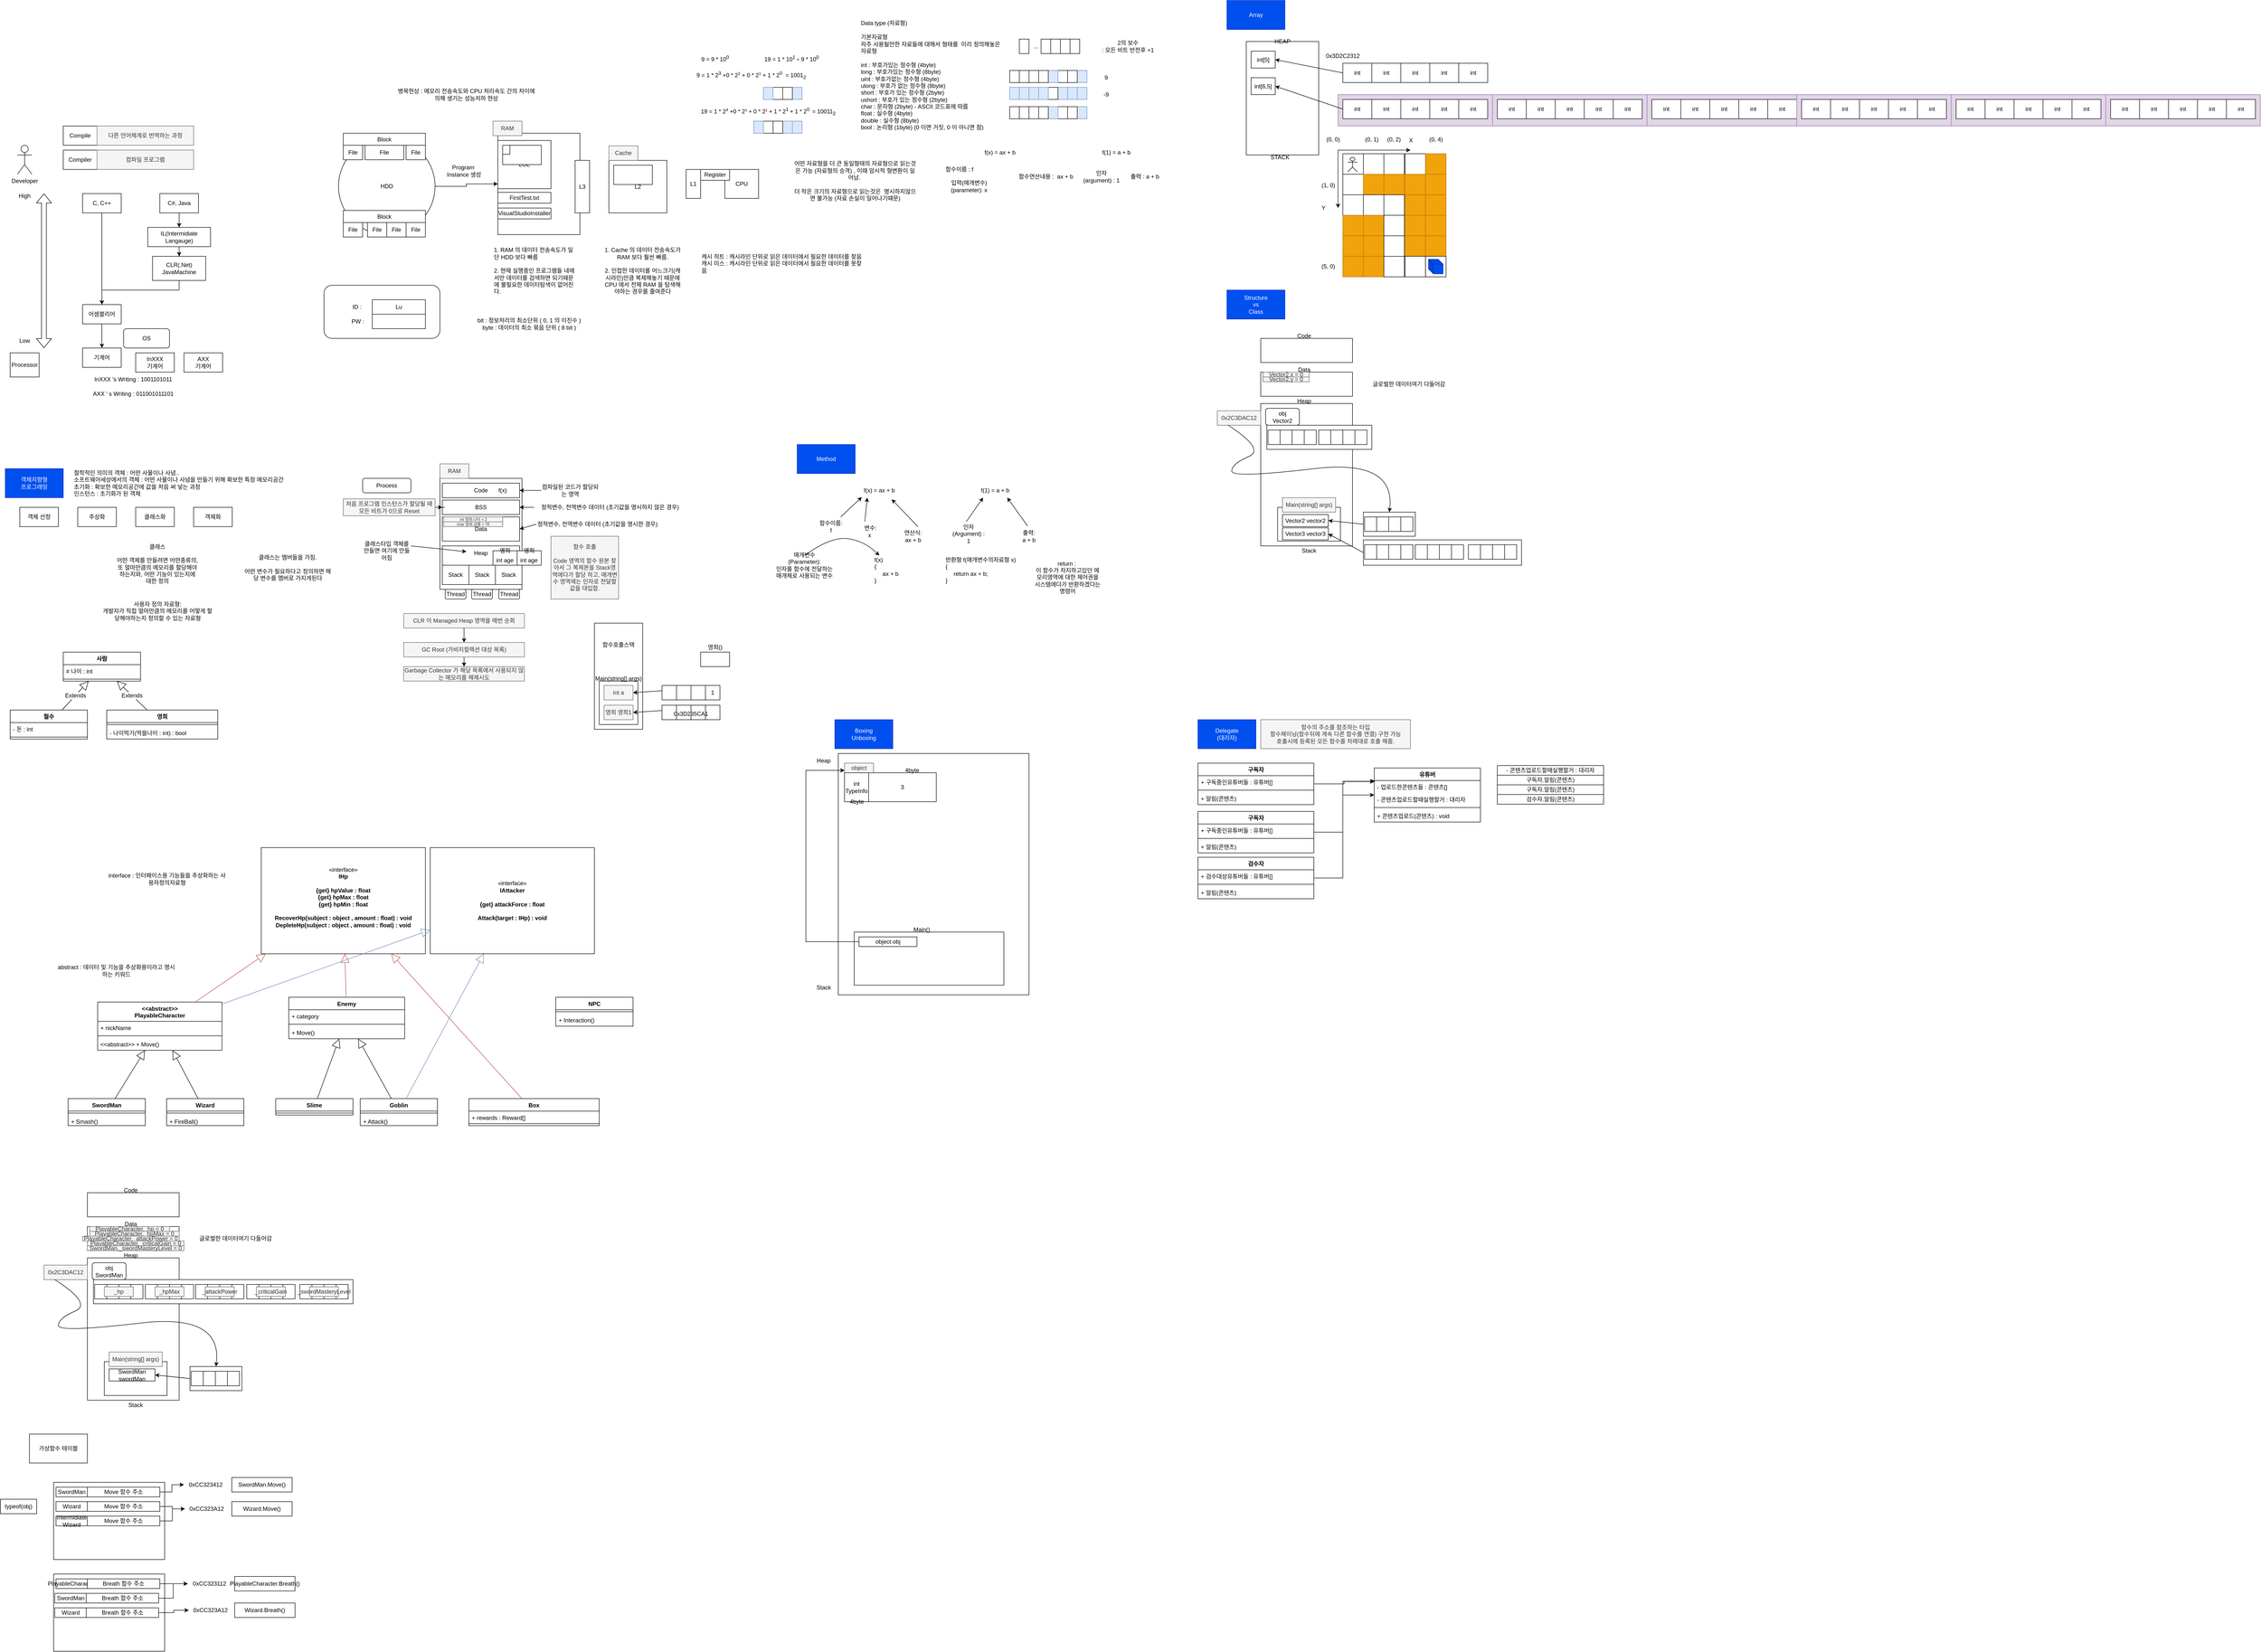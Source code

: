 <mxfile version="22.0.4" type="device">
  <diagram id="C5RBs43oDa-KdzZeNtuy" name="Page-1">
    <mxGraphModel dx="890" dy="1559" grid="1" gridSize="10" guides="1" tooltips="1" connect="1" arrows="1" fold="1" page="1" pageScale="1" pageWidth="827" pageHeight="1169" math="0" shadow="0">
      <root>
        <mxCell id="WIyWlLk6GJQsqaUBKTNV-0" />
        <mxCell id="WIyWlLk6GJQsqaUBKTNV-1" parent="WIyWlLk6GJQsqaUBKTNV-0" />
        <mxCell id="aH1sAO0irrYma5P-WUhB-1" value="" style="rounded=0;whiteSpace=wrap;html=1;" parent="WIyWlLk6GJQsqaUBKTNV-1" vertex="1">
          <mxGeometry x="2630" y="555" width="190" height="295" as="geometry" />
        </mxCell>
        <mxCell id="aH1sAO0irrYma5P-WUhB-13" value="" style="rounded=0;whiteSpace=wrap;html=1;" parent="WIyWlLk6GJQsqaUBKTNV-1" vertex="1">
          <mxGeometry x="2842.5" y="780" width="107.5" height="50" as="geometry" />
        </mxCell>
        <mxCell id="rMAmGKz9IiGFj0WXurT5-21" value="" style="rounded=0;whiteSpace=wrap;html=1;fillColor=#e1d5e7;strokeColor=#9673a6;" parent="WIyWlLk6GJQsqaUBKTNV-1" vertex="1">
          <mxGeometry x="2790" y="-85" width="320" height="65" as="geometry" />
        </mxCell>
        <mxCell id="sBHuZ6YUQPur8Hax-RjV-0" value="기계어" style="rounded=0;whiteSpace=wrap;html=1;" parent="WIyWlLk6GJQsqaUBKTNV-1" vertex="1">
          <mxGeometry x="190" y="440" width="80" height="40" as="geometry" />
        </mxCell>
        <mxCell id="sBHuZ6YUQPur8Hax-RjV-1" value="" style="shape=flexArrow;endArrow=classic;startArrow=classic;html=1;rounded=0;" parent="WIyWlLk6GJQsqaUBKTNV-1" edge="1">
          <mxGeometry width="100" height="100" relative="1" as="geometry">
            <mxPoint x="110" y="440" as="sourcePoint" />
            <mxPoint x="110" y="120" as="targetPoint" />
          </mxGeometry>
        </mxCell>
        <mxCell id="sBHuZ6YUQPur8Hax-RjV-2" value="High" style="text;html=1;strokeColor=none;fillColor=none;align=center;verticalAlign=middle;whiteSpace=wrap;rounded=0;" parent="WIyWlLk6GJQsqaUBKTNV-1" vertex="1">
          <mxGeometry x="40" y="110" width="60" height="30" as="geometry" />
        </mxCell>
        <mxCell id="sBHuZ6YUQPur8Hax-RjV-3" value="Low" style="text;html=1;strokeColor=none;fillColor=none;align=center;verticalAlign=middle;whiteSpace=wrap;rounded=0;" parent="WIyWlLk6GJQsqaUBKTNV-1" vertex="1">
          <mxGeometry x="40" y="410" width="60" height="30" as="geometry" />
        </mxCell>
        <mxCell id="sBHuZ6YUQPur8Hax-RjV-12" style="edgeStyle=orthogonalEdgeStyle;rounded=0;orthogonalLoop=1;jettySize=auto;html=1;entryX=0.5;entryY=0;entryDx=0;entryDy=0;" parent="WIyWlLk6GJQsqaUBKTNV-1" source="sBHuZ6YUQPur8Hax-RjV-4" target="sBHuZ6YUQPur8Hax-RjV-0" edge="1">
          <mxGeometry relative="1" as="geometry" />
        </mxCell>
        <mxCell id="sBHuZ6YUQPur8Hax-RjV-4" value="C, C++" style="rounded=0;whiteSpace=wrap;html=1;" parent="WIyWlLk6GJQsqaUBKTNV-1" vertex="1">
          <mxGeometry x="190" y="120" width="80" height="40" as="geometry" />
        </mxCell>
        <mxCell id="sBHuZ6YUQPur8Hax-RjV-26" style="edgeStyle=orthogonalEdgeStyle;rounded=0;orthogonalLoop=1;jettySize=auto;html=1;entryX=0.5;entryY=0;entryDx=0;entryDy=0;" parent="WIyWlLk6GJQsqaUBKTNV-1" source="sBHuZ6YUQPur8Hax-RjV-5" target="sBHuZ6YUQPur8Hax-RjV-25" edge="1">
          <mxGeometry relative="1" as="geometry" />
        </mxCell>
        <mxCell id="sBHuZ6YUQPur8Hax-RjV-5" value="C#, Java" style="rounded=0;whiteSpace=wrap;html=1;" parent="WIyWlLk6GJQsqaUBKTNV-1" vertex="1">
          <mxGeometry x="350" y="120" width="80" height="40" as="geometry" />
        </mxCell>
        <mxCell id="sBHuZ6YUQPur8Hax-RjV-6" value="Developer" style="shape=umlActor;verticalLabelPosition=bottom;verticalAlign=top;html=1;outlineConnect=0;" parent="WIyWlLk6GJQsqaUBKTNV-1" vertex="1">
          <mxGeometry x="55" y="20" width="30" height="60" as="geometry" />
        </mxCell>
        <mxCell id="sBHuZ6YUQPur8Hax-RjV-7" value="Processor" style="rounded=0;whiteSpace=wrap;html=1;" parent="WIyWlLk6GJQsqaUBKTNV-1" vertex="1">
          <mxGeometry x="40" y="450" width="60" height="50" as="geometry" />
        </mxCell>
        <mxCell id="sBHuZ6YUQPur8Hax-RjV-8" value="Compiler" style="rounded=0;whiteSpace=wrap;html=1;" parent="WIyWlLk6GJQsqaUBKTNV-1" vertex="1">
          <mxGeometry x="150" y="30" width="70" height="40" as="geometry" />
        </mxCell>
        <mxCell id="sBHuZ6YUQPur8Hax-RjV-9" value="Compile" style="rounded=0;whiteSpace=wrap;html=1;" parent="WIyWlLk6GJQsqaUBKTNV-1" vertex="1">
          <mxGeometry x="150" y="-20" width="70" height="40" as="geometry" />
        </mxCell>
        <mxCell id="sBHuZ6YUQPur8Hax-RjV-10" value="다른 언어체계로 번역하는 과정" style="text;html=1;strokeColor=#666666;fillColor=#f5f5f5;align=center;verticalAlign=middle;whiteSpace=wrap;rounded=0;fontColor=#333333;" parent="WIyWlLk6GJQsqaUBKTNV-1" vertex="1">
          <mxGeometry x="220" y="-20" width="200" height="40" as="geometry" />
        </mxCell>
        <mxCell id="sBHuZ6YUQPur8Hax-RjV-11" value="컴파일 프로그램" style="text;html=1;strokeColor=#666666;fillColor=#f5f5f5;align=center;verticalAlign=middle;whiteSpace=wrap;rounded=0;fontColor=#333333;" parent="WIyWlLk6GJQsqaUBKTNV-1" vertex="1">
          <mxGeometry x="220" y="30" width="200" height="40" as="geometry" />
        </mxCell>
        <mxCell id="sBHuZ6YUQPur8Hax-RjV-14" value="InXXX &#39;s Writing : 1001101011" style="text;html=1;strokeColor=none;fillColor=none;align=center;verticalAlign=middle;whiteSpace=wrap;rounded=0;" parent="WIyWlLk6GJQsqaUBKTNV-1" vertex="1">
          <mxGeometry x="180" y="490" width="230" height="30" as="geometry" />
        </mxCell>
        <mxCell id="sBHuZ6YUQPur8Hax-RjV-15" value="AXX &#39; s Writing : 011001011101" style="text;html=1;strokeColor=none;fillColor=none;align=center;verticalAlign=middle;whiteSpace=wrap;rounded=0;" parent="WIyWlLk6GJQsqaUBKTNV-1" vertex="1">
          <mxGeometry x="180" y="520" width="230" height="30" as="geometry" />
        </mxCell>
        <mxCell id="sBHuZ6YUQPur8Hax-RjV-16" value="OS" style="rounded=1;whiteSpace=wrap;html=1;" parent="WIyWlLk6GJQsqaUBKTNV-1" vertex="1">
          <mxGeometry x="275" y="400" width="95" height="40" as="geometry" />
        </mxCell>
        <mxCell id="sBHuZ6YUQPur8Hax-RjV-18" value="InXXX&lt;br&gt;기계어" style="rounded=0;whiteSpace=wrap;html=1;" parent="WIyWlLk6GJQsqaUBKTNV-1" vertex="1">
          <mxGeometry x="300" y="450" width="80" height="40" as="geometry" />
        </mxCell>
        <mxCell id="sBHuZ6YUQPur8Hax-RjV-19" value="AXX&lt;br&gt;기계어" style="rounded=0;whiteSpace=wrap;html=1;" parent="WIyWlLk6GJQsqaUBKTNV-1" vertex="1">
          <mxGeometry x="400" y="450" width="80" height="40" as="geometry" />
        </mxCell>
        <mxCell id="sBHuZ6YUQPur8Hax-RjV-22" value="" style="edgeStyle=orthogonalEdgeStyle;rounded=0;orthogonalLoop=1;jettySize=auto;html=1;entryX=0.5;entryY=0;entryDx=0;entryDy=0;" parent="WIyWlLk6GJQsqaUBKTNV-1" source="sBHuZ6YUQPur8Hax-RjV-4" target="sBHuZ6YUQPur8Hax-RjV-21" edge="1">
          <mxGeometry relative="1" as="geometry">
            <mxPoint x="270" y="140" as="sourcePoint" />
            <mxPoint x="338" y="350" as="targetPoint" />
          </mxGeometry>
        </mxCell>
        <mxCell id="sBHuZ6YUQPur8Hax-RjV-21" value="어셈블리어" style="rounded=0;whiteSpace=wrap;html=1;" parent="WIyWlLk6GJQsqaUBKTNV-1" vertex="1">
          <mxGeometry x="190" y="350" width="80" height="40" as="geometry" />
        </mxCell>
        <mxCell id="sBHuZ6YUQPur8Hax-RjV-24" style="edgeStyle=orthogonalEdgeStyle;rounded=0;orthogonalLoop=1;jettySize=auto;html=1;" parent="WIyWlLk6GJQsqaUBKTNV-1" source="sBHuZ6YUQPur8Hax-RjV-23" target="sBHuZ6YUQPur8Hax-RjV-21" edge="1">
          <mxGeometry relative="1" as="geometry">
            <Array as="points">
              <mxPoint x="390" y="320" />
              <mxPoint x="230" y="320" />
            </Array>
          </mxGeometry>
        </mxCell>
        <mxCell id="sBHuZ6YUQPur8Hax-RjV-23" value="CLR(.Net)&lt;br&gt;JavaMachine" style="rounded=0;whiteSpace=wrap;html=1;" parent="WIyWlLk6GJQsqaUBKTNV-1" vertex="1">
          <mxGeometry x="335" y="250" width="110" height="50" as="geometry" />
        </mxCell>
        <mxCell id="sBHuZ6YUQPur8Hax-RjV-29" style="edgeStyle=orthogonalEdgeStyle;rounded=0;orthogonalLoop=1;jettySize=auto;html=1;entryX=0.5;entryY=0;entryDx=0;entryDy=0;" parent="WIyWlLk6GJQsqaUBKTNV-1" source="sBHuZ6YUQPur8Hax-RjV-25" target="sBHuZ6YUQPur8Hax-RjV-23" edge="1">
          <mxGeometry relative="1" as="geometry" />
        </mxCell>
        <mxCell id="sBHuZ6YUQPur8Hax-RjV-25" value="IL(Intermidiate Langauge)" style="rounded=0;whiteSpace=wrap;html=1;" parent="WIyWlLk6GJQsqaUBKTNV-1" vertex="1">
          <mxGeometry x="325" y="190" width="130" height="40" as="geometry" />
        </mxCell>
        <mxCell id="sBHuZ6YUQPur8Hax-RjV-60" style="edgeStyle=orthogonalEdgeStyle;rounded=0;orthogonalLoop=1;jettySize=auto;html=1;entryX=0;entryY=0.5;entryDx=0;entryDy=0;" parent="WIyWlLk6GJQsqaUBKTNV-1" source="sBHuZ6YUQPur8Hax-RjV-30" target="sBHuZ6YUQPur8Hax-RjV-58" edge="1">
          <mxGeometry relative="1" as="geometry" />
        </mxCell>
        <mxCell id="sBHuZ6YUQPur8Hax-RjV-30" value="HDD" style="ellipse;whiteSpace=wrap;html=1;aspect=fixed;" parent="WIyWlLk6GJQsqaUBKTNV-1" vertex="1">
          <mxGeometry x="720" y="5" width="200" height="200" as="geometry" />
        </mxCell>
        <mxCell id="sBHuZ6YUQPur8Hax-RjV-34" value="Block" style="rounded=0;whiteSpace=wrap;html=1;" parent="WIyWlLk6GJQsqaUBKTNV-1" vertex="1">
          <mxGeometry x="730" y="-5" width="170" height="25" as="geometry" />
        </mxCell>
        <mxCell id="sBHuZ6YUQPur8Hax-RjV-35" value="File" style="rounded=0;whiteSpace=wrap;html=1;" parent="WIyWlLk6GJQsqaUBKTNV-1" vertex="1">
          <mxGeometry x="730" y="20" width="40" height="30" as="geometry" />
        </mxCell>
        <mxCell id="sBHuZ6YUQPur8Hax-RjV-37" value="File" style="rounded=0;whiteSpace=wrap;html=1;" parent="WIyWlLk6GJQsqaUBKTNV-1" vertex="1">
          <mxGeometry x="775" y="20" width="80" height="30" as="geometry" />
        </mxCell>
        <mxCell id="sBHuZ6YUQPur8Hax-RjV-38" value="File" style="rounded=0;whiteSpace=wrap;html=1;" parent="WIyWlLk6GJQsqaUBKTNV-1" vertex="1">
          <mxGeometry x="860" y="20" width="40" height="30" as="geometry" />
        </mxCell>
        <mxCell id="sBHuZ6YUQPur8Hax-RjV-39" value="Block" style="rounded=0;whiteSpace=wrap;html=1;" parent="WIyWlLk6GJQsqaUBKTNV-1" vertex="1">
          <mxGeometry x="730" y="155" width="170" height="25" as="geometry" />
        </mxCell>
        <mxCell id="sBHuZ6YUQPur8Hax-RjV-40" value="File" style="rounded=0;whiteSpace=wrap;html=1;" parent="WIyWlLk6GJQsqaUBKTNV-1" vertex="1">
          <mxGeometry x="730" y="180" width="40" height="30" as="geometry" />
        </mxCell>
        <mxCell id="sBHuZ6YUQPur8Hax-RjV-42" value="File" style="rounded=0;whiteSpace=wrap;html=1;" parent="WIyWlLk6GJQsqaUBKTNV-1" vertex="1">
          <mxGeometry x="860" y="180" width="40" height="30" as="geometry" />
        </mxCell>
        <mxCell id="sBHuZ6YUQPur8Hax-RjV-43" value="File" style="rounded=0;whiteSpace=wrap;html=1;" parent="WIyWlLk6GJQsqaUBKTNV-1" vertex="1">
          <mxGeometry x="780" y="180" width="40" height="30" as="geometry" />
        </mxCell>
        <mxCell id="sBHuZ6YUQPur8Hax-RjV-44" value="File" style="rounded=0;whiteSpace=wrap;html=1;" parent="WIyWlLk6GJQsqaUBKTNV-1" vertex="1">
          <mxGeometry x="820" y="180" width="40" height="30" as="geometry" />
        </mxCell>
        <mxCell id="sBHuZ6YUQPur8Hax-RjV-45" value="CPU" style="rounded=0;whiteSpace=wrap;html=1;" parent="WIyWlLk6GJQsqaUBKTNV-1" vertex="1">
          <mxGeometry x="1520" y="70" width="70" height="60" as="geometry" />
        </mxCell>
        <mxCell id="sBHuZ6YUQPur8Hax-RjV-51" value="" style="rounded=1;whiteSpace=wrap;html=1;" parent="WIyWlLk6GJQsqaUBKTNV-1" vertex="1">
          <mxGeometry x="690" y="310" width="240" height="110" as="geometry" />
        </mxCell>
        <mxCell id="sBHuZ6YUQPur8Hax-RjV-52" value="ID :&amp;nbsp;" style="text;html=1;strokeColor=none;fillColor=none;align=center;verticalAlign=middle;whiteSpace=wrap;rounded=0;" parent="WIyWlLk6GJQsqaUBKTNV-1" vertex="1">
          <mxGeometry x="730" y="340" width="60" height="30" as="geometry" />
        </mxCell>
        <mxCell id="sBHuZ6YUQPur8Hax-RjV-53" value="PW :" style="text;html=1;strokeColor=none;fillColor=none;align=center;verticalAlign=middle;whiteSpace=wrap;rounded=0;" parent="WIyWlLk6GJQsqaUBKTNV-1" vertex="1">
          <mxGeometry x="730" y="370" width="60" height="30" as="geometry" />
        </mxCell>
        <mxCell id="sBHuZ6YUQPur8Hax-RjV-54" value="Lu" style="rounded=0;whiteSpace=wrap;html=1;" parent="WIyWlLk6GJQsqaUBKTNV-1" vertex="1">
          <mxGeometry x="790" y="340" width="110" height="30" as="geometry" />
        </mxCell>
        <mxCell id="sBHuZ6YUQPur8Hax-RjV-55" value="" style="rounded=0;whiteSpace=wrap;html=1;" parent="WIyWlLk6GJQsqaUBKTNV-1" vertex="1">
          <mxGeometry x="790" y="370" width="110" height="30" as="geometry" />
        </mxCell>
        <mxCell id="sBHuZ6YUQPur8Hax-RjV-56" value="병목현상 : 메모리 전송속도와 CPU 처리속도 간의 차이에 의해 생기는 성능저하 현상" style="text;html=1;strokeColor=none;fillColor=none;align=center;verticalAlign=middle;whiteSpace=wrap;rounded=0;" parent="WIyWlLk6GJQsqaUBKTNV-1" vertex="1">
          <mxGeometry x="840" y="-110" width="290" height="50" as="geometry" />
        </mxCell>
        <mxCell id="sBHuZ6YUQPur8Hax-RjV-58" value="" style="rounded=0;whiteSpace=wrap;html=1;" parent="WIyWlLk6GJQsqaUBKTNV-1" vertex="1">
          <mxGeometry x="1050" y="-5" width="170" height="210" as="geometry" />
        </mxCell>
        <mxCell id="sBHuZ6YUQPur8Hax-RjV-59" value="RAM" style="text;html=1;strokeColor=#666666;fillColor=#f5f5f5;align=center;verticalAlign=middle;whiteSpace=wrap;rounded=0;fontColor=#333333;" parent="WIyWlLk6GJQsqaUBKTNV-1" vertex="1">
          <mxGeometry x="1040" y="-30" width="60" height="30" as="geometry" />
        </mxCell>
        <mxCell id="sBHuZ6YUQPur8Hax-RjV-61" value="LOL" style="rounded=0;whiteSpace=wrap;html=1;" parent="WIyWlLk6GJQsqaUBKTNV-1" vertex="1">
          <mxGeometry x="1050" y="10" width="110" height="100" as="geometry" />
        </mxCell>
        <mxCell id="sBHuZ6YUQPur8Hax-RjV-62" value="FirstTest.txt" style="rounded=0;whiteSpace=wrap;html=1;" parent="WIyWlLk6GJQsqaUBKTNV-1" vertex="1">
          <mxGeometry x="1050" y="117.5" width="110" height="22.5" as="geometry" />
        </mxCell>
        <mxCell id="sBHuZ6YUQPur8Hax-RjV-63" value="VisualStudioInstaller" style="rounded=0;whiteSpace=wrap;html=1;" parent="WIyWlLk6GJQsqaUBKTNV-1" vertex="1">
          <mxGeometry x="1050" y="150" width="110" height="22.5" as="geometry" />
        </mxCell>
        <mxCell id="sBHuZ6YUQPur8Hax-RjV-64" value="1. RAM 의 데이터 전송속도가 일단 HDD 보다 빠름&lt;br&gt;&lt;br&gt;2. 현재 실행중인 프로그램들 내에서만 데이터를 검색하면 되기때문에 불필요한 데이터탐색이 없어진다.&lt;br&gt;" style="text;html=1;strokeColor=none;fillColor=none;align=left;verticalAlign=middle;whiteSpace=wrap;rounded=0;" parent="WIyWlLk6GJQsqaUBKTNV-1" vertex="1">
          <mxGeometry x="1040" y="220" width="170" height="120" as="geometry" />
        </mxCell>
        <mxCell id="sBHuZ6YUQPur8Hax-RjV-65" value="Program&amp;nbsp;&lt;br&gt;Instance 생성" style="text;html=1;strokeColor=none;fillColor=none;align=center;verticalAlign=middle;whiteSpace=wrap;rounded=0;" parent="WIyWlLk6GJQsqaUBKTNV-1" vertex="1">
          <mxGeometry x="930" y="45" width="100" height="55" as="geometry" />
        </mxCell>
        <mxCell id="sBHuZ6YUQPur8Hax-RjV-66" value="Register" style="rounded=0;whiteSpace=wrap;html=1;" parent="WIyWlLk6GJQsqaUBKTNV-1" vertex="1">
          <mxGeometry x="1470" y="70" width="60" height="22.5" as="geometry" />
        </mxCell>
        <mxCell id="sBHuZ6YUQPur8Hax-RjV-67" value="L3" style="rounded=0;whiteSpace=wrap;html=1;" parent="WIyWlLk6GJQsqaUBKTNV-1" vertex="1">
          <mxGeometry x="1210" y="51.25" width="30" height="108.75" as="geometry" />
        </mxCell>
        <mxCell id="sBHuZ6YUQPur8Hax-RjV-68" value="L2" style="rounded=0;whiteSpace=wrap;html=1;" parent="WIyWlLk6GJQsqaUBKTNV-1" vertex="1">
          <mxGeometry x="1280" y="51.25" width="120" height="108.75" as="geometry" />
        </mxCell>
        <mxCell id="sBHuZ6YUQPur8Hax-RjV-69" value="L1" style="rounded=0;whiteSpace=wrap;html=1;" parent="WIyWlLk6GJQsqaUBKTNV-1" vertex="1">
          <mxGeometry x="1440" y="70" width="30" height="60" as="geometry" />
        </mxCell>
        <mxCell id="sBHuZ6YUQPur8Hax-RjV-70" value="Cache" style="text;html=1;strokeColor=#666666;fillColor=#f5f5f5;align=center;verticalAlign=middle;whiteSpace=wrap;rounded=0;fontColor=#333333;" parent="WIyWlLk6GJQsqaUBKTNV-1" vertex="1">
          <mxGeometry x="1280" y="21.25" width="60" height="30" as="geometry" />
        </mxCell>
        <mxCell id="sBHuZ6YUQPur8Hax-RjV-73" value="" style="rounded=0;whiteSpace=wrap;html=1;" parent="WIyWlLk6GJQsqaUBKTNV-1" vertex="1">
          <mxGeometry x="1060" y="20" width="80" height="40" as="geometry" />
        </mxCell>
        <mxCell id="sBHuZ6YUQPur8Hax-RjV-74" value="" style="rounded=0;whiteSpace=wrap;html=1;" parent="WIyWlLk6GJQsqaUBKTNV-1" vertex="1">
          <mxGeometry x="1060" y="20" width="15" height="18.75" as="geometry" />
        </mxCell>
        <mxCell id="sBHuZ6YUQPur8Hax-RjV-75" value="" style="rounded=0;whiteSpace=wrap;html=1;" parent="WIyWlLk6GJQsqaUBKTNV-1" vertex="1">
          <mxGeometry x="1290" y="61.25" width="80" height="40" as="geometry" />
        </mxCell>
        <mxCell id="sBHuZ6YUQPur8Hax-RjV-76" value="1. Cache 의 데이터 전송속도가 RAM 보다 훨씬 빠름.&lt;br&gt;&lt;br&gt;2. 인접한 데이터를 어느크기(캐시라인)만큼 복제해놓기 때문에 CPU 에서 전체 RAM 을 탐색해야하는 경우를 줄여준다" style="text;html=1;strokeColor=none;fillColor=none;align=center;verticalAlign=middle;whiteSpace=wrap;rounded=0;" parent="WIyWlLk6GJQsqaUBKTNV-1" vertex="1">
          <mxGeometry x="1270" y="220" width="160" height="120" as="geometry" />
        </mxCell>
        <mxCell id="sBHuZ6YUQPur8Hax-RjV-77" value="캐시 히트 : 캐시라인 단위로 읽은 데이터에서 필요한 데이터를 찾음&lt;br&gt;캐시 미스 : 캐시라인 단위로 읽은 데이터에서 필요한 데이터를 못찾음" style="text;html=1;strokeColor=none;fillColor=none;align=left;verticalAlign=middle;whiteSpace=wrap;rounded=0;" parent="WIyWlLk6GJQsqaUBKTNV-1" vertex="1">
          <mxGeometry x="1470" y="210" width="340" height="110" as="geometry" />
        </mxCell>
        <mxCell id="sBHuZ6YUQPur8Hax-RjV-78" value="bit : 정보처리의 최소단위 ( 0, 1 의 이진수 )&lt;br&gt;byte : 데이터의 최소 묶음 단위 ( 8 bit )" style="text;html=1;strokeColor=none;fillColor=none;align=center;verticalAlign=middle;whiteSpace=wrap;rounded=0;" parent="WIyWlLk6GJQsqaUBKTNV-1" vertex="1">
          <mxGeometry x="1000" y="360" width="230" height="60" as="geometry" />
        </mxCell>
        <mxCell id="sBHuZ6YUQPur8Hax-RjV-79" value="f(x) = ax + b" style="text;html=1;strokeColor=none;fillColor=none;align=center;verticalAlign=middle;whiteSpace=wrap;rounded=0;" parent="WIyWlLk6GJQsqaUBKTNV-1" vertex="1">
          <mxGeometry x="2020" y="20" width="140" height="30" as="geometry" />
        </mxCell>
        <mxCell id="sBHuZ6YUQPur8Hax-RjV-80" value="함수이름 : f" style="text;html=1;strokeColor=none;fillColor=none;align=center;verticalAlign=middle;whiteSpace=wrap;rounded=0;" parent="WIyWlLk6GJQsqaUBKTNV-1" vertex="1">
          <mxGeometry x="1960" y="55" width="92" height="30" as="geometry" />
        </mxCell>
        <mxCell id="sBHuZ6YUQPur8Hax-RjV-81" value="입력(매개변수) (parameter): x" style="text;html=1;strokeColor=none;fillColor=none;align=center;verticalAlign=middle;whiteSpace=wrap;rounded=0;" parent="WIyWlLk6GJQsqaUBKTNV-1" vertex="1">
          <mxGeometry x="1970" y="90" width="112" height="30" as="geometry" />
        </mxCell>
        <mxCell id="sBHuZ6YUQPur8Hax-RjV-82" value="함수연산내용 :&amp;nbsp; ax + b" style="text;html=1;strokeColor=none;fillColor=none;align=center;verticalAlign=middle;whiteSpace=wrap;rounded=0;" parent="WIyWlLk6GJQsqaUBKTNV-1" vertex="1">
          <mxGeometry x="2110" y="70" width="150" height="30" as="geometry" />
        </mxCell>
        <mxCell id="sBHuZ6YUQPur8Hax-RjV-84" value="f(1) = a + b" style="text;html=1;strokeColor=none;fillColor=none;align=center;verticalAlign=middle;whiteSpace=wrap;rounded=0;" parent="WIyWlLk6GJQsqaUBKTNV-1" vertex="1">
          <mxGeometry x="2261" y="20" width="140" height="30" as="geometry" />
        </mxCell>
        <mxCell id="sBHuZ6YUQPur8Hax-RjV-85" value="인자 (argument) : 1&lt;br&gt;" style="text;html=1;strokeColor=none;fillColor=none;align=center;verticalAlign=middle;whiteSpace=wrap;rounded=0;" parent="WIyWlLk6GJQsqaUBKTNV-1" vertex="1">
          <mxGeometry x="2260" y="70" width="80" height="30" as="geometry" />
        </mxCell>
        <mxCell id="sBHuZ6YUQPur8Hax-RjV-86" value="출력 : a + b" style="text;html=1;strokeColor=none;fillColor=none;align=center;verticalAlign=middle;whiteSpace=wrap;rounded=0;" parent="WIyWlLk6GJQsqaUBKTNV-1" vertex="1">
          <mxGeometry x="2350" y="70" width="80" height="30" as="geometry" />
        </mxCell>
        <mxCell id="sBHuZ6YUQPur8Hax-RjV-87" value="9 = 9 * 10&lt;sup&gt;0&lt;/sup&gt;" style="text;html=1;strokeColor=none;fillColor=none;align=center;verticalAlign=middle;whiteSpace=wrap;rounded=0;" parent="WIyWlLk6GJQsqaUBKTNV-1" vertex="1">
          <mxGeometry x="1420" y="-170" width="160" height="20" as="geometry" />
        </mxCell>
        <mxCell id="sBHuZ6YUQPur8Hax-RjV-88" value="19 = 1 * 10&lt;sup&gt;1&lt;/sup&gt;&lt;span style=&quot;font-size: 10px;&quot;&gt;&amp;nbsp;+&lt;/span&gt;&amp;nbsp;9 * 10&lt;sup&gt;0&lt;/sup&gt;" style="text;html=1;strokeColor=none;fillColor=none;align=left;verticalAlign=middle;whiteSpace=wrap;rounded=0;" parent="WIyWlLk6GJQsqaUBKTNV-1" vertex="1">
          <mxGeometry x="1600" y="-170" width="290" height="20" as="geometry" />
        </mxCell>
        <mxCell id="sBHuZ6YUQPur8Hax-RjV-89" value="9 = 1 * 2&lt;sup&gt;3&lt;/sup&gt; +0 * 2&lt;span style=&quot;font-size: 10px;&quot;&gt;&lt;sup&gt;2&lt;/sup&gt;&lt;/span&gt;&amp;nbsp;+ 0 * 2&lt;span style=&quot;font-size: 10px;&quot;&gt;&lt;sup&gt;1&lt;/sup&gt;&lt;/span&gt;&amp;nbsp;+&amp;nbsp;1 * 2&lt;sup&gt;0&lt;/sup&gt;&amp;nbsp; = 1001&lt;sub&gt;2&lt;/sub&gt;" style="text;html=1;strokeColor=none;fillColor=none;align=center;verticalAlign=middle;whiteSpace=wrap;rounded=0;" parent="WIyWlLk6GJQsqaUBKTNV-1" vertex="1">
          <mxGeometry x="1420" y="-135" width="310" height="20" as="geometry" />
        </mxCell>
        <mxCell id="sBHuZ6YUQPur8Hax-RjV-90" value="" style="rounded=0;whiteSpace=wrap;html=1;fillColor=#dae8fc;strokeColor=#6c8ebf;" parent="WIyWlLk6GJQsqaUBKTNV-1" vertex="1">
          <mxGeometry x="1660" y="-100" width="20" height="25" as="geometry" />
        </mxCell>
        <mxCell id="sBHuZ6YUQPur8Hax-RjV-91" value="" style="rounded=0;whiteSpace=wrap;html=1;" parent="WIyWlLk6GJQsqaUBKTNV-1" vertex="1">
          <mxGeometry x="1640" y="-100" width="20" height="25" as="geometry" />
        </mxCell>
        <mxCell id="sBHuZ6YUQPur8Hax-RjV-92" value="" style="rounded=0;whiteSpace=wrap;html=1;" parent="WIyWlLk6GJQsqaUBKTNV-1" vertex="1">
          <mxGeometry x="1620" y="-100" width="20" height="25" as="geometry" />
        </mxCell>
        <mxCell id="sBHuZ6YUQPur8Hax-RjV-93" value="" style="rounded=0;whiteSpace=wrap;html=1;fillColor=#dae8fc;strokeColor=#6c8ebf;" parent="WIyWlLk6GJQsqaUBKTNV-1" vertex="1">
          <mxGeometry x="1600" y="-100" width="20" height="25" as="geometry" />
        </mxCell>
        <mxCell id="sBHuZ6YUQPur8Hax-RjV-95" value="19 = 1 * 2&lt;span style=&quot;font-size: 10px;&quot;&gt;&lt;sup&gt;4&lt;/sup&gt;&lt;/span&gt;&amp;nbsp;+0 * 2&lt;span style=&quot;font-size: 8.333px;&quot;&gt;&lt;sup&gt;3&lt;/sup&gt;&lt;/span&gt;&amp;nbsp;+ 0 * 2&lt;span style=&quot;font-size: 8.333px;&quot;&gt;&lt;sup&gt;2&lt;/sup&gt;&lt;/span&gt;&amp;nbsp;+&amp;nbsp;1 * 2&lt;sup&gt;1&amp;nbsp;&lt;/sup&gt;+&amp;nbsp;1 * 2&lt;sup style=&quot;border-color: var(--border-color);&quot;&gt;0&amp;nbsp;&amp;nbsp;&lt;/sup&gt;= 10011&lt;sub&gt;2&lt;/sub&gt;" style="text;html=1;strokeColor=none;fillColor=none;align=center;verticalAlign=middle;whiteSpace=wrap;rounded=0;" parent="WIyWlLk6GJQsqaUBKTNV-1" vertex="1">
          <mxGeometry x="1420" y="-60" width="380" height="20" as="geometry" />
        </mxCell>
        <mxCell id="sBHuZ6YUQPur8Hax-RjV-96" value="" style="rounded=0;whiteSpace=wrap;html=1;fillColor=#dae8fc;strokeColor=#6c8ebf;" parent="WIyWlLk6GJQsqaUBKTNV-1" vertex="1">
          <mxGeometry x="1660" y="-30" width="20" height="25" as="geometry" />
        </mxCell>
        <mxCell id="sBHuZ6YUQPur8Hax-RjV-97" value="" style="rounded=0;whiteSpace=wrap;html=1;fillColor=#dae8fc;strokeColor=#6c8ebf;" parent="WIyWlLk6GJQsqaUBKTNV-1" vertex="1">
          <mxGeometry x="1640" y="-30" width="20" height="25" as="geometry" />
        </mxCell>
        <mxCell id="sBHuZ6YUQPur8Hax-RjV-98" value="" style="rounded=0;whiteSpace=wrap;html=1;" parent="WIyWlLk6GJQsqaUBKTNV-1" vertex="1">
          <mxGeometry x="1620" y="-30" width="20" height="25" as="geometry" />
        </mxCell>
        <mxCell id="sBHuZ6YUQPur8Hax-RjV-99" value="" style="rounded=0;whiteSpace=wrap;html=1;" parent="WIyWlLk6GJQsqaUBKTNV-1" vertex="1">
          <mxGeometry x="1600" y="-30" width="20" height="25" as="geometry" />
        </mxCell>
        <mxCell id="sBHuZ6YUQPur8Hax-RjV-100" value="" style="rounded=0;whiteSpace=wrap;html=1;fillColor=#dae8fc;strokeColor=#6c8ebf;" parent="WIyWlLk6GJQsqaUBKTNV-1" vertex="1">
          <mxGeometry x="1580" y="-30" width="20" height="25" as="geometry" />
        </mxCell>
        <mxCell id="sBHuZ6YUQPur8Hax-RjV-101" value="Data type (자료형)&lt;br&gt;&lt;br&gt;기본자료형&lt;br&gt;자주 사용될만한 자료들에 대해서 형태를&amp;nbsp; 미리 정의해놓은 자료형&lt;br&gt;&lt;br&gt;int : 부호가있는 정수형 (4byte)&lt;br&gt;long : 부호가있는 정수형 (8byte)&lt;br&gt;uint : 부호가없는 정수형 (4byte)&lt;br&gt;ulong : 부호가 없는 정수형 (8byte)&lt;br&gt;short : 부호가 있는 정수형 (2byte)&lt;br&gt;ushort : 부호가 있는 정수형 (2byte)&lt;br&gt;char : 문자형 (2byte) - ASCII 코드표에 따름&lt;br&gt;float : 실수형 (4byte)&lt;br&gt;double : 실수형 (8byte)&lt;br&gt;bool : 논리형 (1byte) (0 이면 거짓, 0 이 아니면 참)" style="text;html=1;strokeColor=none;fillColor=none;align=left;verticalAlign=middle;whiteSpace=wrap;rounded=0;" parent="WIyWlLk6GJQsqaUBKTNV-1" vertex="1">
          <mxGeometry x="1800" y="-250" width="300" height="250" as="geometry" />
        </mxCell>
        <mxCell id="sBHuZ6YUQPur8Hax-RjV-102" value="" style="rounded=0;whiteSpace=wrap;html=1;" parent="WIyWlLk6GJQsqaUBKTNV-1" vertex="1">
          <mxGeometry x="2130" y="-200" width="20" height="30" as="geometry" />
        </mxCell>
        <mxCell id="sBHuZ6YUQPur8Hax-RjV-103" value="" style="rounded=0;whiteSpace=wrap;html=1;" parent="WIyWlLk6GJQsqaUBKTNV-1" vertex="1">
          <mxGeometry x="2175" y="-200" width="20" height="30" as="geometry" />
        </mxCell>
        <mxCell id="sBHuZ6YUQPur8Hax-RjV-104" value="..." style="text;html=1;strokeColor=none;fillColor=none;align=center;verticalAlign=middle;whiteSpace=wrap;rounded=0;" parent="WIyWlLk6GJQsqaUBKTNV-1" vertex="1">
          <mxGeometry x="2150" y="-200" width="30" height="30" as="geometry" />
        </mxCell>
        <mxCell id="sBHuZ6YUQPur8Hax-RjV-105" value="" style="rounded=0;whiteSpace=wrap;html=1;" parent="WIyWlLk6GJQsqaUBKTNV-1" vertex="1">
          <mxGeometry x="2195" y="-200" width="20" height="30" as="geometry" />
        </mxCell>
        <mxCell id="sBHuZ6YUQPur8Hax-RjV-106" value="" style="rounded=0;whiteSpace=wrap;html=1;" parent="WIyWlLk6GJQsqaUBKTNV-1" vertex="1">
          <mxGeometry x="2215" y="-200" width="20" height="30" as="geometry" />
        </mxCell>
        <mxCell id="sBHuZ6YUQPur8Hax-RjV-107" value="" style="rounded=0;whiteSpace=wrap;html=1;" parent="WIyWlLk6GJQsqaUBKTNV-1" vertex="1">
          <mxGeometry x="2235" y="-200" width="20" height="30" as="geometry" />
        </mxCell>
        <mxCell id="sBHuZ6YUQPur8Hax-RjV-108" value="2의 보수&lt;br&gt;: 모든 비트 반전후 +1" style="text;html=1;strokeColor=none;fillColor=none;align=center;verticalAlign=middle;whiteSpace=wrap;rounded=0;" parent="WIyWlLk6GJQsqaUBKTNV-1" vertex="1">
          <mxGeometry x="2280" y="-200" width="150" height="30" as="geometry" />
        </mxCell>
        <mxCell id="sBHuZ6YUQPur8Hax-RjV-109" value="" style="rounded=0;whiteSpace=wrap;html=1;fillColor=#dae8fc;strokeColor=#6c8ebf;" parent="WIyWlLk6GJQsqaUBKTNV-1" vertex="1">
          <mxGeometry x="2250" y="-135" width="20" height="25" as="geometry" />
        </mxCell>
        <mxCell id="sBHuZ6YUQPur8Hax-RjV-110" value="" style="rounded=0;whiteSpace=wrap;html=1;" parent="WIyWlLk6GJQsqaUBKTNV-1" vertex="1">
          <mxGeometry x="2230" y="-135" width="20" height="25" as="geometry" />
        </mxCell>
        <mxCell id="sBHuZ6YUQPur8Hax-RjV-111" value="" style="rounded=0;whiteSpace=wrap;html=1;" parent="WIyWlLk6GJQsqaUBKTNV-1" vertex="1">
          <mxGeometry x="2210" y="-135" width="20" height="25" as="geometry" />
        </mxCell>
        <mxCell id="sBHuZ6YUQPur8Hax-RjV-112" value="" style="rounded=0;whiteSpace=wrap;html=1;fillColor=#dae8fc;strokeColor=#6c8ebf;" parent="WIyWlLk6GJQsqaUBKTNV-1" vertex="1">
          <mxGeometry x="2190" y="-135" width="20" height="25" as="geometry" />
        </mxCell>
        <mxCell id="sBHuZ6YUQPur8Hax-RjV-117" value="" style="rounded=0;whiteSpace=wrap;html=1;" parent="WIyWlLk6GJQsqaUBKTNV-1" vertex="1">
          <mxGeometry x="2170" y="-135" width="20" height="25" as="geometry" />
        </mxCell>
        <mxCell id="sBHuZ6YUQPur8Hax-RjV-118" value="" style="rounded=0;whiteSpace=wrap;html=1;" parent="WIyWlLk6GJQsqaUBKTNV-1" vertex="1">
          <mxGeometry x="2150" y="-135" width="20" height="25" as="geometry" />
        </mxCell>
        <mxCell id="sBHuZ6YUQPur8Hax-RjV-119" value="" style="rounded=0;whiteSpace=wrap;html=1;" parent="WIyWlLk6GJQsqaUBKTNV-1" vertex="1">
          <mxGeometry x="2130" y="-135" width="20" height="25" as="geometry" />
        </mxCell>
        <mxCell id="sBHuZ6YUQPur8Hax-RjV-120" value="" style="rounded=0;whiteSpace=wrap;html=1;" parent="WIyWlLk6GJQsqaUBKTNV-1" vertex="1">
          <mxGeometry x="2110" y="-135" width="20" height="25" as="geometry" />
        </mxCell>
        <mxCell id="sBHuZ6YUQPur8Hax-RjV-121" value="" style="rounded=0;whiteSpace=wrap;html=1;fillColor=#dae8fc;strokeColor=#6c8ebf;" parent="WIyWlLk6GJQsqaUBKTNV-1" vertex="1">
          <mxGeometry x="2250" y="-100" width="20" height="25" as="geometry" />
        </mxCell>
        <mxCell id="sBHuZ6YUQPur8Hax-RjV-122" value="" style="rounded=0;whiteSpace=wrap;html=1;fillColor=#dae8fc;strokeColor=#6c8ebf;" parent="WIyWlLk6GJQsqaUBKTNV-1" vertex="1">
          <mxGeometry x="2230" y="-100" width="20" height="25" as="geometry" />
        </mxCell>
        <mxCell id="sBHuZ6YUQPur8Hax-RjV-123" value="" style="rounded=0;whiteSpace=wrap;html=1;fillColor=#dae8fc;strokeColor=#6c8ebf;" parent="WIyWlLk6GJQsqaUBKTNV-1" vertex="1">
          <mxGeometry x="2210" y="-100" width="20" height="25" as="geometry" />
        </mxCell>
        <mxCell id="sBHuZ6YUQPur8Hax-RjV-124" value="" style="rounded=0;whiteSpace=wrap;html=1;" parent="WIyWlLk6GJQsqaUBKTNV-1" vertex="1">
          <mxGeometry x="2190" y="-100" width="20" height="25" as="geometry" />
        </mxCell>
        <mxCell id="sBHuZ6YUQPur8Hax-RjV-125" value="" style="rounded=0;whiteSpace=wrap;html=1;fillColor=#dae8fc;strokeColor=#6c8ebf;" parent="WIyWlLk6GJQsqaUBKTNV-1" vertex="1">
          <mxGeometry x="2170" y="-100" width="20" height="25" as="geometry" />
        </mxCell>
        <mxCell id="sBHuZ6YUQPur8Hax-RjV-126" value="" style="rounded=0;whiteSpace=wrap;html=1;fillColor=#dae8fc;strokeColor=#6c8ebf;" parent="WIyWlLk6GJQsqaUBKTNV-1" vertex="1">
          <mxGeometry x="2150" y="-100" width="20" height="25" as="geometry" />
        </mxCell>
        <mxCell id="sBHuZ6YUQPur8Hax-RjV-127" value="" style="rounded=0;whiteSpace=wrap;html=1;fillColor=#dae8fc;strokeColor=#6c8ebf;" parent="WIyWlLk6GJQsqaUBKTNV-1" vertex="1">
          <mxGeometry x="2130" y="-100" width="20" height="25" as="geometry" />
        </mxCell>
        <mxCell id="sBHuZ6YUQPur8Hax-RjV-128" value="" style="rounded=0;whiteSpace=wrap;html=1;fillColor=#dae8fc;strokeColor=#6c8ebf;" parent="WIyWlLk6GJQsqaUBKTNV-1" vertex="1">
          <mxGeometry x="2110" y="-100" width="20" height="25" as="geometry" />
        </mxCell>
        <mxCell id="sBHuZ6YUQPur8Hax-RjV-129" value="-9" style="text;html=1;strokeColor=none;fillColor=none;align=center;verticalAlign=middle;whiteSpace=wrap;rounded=0;" parent="WIyWlLk6GJQsqaUBKTNV-1" vertex="1">
          <mxGeometry x="2280" y="-100" width="60" height="30" as="geometry" />
        </mxCell>
        <mxCell id="sBHuZ6YUQPur8Hax-RjV-130" value="9" style="text;html=1;strokeColor=none;fillColor=none;align=center;verticalAlign=middle;whiteSpace=wrap;rounded=0;" parent="WIyWlLk6GJQsqaUBKTNV-1" vertex="1">
          <mxGeometry x="2280" y="-135" width="60" height="30" as="geometry" />
        </mxCell>
        <mxCell id="sBHuZ6YUQPur8Hax-RjV-131" value="" style="rounded=0;whiteSpace=wrap;html=1;fillColor=#dae8fc;strokeColor=#6c8ebf;" parent="WIyWlLk6GJQsqaUBKTNV-1" vertex="1">
          <mxGeometry x="2250" y="-60" width="20" height="25" as="geometry" />
        </mxCell>
        <mxCell id="sBHuZ6YUQPur8Hax-RjV-132" value="" style="rounded=0;whiteSpace=wrap;html=1;" parent="WIyWlLk6GJQsqaUBKTNV-1" vertex="1">
          <mxGeometry x="2230" y="-60" width="20" height="25" as="geometry" />
        </mxCell>
        <mxCell id="sBHuZ6YUQPur8Hax-RjV-133" value="" style="rounded=0;whiteSpace=wrap;html=1;" parent="WIyWlLk6GJQsqaUBKTNV-1" vertex="1">
          <mxGeometry x="2210" y="-60" width="20" height="25" as="geometry" />
        </mxCell>
        <mxCell id="sBHuZ6YUQPur8Hax-RjV-134" value="" style="rounded=0;whiteSpace=wrap;html=1;fillColor=#dae8fc;strokeColor=#6c8ebf;" parent="WIyWlLk6GJQsqaUBKTNV-1" vertex="1">
          <mxGeometry x="2190" y="-60" width="20" height="25" as="geometry" />
        </mxCell>
        <mxCell id="sBHuZ6YUQPur8Hax-RjV-135" value="" style="rounded=0;whiteSpace=wrap;html=1;" parent="WIyWlLk6GJQsqaUBKTNV-1" vertex="1">
          <mxGeometry x="2170" y="-60" width="20" height="25" as="geometry" />
        </mxCell>
        <mxCell id="sBHuZ6YUQPur8Hax-RjV-136" value="" style="rounded=0;whiteSpace=wrap;html=1;" parent="WIyWlLk6GJQsqaUBKTNV-1" vertex="1">
          <mxGeometry x="2150" y="-60" width="20" height="25" as="geometry" />
        </mxCell>
        <mxCell id="sBHuZ6YUQPur8Hax-RjV-137" value="" style="rounded=0;whiteSpace=wrap;html=1;" parent="WIyWlLk6GJQsqaUBKTNV-1" vertex="1">
          <mxGeometry x="2130" y="-60" width="20" height="25" as="geometry" />
        </mxCell>
        <mxCell id="sBHuZ6YUQPur8Hax-RjV-138" value="" style="rounded=0;whiteSpace=wrap;html=1;" parent="WIyWlLk6GJQsqaUBKTNV-1" vertex="1">
          <mxGeometry x="2110" y="-60" width="20" height="25" as="geometry" />
        </mxCell>
        <mxCell id="sBHuZ6YUQPur8Hax-RjV-140" value="어떤 자료형을 더 큰 동일형태의 자료형으로 읽는것은 가능 (자료형의 승격) , 이때 암시적 형변환이 일어남.&amp;nbsp;&lt;br&gt;&lt;br&gt;더 작은 크기의 자료형으로 읽는것은&amp;nbsp; 명시하지않으면 불가능 (자료 손실이 일어나기떄문)" style="text;html=1;strokeColor=none;fillColor=none;align=center;verticalAlign=middle;whiteSpace=wrap;rounded=0;" parent="WIyWlLk6GJQsqaUBKTNV-1" vertex="1">
          <mxGeometry x="1660" y="50" width="260" height="88.75" as="geometry" />
        </mxCell>
        <mxCell id="tC2YpxN6-Xy0JO787jC6-0" value="객체지향형&lt;br&gt;프로그래밍" style="rounded=0;whiteSpace=wrap;html=1;fillColor=#0050ef;fontColor=#ffffff;strokeColor=#001DBC;" parent="WIyWlLk6GJQsqaUBKTNV-1" vertex="1">
          <mxGeometry x="30" y="690" width="120" height="60" as="geometry" />
        </mxCell>
        <mxCell id="tC2YpxN6-Xy0JO787jC6-1" value="철학적인 의미의 객체 : 어떤 사물이나 사념..&lt;br&gt;소프트웨어세상에서의 객체 : 어떤 사물이나 사념을 만들기 위해 확보한 특정 메모리공간&amp;nbsp;&lt;br&gt;초기화 : 확보한 메모리공간에 값을 처음 써 넣는 과정&lt;br&gt;인스턴스 : 초기화가 된 객체" style="text;html=1;strokeColor=none;fillColor=none;align=left;verticalAlign=middle;whiteSpace=wrap;rounded=0;" parent="WIyWlLk6GJQsqaUBKTNV-1" vertex="1">
          <mxGeometry x="170" y="690" width="530" height="60" as="geometry" />
        </mxCell>
        <mxCell id="tC2YpxN6-Xy0JO787jC6-3" value="객체 선정" style="rounded=0;whiteSpace=wrap;html=1;" parent="WIyWlLk6GJQsqaUBKTNV-1" vertex="1">
          <mxGeometry x="60" y="770" width="80" height="40" as="geometry" />
        </mxCell>
        <mxCell id="tC2YpxN6-Xy0JO787jC6-7" value="추상화" style="rounded=0;whiteSpace=wrap;html=1;" parent="WIyWlLk6GJQsqaUBKTNV-1" vertex="1">
          <mxGeometry x="180" y="770" width="80" height="40" as="geometry" />
        </mxCell>
        <mxCell id="tC2YpxN6-Xy0JO787jC6-8" value="클래스화" style="rounded=0;whiteSpace=wrap;html=1;" parent="WIyWlLk6GJQsqaUBKTNV-1" vertex="1">
          <mxGeometry x="300" y="770" width="80" height="40" as="geometry" />
        </mxCell>
        <mxCell id="tC2YpxN6-Xy0JO787jC6-9" value="객체화" style="rounded=0;whiteSpace=wrap;html=1;" parent="WIyWlLk6GJQsqaUBKTNV-1" vertex="1">
          <mxGeometry x="420" y="770" width="80" height="40" as="geometry" />
        </mxCell>
        <mxCell id="tC2YpxN6-Xy0JO787jC6-10" value="&lt;br&gt;클래스&lt;br&gt;&lt;br&gt;어떤 객체를 만들려면 어떤종류의, 또 얼마만큼의 메모리를 할당해야하는지와, 어떤 기능이 있는지에 대한 정의" style="text;html=1;strokeColor=none;fillColor=none;align=center;verticalAlign=middle;whiteSpace=wrap;rounded=0;" parent="WIyWlLk6GJQsqaUBKTNV-1" vertex="1">
          <mxGeometry x="260" y="820" width="170" height="120" as="geometry" />
        </mxCell>
        <mxCell id="tC2YpxN6-Xy0JO787jC6-11" value="사용자 정의 자료형:&lt;br&gt;개발자가 직접 얼마만큼의 메모리를 어떻게 할당해야하는지 정의할 수 있는 자료형" style="text;html=1;strokeColor=none;fillColor=none;align=center;verticalAlign=middle;whiteSpace=wrap;rounded=0;" parent="WIyWlLk6GJQsqaUBKTNV-1" vertex="1">
          <mxGeometry x="227.5" y="950" width="235" height="70" as="geometry" />
        </mxCell>
        <mxCell id="tC2YpxN6-Xy0JO787jC6-12" value="클래스는 멤버들을 가짐.&lt;br&gt;&lt;br&gt;어떤 변수가 필요하다고 정의하면 해당 변수를 멤버로 가지게된다" style="text;html=1;strokeColor=none;fillColor=none;align=center;verticalAlign=middle;whiteSpace=wrap;rounded=0;" parent="WIyWlLk6GJQsqaUBKTNV-1" vertex="1">
          <mxGeometry x="520" y="830" width="190" height="130" as="geometry" />
        </mxCell>
        <mxCell id="tC2YpxN6-Xy0JO787jC6-13" value="" style="rounded=0;whiteSpace=wrap;html=1;" parent="WIyWlLk6GJQsqaUBKTNV-1" vertex="1">
          <mxGeometry x="930" y="710" width="170" height="230" as="geometry" />
        </mxCell>
        <mxCell id="tC2YpxN6-Xy0JO787jC6-14" value="RAM" style="text;html=1;strokeColor=#666666;fillColor=#f5f5f5;align=center;verticalAlign=middle;whiteSpace=wrap;rounded=0;fontColor=#333333;" parent="WIyWlLk6GJQsqaUBKTNV-1" vertex="1">
          <mxGeometry x="930" y="680" width="60" height="30" as="geometry" />
        </mxCell>
        <mxCell id="tC2YpxN6-Xy0JO787jC6-15" value="Code" style="rounded=0;whiteSpace=wrap;html=1;" parent="WIyWlLk6GJQsqaUBKTNV-1" vertex="1">
          <mxGeometry x="935" y="720" width="160" height="30" as="geometry" />
        </mxCell>
        <mxCell id="tC2YpxN6-Xy0JO787jC6-16" value="BSS" style="rounded=0;whiteSpace=wrap;html=1;" parent="WIyWlLk6GJQsqaUBKTNV-1" vertex="1">
          <mxGeometry x="935" y="755" width="160" height="30" as="geometry" />
        </mxCell>
        <mxCell id="tC2YpxN6-Xy0JO787jC6-17" value="Data" style="rounded=0;whiteSpace=wrap;html=1;" parent="WIyWlLk6GJQsqaUBKTNV-1" vertex="1">
          <mxGeometry x="935" y="790" width="160" height="50" as="geometry" />
        </mxCell>
        <mxCell id="tC2YpxN6-Xy0JO787jC6-18" value="" style="rounded=0;whiteSpace=wrap;html=1;" parent="WIyWlLk6GJQsqaUBKTNV-1" vertex="1">
          <mxGeometry x="935" y="850" width="160" height="80" as="geometry" />
        </mxCell>
        <mxCell id="tC2YpxN6-Xy0JO787jC6-19" value="Heap" style="text;html=1;strokeColor=none;fillColor=none;align=center;verticalAlign=middle;whiteSpace=wrap;rounded=0;" parent="WIyWlLk6GJQsqaUBKTNV-1" vertex="1">
          <mxGeometry x="985" y="850" width="60" height="30" as="geometry" />
        </mxCell>
        <mxCell id="tC2YpxN6-Xy0JO787jC6-20" value="Stack" style="text;html=1;strokeColor=none;fillColor=none;align=center;verticalAlign=middle;whiteSpace=wrap;rounded=0;" parent="WIyWlLk6GJQsqaUBKTNV-1" vertex="1">
          <mxGeometry x="985" y="900" width="60" height="30" as="geometry" />
        </mxCell>
        <mxCell id="tC2YpxN6-Xy0JO787jC6-21" value="" style="endArrow=classic;html=1;rounded=0;" parent="WIyWlLk6GJQsqaUBKTNV-1" target="tC2YpxN6-Xy0JO787jC6-19" edge="1">
          <mxGeometry width="50" height="50" relative="1" as="geometry">
            <mxPoint x="870" y="850" as="sourcePoint" />
            <mxPoint x="910" y="790" as="targetPoint" />
          </mxGeometry>
        </mxCell>
        <mxCell id="tC2YpxN6-Xy0JO787jC6-22" value="클래스타입 객체를 만들면 여기에 만들어짐" style="text;html=1;strokeColor=none;fillColor=none;align=center;verticalAlign=middle;whiteSpace=wrap;rounded=0;" parent="WIyWlLk6GJQsqaUBKTNV-1" vertex="1">
          <mxGeometry x="770" y="830" width="100" height="60" as="geometry" />
        </mxCell>
        <mxCell id="tC2YpxN6-Xy0JO787jC6-23" value="" style="rounded=0;whiteSpace=wrap;html=1;" parent="WIyWlLk6GJQsqaUBKTNV-1" vertex="1">
          <mxGeometry x="1040" y="860" width="50" height="30" as="geometry" />
        </mxCell>
        <mxCell id="tC2YpxN6-Xy0JO787jC6-24" value="영희" style="text;html=1;strokeColor=none;fillColor=none;align=center;verticalAlign=middle;whiteSpace=wrap;rounded=0;" parent="WIyWlLk6GJQsqaUBKTNV-1" vertex="1">
          <mxGeometry x="1045" y="850" width="40" height="20" as="geometry" />
        </mxCell>
        <mxCell id="tC2YpxN6-Xy0JO787jC6-25" value="int age" style="text;html=1;strokeColor=none;fillColor=none;align=center;verticalAlign=middle;whiteSpace=wrap;rounded=0;" parent="WIyWlLk6GJQsqaUBKTNV-1" vertex="1">
          <mxGeometry x="1042.5" y="870" width="42.5" height="20" as="geometry" />
        </mxCell>
        <mxCell id="tC2YpxN6-Xy0JO787jC6-26" value="" style="endArrow=classic;html=1;rounded=0;entryX=1;entryY=0.5;entryDx=0;entryDy=0;" parent="WIyWlLk6GJQsqaUBKTNV-1" target="tC2YpxN6-Xy0JO787jC6-15" edge="1">
          <mxGeometry width="50" height="50" relative="1" as="geometry">
            <mxPoint x="1140" y="735" as="sourcePoint" />
            <mxPoint x="1110" y="850" as="targetPoint" />
          </mxGeometry>
        </mxCell>
        <mxCell id="tC2YpxN6-Xy0JO787jC6-27" value="컴파일된 코드가 할당되는 영역" style="text;html=1;strokeColor=none;fillColor=none;align=center;verticalAlign=middle;whiteSpace=wrap;rounded=0;" parent="WIyWlLk6GJQsqaUBKTNV-1" vertex="1">
          <mxGeometry x="1140" y="720" width="120" height="30" as="geometry" />
        </mxCell>
        <mxCell id="tC2YpxN6-Xy0JO787jC6-28" value="Method" style="rounded=0;whiteSpace=wrap;html=1;fillColor=#0050ef;fontColor=#ffffff;strokeColor=#001DBC;" parent="WIyWlLk6GJQsqaUBKTNV-1" vertex="1">
          <mxGeometry x="1670" y="640" width="120" height="60" as="geometry" />
        </mxCell>
        <mxCell id="tC2YpxN6-Xy0JO787jC6-29" value="f(x) = ax + b" style="text;html=1;strokeColor=none;fillColor=none;align=center;verticalAlign=middle;whiteSpace=wrap;rounded=0;" parent="WIyWlLk6GJQsqaUBKTNV-1" vertex="1">
          <mxGeometry x="1790" y="720" width="100" height="30" as="geometry" />
        </mxCell>
        <mxCell id="tC2YpxN6-Xy0JO787jC6-30" value="" style="endArrow=classic;html=1;rounded=0;entryX=0.138;entryY=0.962;entryDx=0;entryDy=0;entryPerimeter=0;" parent="WIyWlLk6GJQsqaUBKTNV-1" target="tC2YpxN6-Xy0JO787jC6-29" edge="1">
          <mxGeometry width="50" height="50" relative="1" as="geometry">
            <mxPoint x="1760" y="790" as="sourcePoint" />
            <mxPoint x="1960" y="760" as="targetPoint" />
          </mxGeometry>
        </mxCell>
        <mxCell id="tC2YpxN6-Xy0JO787jC6-31" value="함수이름:&lt;br&gt;f" style="text;html=1;strokeColor=none;fillColor=none;align=center;verticalAlign=middle;whiteSpace=wrap;rounded=0;" parent="WIyWlLk6GJQsqaUBKTNV-1" vertex="1">
          <mxGeometry x="1700" y="790" width="80" height="40" as="geometry" />
        </mxCell>
        <mxCell id="tC2YpxN6-Xy0JO787jC6-33" value="" style="endArrow=classic;html=1;rounded=0;entryX=0.25;entryY=1;entryDx=0;entryDy=0;" parent="WIyWlLk6GJQsqaUBKTNV-1" target="tC2YpxN6-Xy0JO787jC6-29" edge="1">
          <mxGeometry width="50" height="50" relative="1" as="geometry">
            <mxPoint x="1810" y="800" as="sourcePoint" />
            <mxPoint x="1814" y="759" as="targetPoint" />
          </mxGeometry>
        </mxCell>
        <mxCell id="tC2YpxN6-Xy0JO787jC6-34" value="&amp;nbsp;변수:&lt;br&gt;x" style="text;html=1;strokeColor=none;fillColor=none;align=center;verticalAlign=middle;whiteSpace=wrap;rounded=0;" parent="WIyWlLk6GJQsqaUBKTNV-1" vertex="1">
          <mxGeometry x="1780" y="800" width="80" height="40" as="geometry" />
        </mxCell>
        <mxCell id="tC2YpxN6-Xy0JO787jC6-35" value="" style="endArrow=classic;html=1;rounded=0;entryX=0.757;entryY=1.115;entryDx=0;entryDy=0;entryPerimeter=0;" parent="WIyWlLk6GJQsqaUBKTNV-1" target="tC2YpxN6-Xy0JO787jC6-29" edge="1">
          <mxGeometry width="50" height="50" relative="1" as="geometry">
            <mxPoint x="1920" y="810" as="sourcePoint" />
            <mxPoint x="1825" y="760" as="targetPoint" />
          </mxGeometry>
        </mxCell>
        <mxCell id="tC2YpxN6-Xy0JO787jC6-36" value="연산식:&lt;br&gt;ax + b" style="text;html=1;strokeColor=none;fillColor=none;align=center;verticalAlign=middle;whiteSpace=wrap;rounded=0;" parent="WIyWlLk6GJQsqaUBKTNV-1" vertex="1">
          <mxGeometry x="1870" y="810" width="80" height="40" as="geometry" />
        </mxCell>
        <mxCell id="tC2YpxN6-Xy0JO787jC6-37" value="f(1) = a + b" style="text;html=1;strokeColor=none;fillColor=none;align=center;verticalAlign=middle;whiteSpace=wrap;rounded=0;" parent="WIyWlLk6GJQsqaUBKTNV-1" vertex="1">
          <mxGeometry x="2030" y="720" width="100" height="30" as="geometry" />
        </mxCell>
        <mxCell id="tC2YpxN6-Xy0JO787jC6-38" value="" style="endArrow=classic;html=1;rounded=0;entryX=0.25;entryY=1;entryDx=0;entryDy=0;" parent="WIyWlLk6GJQsqaUBKTNV-1" target="tC2YpxN6-Xy0JO787jC6-37" edge="1">
          <mxGeometry width="50" height="50" relative="1" as="geometry">
            <mxPoint x="2020" y="800" as="sourcePoint" />
            <mxPoint x="1990" y="770" as="targetPoint" />
          </mxGeometry>
        </mxCell>
        <mxCell id="tC2YpxN6-Xy0JO787jC6-39" value="인자&lt;br&gt;(Argument) :&lt;br&gt;1" style="text;html=1;strokeColor=none;fillColor=none;align=center;verticalAlign=middle;whiteSpace=wrap;rounded=0;" parent="WIyWlLk6GJQsqaUBKTNV-1" vertex="1">
          <mxGeometry x="1985" y="805" width="80" height="40" as="geometry" />
        </mxCell>
        <mxCell id="tC2YpxN6-Xy0JO787jC6-40" value="출력:&lt;br&gt;a + b" style="text;html=1;strokeColor=none;fillColor=none;align=center;verticalAlign=middle;whiteSpace=wrap;rounded=0;" parent="WIyWlLk6GJQsqaUBKTNV-1" vertex="1">
          <mxGeometry x="2110" y="810" width="80" height="40" as="geometry" />
        </mxCell>
        <mxCell id="tC2YpxN6-Xy0JO787jC6-41" value="" style="endArrow=classic;html=1;rounded=0;entryX=0.75;entryY=1;entryDx=0;entryDy=0;exitX=0.465;exitY=-0.029;exitDx=0;exitDy=0;exitPerimeter=0;" parent="WIyWlLk6GJQsqaUBKTNV-1" source="tC2YpxN6-Xy0JO787jC6-40" target="tC2YpxN6-Xy0JO787jC6-37" edge="1">
          <mxGeometry width="50" height="50" relative="1" as="geometry">
            <mxPoint x="2030" y="810" as="sourcePoint" />
            <mxPoint x="2065" y="760" as="targetPoint" />
          </mxGeometry>
        </mxCell>
        <mxCell id="tC2YpxN6-Xy0JO787jC6-42" value="&lt;div style=&quot;text-align: left;&quot;&gt;&lt;span style=&quot;background-color: initial;&quot;&gt;f(x)&lt;/span&gt;&lt;/div&gt;&lt;div style=&quot;text-align: left;&quot;&gt;&lt;span style=&quot;background-color: initial;&quot;&gt;{&lt;/span&gt;&lt;/div&gt;&lt;div style=&quot;text-align: left;&quot;&gt;&lt;span style=&quot;background-color: initial;&quot;&gt;&amp;nbsp; &amp;nbsp; &amp;nbsp;ax + b&lt;/span&gt;&lt;/div&gt;&lt;div style=&quot;text-align: left;&quot;&gt;&lt;span style=&quot;background-color: initial;&quot;&gt;}&lt;/span&gt;&lt;/div&gt;" style="text;html=1;strokeColor=none;fillColor=none;align=center;verticalAlign=middle;whiteSpace=wrap;rounded=0;" parent="WIyWlLk6GJQsqaUBKTNV-1" vertex="1">
          <mxGeometry x="1780" y="860" width="150" height="80" as="geometry" />
        </mxCell>
        <mxCell id="tC2YpxN6-Xy0JO787jC6-43" value="&lt;div style=&quot;text-align: left;&quot;&gt;&lt;span style=&quot;background-color: initial;&quot;&gt;반환형 f(매개변수의자료형 x)&lt;/span&gt;&lt;/div&gt;&lt;div style=&quot;text-align: left;&quot;&gt;&lt;span style=&quot;background-color: initial;&quot;&gt;{&lt;/span&gt;&lt;/div&gt;&lt;div style=&quot;text-align: left;&quot;&gt;&lt;span style=&quot;background-color: initial;&quot;&gt;&amp;nbsp; &amp;nbsp; &amp;nbsp;&lt;/span&gt;&lt;span style=&quot;background-color: initial;&quot;&gt;return ax + b;&lt;/span&gt;&lt;/div&gt;&lt;div style=&quot;text-align: left;&quot;&gt;&lt;span style=&quot;background-color: initial;&quot;&gt;}&lt;/span&gt;&lt;/div&gt;" style="text;html=1;strokeColor=none;fillColor=none;align=center;verticalAlign=middle;whiteSpace=wrap;rounded=0;" parent="WIyWlLk6GJQsqaUBKTNV-1" vertex="1">
          <mxGeometry x="1960" y="860" width="180" height="80" as="geometry" />
        </mxCell>
        <mxCell id="tC2YpxN6-Xy0JO787jC6-44" value="" style="rounded=0;whiteSpace=wrap;html=1;" parent="WIyWlLk6GJQsqaUBKTNV-1" vertex="1">
          <mxGeometry x="1038.75" y="905" width="50" height="20" as="geometry" />
        </mxCell>
        <mxCell id="tC2YpxN6-Xy0JO787jC6-45" value="f(1)" style="text;html=1;strokeColor=none;fillColor=none;align=center;verticalAlign=middle;whiteSpace=wrap;rounded=0;" parent="WIyWlLk6GJQsqaUBKTNV-1" vertex="1">
          <mxGeometry x="1042.5" y="900" width="40" height="20" as="geometry" />
        </mxCell>
        <mxCell id="tC2YpxN6-Xy0JO787jC6-46" value="f(x)" style="text;html=1;strokeColor=none;fillColor=none;align=center;verticalAlign=middle;whiteSpace=wrap;rounded=0;" parent="WIyWlLk6GJQsqaUBKTNV-1" vertex="1">
          <mxGeometry x="1040" y="725" width="40" height="20" as="geometry" />
        </mxCell>
        <mxCell id="tC2YpxN6-Xy0JO787jC6-47" value="함수 호출&lt;br&gt;&lt;br&gt;Code 영역의 함수 원본 찾아서 그 복제본을 Stack영역에다가 할당 하고, 매개변수 영역에는 인자로 전달할 값을 대입함." style="text;html=1;strokeColor=#666666;fillColor=#f5f5f5;align=center;verticalAlign=middle;whiteSpace=wrap;rounded=0;fontColor=#333333;" parent="WIyWlLk6GJQsqaUBKTNV-1" vertex="1">
          <mxGeometry x="1160" y="830" width="140" height="130" as="geometry" />
        </mxCell>
        <mxCell id="tC2YpxN6-Xy0JO787jC6-48" value="매개변수&lt;br&gt;(Parameter):&lt;br&gt;인자를 함수에 전달하는 매개체로 사용되는 변수" style="text;html=1;strokeColor=none;fillColor=none;align=center;verticalAlign=middle;whiteSpace=wrap;rounded=0;" parent="WIyWlLk6GJQsqaUBKTNV-1" vertex="1">
          <mxGeometry x="1620" y="870" width="130" height="40" as="geometry" />
        </mxCell>
        <mxCell id="tC2YpxN6-Xy0JO787jC6-49" value="" style="curved=1;endArrow=classic;html=1;rounded=0;entryX=0.4;entryY=0.125;entryDx=0;entryDy=0;entryPerimeter=0;exitX=0.5;exitY=0;exitDx=0;exitDy=0;" parent="WIyWlLk6GJQsqaUBKTNV-1" source="tC2YpxN6-Xy0JO787jC6-48" target="tC2YpxN6-Xy0JO787jC6-42" edge="1">
          <mxGeometry width="50" height="50" relative="1" as="geometry">
            <mxPoint x="1860" y="900" as="sourcePoint" />
            <mxPoint x="1910" y="850" as="targetPoint" />
            <Array as="points">
              <mxPoint x="1740" y="830" />
              <mxPoint x="1810" y="840" />
            </Array>
          </mxGeometry>
        </mxCell>
        <mxCell id="tC2YpxN6-Xy0JO787jC6-50" value="return :&amp;nbsp;&lt;br&gt;이 함수가 차지하고있던 메모리영역에 대한 제어권을 시스템에다가 반환하겠다는 명령어" style="text;html=1;strokeColor=none;fillColor=none;align=center;verticalAlign=middle;whiteSpace=wrap;rounded=0;" parent="WIyWlLk6GJQsqaUBKTNV-1" vertex="1">
          <mxGeometry x="2160" y="880" width="140" height="70" as="geometry" />
        </mxCell>
        <mxCell id="tC2YpxN6-Xy0JO787jC6-51" value="" style="endArrow=classic;html=1;rounded=0;entryX=1;entryY=0.5;entryDx=0;entryDy=0;exitX=0;exitY=0.5;exitDx=0;exitDy=0;" parent="WIyWlLk6GJQsqaUBKTNV-1" source="tC2YpxN6-Xy0JO787jC6-52" target="tC2YpxN6-Xy0JO787jC6-16" edge="1">
          <mxGeometry width="50" height="50" relative="1" as="geometry">
            <mxPoint x="1150" y="790" as="sourcePoint" />
            <mxPoint x="1105" y="790" as="targetPoint" />
          </mxGeometry>
        </mxCell>
        <mxCell id="tC2YpxN6-Xy0JO787jC6-52" value="정적변수, 전역변수 데이터 (초기값을 명시하지 않은 경우)" style="text;html=1;strokeColor=none;fillColor=none;align=center;verticalAlign=middle;whiteSpace=wrap;rounded=0;" parent="WIyWlLk6GJQsqaUBKTNV-1" vertex="1">
          <mxGeometry x="1125" y="755" width="315" height="30" as="geometry" />
        </mxCell>
        <mxCell id="tC2YpxN6-Xy0JO787jC6-56" style="edgeStyle=orthogonalEdgeStyle;rounded=0;orthogonalLoop=1;jettySize=auto;html=1;entryX=0;entryY=0.5;entryDx=0;entryDy=0;" parent="WIyWlLk6GJQsqaUBKTNV-1" source="tC2YpxN6-Xy0JO787jC6-55" target="tC2YpxN6-Xy0JO787jC6-16" edge="1">
          <mxGeometry relative="1" as="geometry" />
        </mxCell>
        <mxCell id="tC2YpxN6-Xy0JO787jC6-55" value="처음 프로그램 인스턴스가 할당될 때 모든 비트가 0으로 Reset" style="text;html=1;strokeColor=#666666;fillColor=#f5f5f5;align=center;verticalAlign=middle;whiteSpace=wrap;rounded=0;fontColor=#333333;" parent="WIyWlLk6GJQsqaUBKTNV-1" vertex="1">
          <mxGeometry x="730" y="752.5" width="190" height="35" as="geometry" />
        </mxCell>
        <mxCell id="tC2YpxN6-Xy0JO787jC6-57" value="정적변수, 전역변수 데이터 (초기값을 명시한 경우)" style="text;html=1;strokeColor=none;fillColor=none;align=left;verticalAlign=middle;whiteSpace=wrap;rounded=0;" parent="WIyWlLk6GJQsqaUBKTNV-1" vertex="1">
          <mxGeometry x="1130" y="790" width="315" height="30" as="geometry" />
        </mxCell>
        <mxCell id="tC2YpxN6-Xy0JO787jC6-58" value="" style="endArrow=classic;html=1;rounded=0;entryX=1;entryY=0.5;entryDx=0;entryDy=0;exitX=0;exitY=0.5;exitDx=0;exitDy=0;" parent="WIyWlLk6GJQsqaUBKTNV-1" source="tC2YpxN6-Xy0JO787jC6-57" target="tC2YpxN6-Xy0JO787jC6-17" edge="1">
          <mxGeometry width="50" height="50" relative="1" as="geometry">
            <mxPoint x="1135" y="780" as="sourcePoint" />
            <mxPoint x="1105" y="780" as="targetPoint" />
          </mxGeometry>
        </mxCell>
        <mxCell id="tC2YpxN6-Xy0JO787jC6-59" value="char 영희.성별 = &#39;여&#39;" style="text;html=1;strokeColor=#666666;fillColor=#f5f5f5;align=center;verticalAlign=middle;whiteSpace=wrap;rounded=0;fontColor=#333333;fontSize=8;" parent="WIyWlLk6GJQsqaUBKTNV-1" vertex="1">
          <mxGeometry x="937.5" y="800" width="122.5" height="10" as="geometry" />
        </mxCell>
        <mxCell id="tC2YpxN6-Xy0JO787jC6-61" value="int 영희.나이 = 2" style="text;html=1;strokeColor=#666666;fillColor=#f5f5f5;align=center;verticalAlign=middle;whiteSpace=wrap;rounded=0;fontColor=#333333;fontSize=8;" parent="WIyWlLk6GJQsqaUBKTNV-1" vertex="1">
          <mxGeometry x="937.5" y="790" width="122.5" height="10" as="geometry" />
        </mxCell>
        <mxCell id="tC2YpxN6-Xy0JO787jC6-64" value="" style="edgeStyle=orthogonalEdgeStyle;rounded=0;orthogonalLoop=1;jettySize=auto;html=1;" parent="WIyWlLk6GJQsqaUBKTNV-1" source="tC2YpxN6-Xy0JO787jC6-62" target="tC2YpxN6-Xy0JO787jC6-63" edge="1">
          <mxGeometry relative="1" as="geometry" />
        </mxCell>
        <mxCell id="tC2YpxN6-Xy0JO787jC6-62" value="CLR 이 Managed Heap 영역을 매번 순회" style="text;html=1;strokeColor=#666666;fillColor=#f5f5f5;align=center;verticalAlign=middle;whiteSpace=wrap;rounded=0;fontColor=#333333;" parent="WIyWlLk6GJQsqaUBKTNV-1" vertex="1">
          <mxGeometry x="855" y="990" width="250" height="30" as="geometry" />
        </mxCell>
        <mxCell id="tC2YpxN6-Xy0JO787jC6-66" value="" style="edgeStyle=orthogonalEdgeStyle;rounded=0;orthogonalLoop=1;jettySize=auto;html=1;" parent="WIyWlLk6GJQsqaUBKTNV-1" source="tC2YpxN6-Xy0JO787jC6-63" target="tC2YpxN6-Xy0JO787jC6-65" edge="1">
          <mxGeometry relative="1" as="geometry" />
        </mxCell>
        <mxCell id="tC2YpxN6-Xy0JO787jC6-63" value="GC Root (가비지컬렉션 대상 목록)" style="text;html=1;strokeColor=#666666;fillColor=#f5f5f5;align=center;verticalAlign=middle;whiteSpace=wrap;rounded=0;fontColor=#333333;" parent="WIyWlLk6GJQsqaUBKTNV-1" vertex="1">
          <mxGeometry x="855" y="1050" width="250" height="30" as="geometry" />
        </mxCell>
        <mxCell id="tC2YpxN6-Xy0JO787jC6-65" value="Garbage Collector 가 해당 목록에서 사용되지 않는 메모리를 해제시도" style="text;html=1;strokeColor=#666666;fillColor=#f5f5f5;align=center;verticalAlign=middle;whiteSpace=wrap;rounded=0;fontColor=#333333;" parent="WIyWlLk6GJQsqaUBKTNV-1" vertex="1">
          <mxGeometry x="855" y="1100" width="250" height="30" as="geometry" />
        </mxCell>
        <mxCell id="tC2YpxN6-Xy0JO787jC6-67" value="" style="rounded=0;whiteSpace=wrap;html=1;" parent="WIyWlLk6GJQsqaUBKTNV-1" vertex="1">
          <mxGeometry x="1250" y="1010" width="100" height="220" as="geometry" />
        </mxCell>
        <mxCell id="tC2YpxN6-Xy0JO787jC6-68" value="함수호출스택" style="text;html=1;strokeColor=none;fillColor=none;align=center;verticalAlign=middle;whiteSpace=wrap;rounded=0;" parent="WIyWlLk6GJQsqaUBKTNV-1" vertex="1">
          <mxGeometry x="1250" y="1040" width="100" height="30" as="geometry" />
        </mxCell>
        <mxCell id="tC2YpxN6-Xy0JO787jC6-69" value="" style="rounded=0;whiteSpace=wrap;html=1;" parent="WIyWlLk6GJQsqaUBKTNV-1" vertex="1">
          <mxGeometry x="1260" y="1130" width="80" height="90" as="geometry" />
        </mxCell>
        <mxCell id="tC2YpxN6-Xy0JO787jC6-70" value="Main(string[] args)" style="text;html=1;strokeColor=none;fillColor=none;align=center;verticalAlign=middle;whiteSpace=wrap;rounded=0;" parent="WIyWlLk6GJQsqaUBKTNV-1" vertex="1">
          <mxGeometry x="1250" y="1110" width="100" height="30" as="geometry" />
        </mxCell>
        <mxCell id="tC2YpxN6-Xy0JO787jC6-74" value="Process" style="rounded=1;whiteSpace=wrap;html=1;" parent="WIyWlLk6GJQsqaUBKTNV-1" vertex="1">
          <mxGeometry x="770" y="710" width="100" height="30" as="geometry" />
        </mxCell>
        <mxCell id="tC2YpxN6-Xy0JO787jC6-77" value="Stack" style="rounded=0;whiteSpace=wrap;html=1;" parent="WIyWlLk6GJQsqaUBKTNV-1" vertex="1">
          <mxGeometry x="1045" y="890" width="55" height="40" as="geometry" />
        </mxCell>
        <mxCell id="tC2YpxN6-Xy0JO787jC6-78" value="Stack" style="rounded=0;whiteSpace=wrap;html=1;" parent="WIyWlLk6GJQsqaUBKTNV-1" vertex="1">
          <mxGeometry x="990" y="890" width="55" height="40" as="geometry" />
        </mxCell>
        <mxCell id="tC2YpxN6-Xy0JO787jC6-79" value="Stack" style="rounded=0;whiteSpace=wrap;html=1;" parent="WIyWlLk6GJQsqaUBKTNV-1" vertex="1">
          <mxGeometry x="935" y="890" width="55" height="40" as="geometry" />
        </mxCell>
        <mxCell id="tC2YpxN6-Xy0JO787jC6-81" value="Thread" style="rounded=1;whiteSpace=wrap;html=1;" parent="WIyWlLk6GJQsqaUBKTNV-1" vertex="1">
          <mxGeometry x="941" y="940" width="43" height="20" as="geometry" />
        </mxCell>
        <mxCell id="tC2YpxN6-Xy0JO787jC6-82" value="Thread" style="rounded=1;whiteSpace=wrap;html=1;" parent="WIyWlLk6GJQsqaUBKTNV-1" vertex="1">
          <mxGeometry x="995.75" y="940" width="43" height="20" as="geometry" />
        </mxCell>
        <mxCell id="tC2YpxN6-Xy0JO787jC6-83" value="Thread" style="rounded=1;whiteSpace=wrap;html=1;" parent="WIyWlLk6GJQsqaUBKTNV-1" vertex="1">
          <mxGeometry x="1052" y="940" width="43" height="20" as="geometry" />
        </mxCell>
        <mxCell id="tC2YpxN6-Xy0JO787jC6-84" value="철수" style="swimlane;fontStyle=1;align=center;verticalAlign=top;childLayout=stackLayout;horizontal=1;startSize=26;horizontalStack=0;resizeParent=1;resizeParentMax=0;resizeLast=0;collapsible=1;marginBottom=0;whiteSpace=wrap;html=1;rounded=0;strokeColor=default;fontFamily=Helvetica;fontSize=12;fontColor=default;fillColor=default;" parent="WIyWlLk6GJQsqaUBKTNV-1" vertex="1">
          <mxGeometry x="40" y="1190" width="160" height="60" as="geometry" />
        </mxCell>
        <mxCell id="tC2YpxN6-Xy0JO787jC6-92" value="- 돈 : int" style="text;strokeColor=none;fillColor=none;align=left;verticalAlign=top;spacingLeft=4;spacingRight=4;overflow=hidden;rotatable=0;points=[[0,0.5],[1,0.5]];portConstraint=eastwest;whiteSpace=wrap;html=1;fontSize=12;fontFamily=Helvetica;fontColor=default;" parent="tC2YpxN6-Xy0JO787jC6-84" vertex="1">
          <mxGeometry y="26" width="160" height="26" as="geometry" />
        </mxCell>
        <mxCell id="tC2YpxN6-Xy0JO787jC6-86" value="" style="line;strokeWidth=1;fillColor=none;align=left;verticalAlign=middle;spacingTop=-1;spacingLeft=3;spacingRight=3;rotatable=0;labelPosition=right;points=[];portConstraint=eastwest;strokeColor=inherit;rounded=1;fontFamily=Helvetica;fontSize=12;fontColor=default;html=1;" parent="tC2YpxN6-Xy0JO787jC6-84" vertex="1">
          <mxGeometry y="52" width="160" height="8" as="geometry" />
        </mxCell>
        <mxCell id="tC2YpxN6-Xy0JO787jC6-88" value="영희" style="swimlane;fontStyle=1;align=center;verticalAlign=top;childLayout=stackLayout;horizontal=1;startSize=26;horizontalStack=0;resizeParent=1;resizeParentMax=0;resizeLast=0;collapsible=1;marginBottom=0;whiteSpace=wrap;html=1;rounded=0;strokeColor=default;fontFamily=Helvetica;fontSize=12;fontColor=default;fillColor=default;" parent="WIyWlLk6GJQsqaUBKTNV-1" vertex="1">
          <mxGeometry x="240" y="1190" width="230" height="60" as="geometry" />
        </mxCell>
        <mxCell id="tC2YpxN6-Xy0JO787jC6-90" value="" style="line;strokeWidth=1;fillColor=none;align=left;verticalAlign=middle;spacingTop=-1;spacingLeft=3;spacingRight=3;rotatable=0;labelPosition=right;points=[];portConstraint=eastwest;strokeColor=inherit;rounded=1;fontFamily=Helvetica;fontSize=12;fontColor=default;html=1;" parent="tC2YpxN6-Xy0JO787jC6-88" vertex="1">
          <mxGeometry y="26" width="230" height="8" as="geometry" />
        </mxCell>
        <mxCell id="tC2YpxN6-Xy0JO787jC6-91" value="- 나이먹기(먹을나이 : int) : bool" style="text;strokeColor=none;fillColor=none;align=left;verticalAlign=top;spacingLeft=4;spacingRight=4;overflow=hidden;rotatable=0;points=[[0,0.5],[1,0.5]];portConstraint=eastwest;whiteSpace=wrap;html=1;fontSize=12;fontFamily=Helvetica;fontColor=default;" parent="tC2YpxN6-Xy0JO787jC6-88" vertex="1">
          <mxGeometry y="34" width="230" height="26" as="geometry" />
        </mxCell>
        <mxCell id="tC2YpxN6-Xy0JO787jC6-93" value="사람" style="swimlane;fontStyle=1;align=center;verticalAlign=top;childLayout=stackLayout;horizontal=1;startSize=26;horizontalStack=0;resizeParent=1;resizeParentMax=0;resizeLast=0;collapsible=1;marginBottom=0;whiteSpace=wrap;html=1;rounded=0;strokeColor=default;fontFamily=Helvetica;fontSize=12;fontColor=default;fillColor=default;" parent="WIyWlLk6GJQsqaUBKTNV-1" vertex="1">
          <mxGeometry x="150" y="1070" width="160" height="60" as="geometry" />
        </mxCell>
        <mxCell id="tC2YpxN6-Xy0JO787jC6-94" value="# 나이 : int" style="text;strokeColor=none;fillColor=none;align=left;verticalAlign=top;spacingLeft=4;spacingRight=4;overflow=hidden;rotatable=0;points=[[0,0.5],[1,0.5]];portConstraint=eastwest;whiteSpace=wrap;html=1;fontSize=12;fontFamily=Helvetica;fontColor=default;" parent="tC2YpxN6-Xy0JO787jC6-93" vertex="1">
          <mxGeometry y="26" width="160" height="26" as="geometry" />
        </mxCell>
        <mxCell id="tC2YpxN6-Xy0JO787jC6-96" value="" style="line;strokeWidth=1;fillColor=none;align=left;verticalAlign=middle;spacingTop=-1;spacingLeft=3;spacingRight=3;rotatable=0;labelPosition=right;points=[];portConstraint=eastwest;strokeColor=inherit;rounded=1;fontFamily=Helvetica;fontSize=12;fontColor=default;html=1;" parent="tC2YpxN6-Xy0JO787jC6-93" vertex="1">
          <mxGeometry y="52" width="160" height="8" as="geometry" />
        </mxCell>
        <mxCell id="tC2YpxN6-Xy0JO787jC6-97" value="Extends" style="endArrow=block;endSize=16;endFill=0;html=1;rounded=0;fontFamily=Helvetica;fontSize=12;fontColor=default;" parent="WIyWlLk6GJQsqaUBKTNV-1" source="tC2YpxN6-Xy0JO787jC6-84" target="tC2YpxN6-Xy0JO787jC6-93" edge="1">
          <mxGeometry width="160" relative="1" as="geometry">
            <mxPoint x="200" y="1150" as="sourcePoint" />
            <mxPoint x="360" y="1150" as="targetPoint" />
          </mxGeometry>
        </mxCell>
        <mxCell id="tC2YpxN6-Xy0JO787jC6-98" value="Extends" style="endArrow=block;endSize=16;endFill=0;html=1;rounded=0;fontFamily=Helvetica;fontSize=12;fontColor=default;" parent="WIyWlLk6GJQsqaUBKTNV-1" source="tC2YpxN6-Xy0JO787jC6-88" target="tC2YpxN6-Xy0JO787jC6-93" edge="1">
          <mxGeometry width="160" relative="1" as="geometry">
            <mxPoint x="158" y="1200" as="sourcePoint" />
            <mxPoint x="213" y="1140" as="targetPoint" />
          </mxGeometry>
        </mxCell>
        <mxCell id="tC2YpxN6-Xy0JO787jC6-99" value="" style="rounded=0;whiteSpace=wrap;html=1;" parent="WIyWlLk6GJQsqaUBKTNV-1" vertex="1">
          <mxGeometry x="1470" y="1070" width="60" height="30" as="geometry" />
        </mxCell>
        <mxCell id="tC2YpxN6-Xy0JO787jC6-100" value="영희()" style="text;html=1;strokeColor=none;fillColor=none;align=center;verticalAlign=middle;whiteSpace=wrap;rounded=0;" parent="WIyWlLk6GJQsqaUBKTNV-1" vertex="1">
          <mxGeometry x="1450" y="1045" width="100" height="30" as="geometry" />
        </mxCell>
        <mxCell id="tC2YpxN6-Xy0JO787jC6-105" value="int a" style="text;html=1;strokeColor=#666666;fillColor=#f5f5f5;align=center;verticalAlign=middle;whiteSpace=wrap;rounded=0;fontSize=12;fontFamily=Helvetica;fontColor=#333333;" parent="WIyWlLk6GJQsqaUBKTNV-1" vertex="1">
          <mxGeometry x="1270" y="1139" width="60" height="30" as="geometry" />
        </mxCell>
        <mxCell id="tC2YpxN6-Xy0JO787jC6-106" value="영희 영희1" style="text;html=1;strokeColor=#666666;fillColor=#f5f5f5;align=center;verticalAlign=middle;whiteSpace=wrap;rounded=0;fontSize=12;fontFamily=Helvetica;fontColor=#333333;" parent="WIyWlLk6GJQsqaUBKTNV-1" vertex="1">
          <mxGeometry x="1270" y="1180" width="60" height="30" as="geometry" />
        </mxCell>
        <mxCell id="tC2YpxN6-Xy0JO787jC6-108" value="" style="endArrow=classic;html=1;rounded=0;fontFamily=Helvetica;fontSize=12;fontColor=default;entryX=1;entryY=0.5;entryDx=0;entryDy=0;" parent="WIyWlLk6GJQsqaUBKTNV-1" target="tC2YpxN6-Xy0JO787jC6-105" edge="1">
          <mxGeometry width="50" height="50" relative="1" as="geometry">
            <mxPoint x="1390" y="1150" as="sourcePoint" />
            <mxPoint x="1370" y="1110" as="targetPoint" />
          </mxGeometry>
        </mxCell>
        <mxCell id="tC2YpxN6-Xy0JO787jC6-109" value="" style="rounded=0;whiteSpace=wrap;html=1;strokeColor=default;fontFamily=Helvetica;fontSize=12;fontColor=default;fillColor=default;" parent="WIyWlLk6GJQsqaUBKTNV-1" vertex="1">
          <mxGeometry x="1390" y="1139" width="30" height="30" as="geometry" />
        </mxCell>
        <mxCell id="tC2YpxN6-Xy0JO787jC6-110" value="" style="rounded=0;whiteSpace=wrap;html=1;strokeColor=default;fontFamily=Helvetica;fontSize=12;fontColor=default;fillColor=default;" parent="WIyWlLk6GJQsqaUBKTNV-1" vertex="1">
          <mxGeometry x="1420" y="1139" width="30" height="30" as="geometry" />
        </mxCell>
        <mxCell id="tC2YpxN6-Xy0JO787jC6-111" value="" style="rounded=0;whiteSpace=wrap;html=1;strokeColor=default;fontFamily=Helvetica;fontSize=12;fontColor=default;fillColor=default;" parent="WIyWlLk6GJQsqaUBKTNV-1" vertex="1">
          <mxGeometry x="1450" y="1139" width="30" height="30" as="geometry" />
        </mxCell>
        <mxCell id="tC2YpxN6-Xy0JO787jC6-112" value="1" style="rounded=0;whiteSpace=wrap;html=1;strokeColor=default;fontFamily=Helvetica;fontSize=12;fontColor=default;fillColor=default;" parent="WIyWlLk6GJQsqaUBKTNV-1" vertex="1">
          <mxGeometry x="1480" y="1139" width="30" height="30" as="geometry" />
        </mxCell>
        <mxCell id="tC2YpxN6-Xy0JO787jC6-113" value="" style="endArrow=classic;html=1;rounded=0;fontFamily=Helvetica;fontSize=12;fontColor=default;entryX=1;entryY=0.5;entryDx=0;entryDy=0;" parent="WIyWlLk6GJQsqaUBKTNV-1" edge="1">
          <mxGeometry width="50" height="50" relative="1" as="geometry">
            <mxPoint x="1390" y="1191" as="sourcePoint" />
            <mxPoint x="1330" y="1195" as="targetPoint" />
          </mxGeometry>
        </mxCell>
        <mxCell id="tC2YpxN6-Xy0JO787jC6-114" value="" style="rounded=0;whiteSpace=wrap;html=1;strokeColor=default;fontFamily=Helvetica;fontSize=12;fontColor=default;fillColor=default;" parent="WIyWlLk6GJQsqaUBKTNV-1" vertex="1">
          <mxGeometry x="1390" y="1180" width="30" height="30" as="geometry" />
        </mxCell>
        <mxCell id="tC2YpxN6-Xy0JO787jC6-115" value="" style="rounded=0;whiteSpace=wrap;html=1;strokeColor=default;fontFamily=Helvetica;fontSize=12;fontColor=default;fillColor=default;" parent="WIyWlLk6GJQsqaUBKTNV-1" vertex="1">
          <mxGeometry x="1420" y="1180" width="30" height="30" as="geometry" />
        </mxCell>
        <mxCell id="tC2YpxN6-Xy0JO787jC6-116" value="" style="rounded=0;whiteSpace=wrap;html=1;strokeColor=default;fontFamily=Helvetica;fontSize=12;fontColor=default;fillColor=default;" parent="WIyWlLk6GJQsqaUBKTNV-1" vertex="1">
          <mxGeometry x="1450" y="1180" width="30" height="30" as="geometry" />
        </mxCell>
        <mxCell id="tC2YpxN6-Xy0JO787jC6-117" value="" style="rounded=0;whiteSpace=wrap;html=1;strokeColor=default;fontFamily=Helvetica;fontSize=12;fontColor=default;fillColor=default;" parent="WIyWlLk6GJQsqaUBKTNV-1" vertex="1">
          <mxGeometry x="1480" y="1180" width="30" height="30" as="geometry" />
        </mxCell>
        <mxCell id="tC2YpxN6-Xy0JO787jC6-107" value="0x3D235CA1" style="text;html=1;strokeColor=none;fillColor=none;align=center;verticalAlign=middle;whiteSpace=wrap;rounded=0;fontSize=12;fontFamily=Helvetica;fontColor=default;" parent="WIyWlLk6GJQsqaUBKTNV-1" vertex="1">
          <mxGeometry x="1405" y="1185" width="90" height="25" as="geometry" />
        </mxCell>
        <mxCell id="tC2YpxN6-Xy0JO787jC6-118" value="" style="rounded=0;whiteSpace=wrap;html=1;" parent="WIyWlLk6GJQsqaUBKTNV-1" vertex="1">
          <mxGeometry x="1090" y="860" width="50" height="30" as="geometry" />
        </mxCell>
        <mxCell id="tC2YpxN6-Xy0JO787jC6-119" value="영희" style="text;html=1;strokeColor=none;fillColor=none;align=center;verticalAlign=middle;whiteSpace=wrap;rounded=0;" parent="WIyWlLk6GJQsqaUBKTNV-1" vertex="1">
          <mxGeometry x="1095" y="850" width="40" height="20" as="geometry" />
        </mxCell>
        <mxCell id="tC2YpxN6-Xy0JO787jC6-120" value="int age" style="text;html=1;strokeColor=none;fillColor=none;align=center;verticalAlign=middle;whiteSpace=wrap;rounded=0;" parent="WIyWlLk6GJQsqaUBKTNV-1" vertex="1">
          <mxGeometry x="1092.5" y="870" width="42.5" height="20" as="geometry" />
        </mxCell>
        <mxCell id="rMAmGKz9IiGFj0WXurT5-1" value="Array" style="rounded=0;whiteSpace=wrap;html=1;fillColor=#0050ef;fontColor=#ffffff;strokeColor=#001DBC;" parent="WIyWlLk6GJQsqaUBKTNV-1" vertex="1">
          <mxGeometry x="2560" y="-280" width="120" height="60" as="geometry" />
        </mxCell>
        <mxCell id="rMAmGKz9IiGFj0WXurT5-2" value="" style="rounded=0;whiteSpace=wrap;html=1;" parent="WIyWlLk6GJQsqaUBKTNV-1" vertex="1">
          <mxGeometry x="2600" y="-195" width="150" height="235" as="geometry" />
        </mxCell>
        <mxCell id="rMAmGKz9IiGFj0WXurT5-3" value="HEAP" style="text;html=1;strokeColor=none;fillColor=none;align=center;verticalAlign=middle;whiteSpace=wrap;rounded=0;" parent="WIyWlLk6GJQsqaUBKTNV-1" vertex="1">
          <mxGeometry x="2645" y="-210" width="60" height="30" as="geometry" />
        </mxCell>
        <mxCell id="rMAmGKz9IiGFj0WXurT5-4" value="STACK" style="text;html=1;strokeColor=none;fillColor=none;align=center;verticalAlign=middle;whiteSpace=wrap;rounded=0;" parent="WIyWlLk6GJQsqaUBKTNV-1" vertex="1">
          <mxGeometry x="2640" y="30" width="60" height="30" as="geometry" />
        </mxCell>
        <mxCell id="rMAmGKz9IiGFj0WXurT5-5" value="int" style="rounded=0;whiteSpace=wrap;html=1;" parent="WIyWlLk6GJQsqaUBKTNV-1" vertex="1">
          <mxGeometry x="2800" y="-150" width="60" height="40" as="geometry" />
        </mxCell>
        <mxCell id="rMAmGKz9IiGFj0WXurT5-6" value="int" style="rounded=0;whiteSpace=wrap;html=1;" parent="WIyWlLk6GJQsqaUBKTNV-1" vertex="1">
          <mxGeometry x="2860" y="-150" width="60" height="40" as="geometry" />
        </mxCell>
        <mxCell id="rMAmGKz9IiGFj0WXurT5-7" value="int" style="rounded=0;whiteSpace=wrap;html=1;" parent="WIyWlLk6GJQsqaUBKTNV-1" vertex="1">
          <mxGeometry x="2920" y="-150" width="60" height="40" as="geometry" />
        </mxCell>
        <mxCell id="rMAmGKz9IiGFj0WXurT5-8" value="int" style="rounded=0;whiteSpace=wrap;html=1;" parent="WIyWlLk6GJQsqaUBKTNV-1" vertex="1">
          <mxGeometry x="2980" y="-150" width="60" height="40" as="geometry" />
        </mxCell>
        <mxCell id="rMAmGKz9IiGFj0WXurT5-9" value="int" style="rounded=0;whiteSpace=wrap;html=1;" parent="WIyWlLk6GJQsqaUBKTNV-1" vertex="1">
          <mxGeometry x="3040" y="-150" width="60" height="40" as="geometry" />
        </mxCell>
        <mxCell id="rMAmGKz9IiGFj0WXurT5-10" value="int[5]" style="rounded=0;whiteSpace=wrap;html=1;" parent="WIyWlLk6GJQsqaUBKTNV-1" vertex="1">
          <mxGeometry x="2610" y="-175" width="50" height="35" as="geometry" />
        </mxCell>
        <mxCell id="rMAmGKz9IiGFj0WXurT5-11" value="" style="endArrow=classic;html=1;rounded=0;entryX=1;entryY=0.5;entryDx=0;entryDy=0;exitX=0;exitY=0.5;exitDx=0;exitDy=0;" parent="WIyWlLk6GJQsqaUBKTNV-1" source="rMAmGKz9IiGFj0WXurT5-5" target="rMAmGKz9IiGFj0WXurT5-10" edge="1">
          <mxGeometry width="50" height="50" relative="1" as="geometry">
            <mxPoint x="2800" y="-60" as="sourcePoint" />
            <mxPoint x="2850" y="-110" as="targetPoint" />
          </mxGeometry>
        </mxCell>
        <mxCell id="rMAmGKz9IiGFj0WXurT5-12" value="0x3D2C2312" style="text;html=1;strokeColor=none;fillColor=none;align=center;verticalAlign=middle;whiteSpace=wrap;rounded=0;" parent="WIyWlLk6GJQsqaUBKTNV-1" vertex="1">
          <mxGeometry x="2770" y="-180" width="60" height="30" as="geometry" />
        </mxCell>
        <mxCell id="rMAmGKz9IiGFj0WXurT5-13" value="int[6,5]" style="rounded=0;whiteSpace=wrap;html=1;" parent="WIyWlLk6GJQsqaUBKTNV-1" vertex="1">
          <mxGeometry x="2610" y="-120" width="50" height="35" as="geometry" />
        </mxCell>
        <mxCell id="rMAmGKz9IiGFj0WXurT5-14" value="int" style="rounded=0;whiteSpace=wrap;html=1;" parent="WIyWlLk6GJQsqaUBKTNV-1" vertex="1">
          <mxGeometry x="2800" y="-75" width="60" height="40" as="geometry" />
        </mxCell>
        <mxCell id="rMAmGKz9IiGFj0WXurT5-15" value="int" style="rounded=0;whiteSpace=wrap;html=1;" parent="WIyWlLk6GJQsqaUBKTNV-1" vertex="1">
          <mxGeometry x="2860" y="-75" width="60" height="40" as="geometry" />
        </mxCell>
        <mxCell id="rMAmGKz9IiGFj0WXurT5-16" value="int" style="rounded=0;whiteSpace=wrap;html=1;" parent="WIyWlLk6GJQsqaUBKTNV-1" vertex="1">
          <mxGeometry x="2920" y="-75" width="60" height="40" as="geometry" />
        </mxCell>
        <mxCell id="rMAmGKz9IiGFj0WXurT5-17" value="int" style="rounded=0;whiteSpace=wrap;html=1;" parent="WIyWlLk6GJQsqaUBKTNV-1" vertex="1">
          <mxGeometry x="2980" y="-75" width="60" height="40" as="geometry" />
        </mxCell>
        <mxCell id="rMAmGKz9IiGFj0WXurT5-18" value="int" style="rounded=0;whiteSpace=wrap;html=1;" parent="WIyWlLk6GJQsqaUBKTNV-1" vertex="1">
          <mxGeometry x="3040" y="-75" width="60" height="40" as="geometry" />
        </mxCell>
        <mxCell id="rMAmGKz9IiGFj0WXurT5-20" value="" style="endArrow=classic;html=1;rounded=0;entryX=1;entryY=0.5;entryDx=0;entryDy=0;exitX=0;exitY=0.5;exitDx=0;exitDy=0;" parent="WIyWlLk6GJQsqaUBKTNV-1" source="rMAmGKz9IiGFj0WXurT5-14" target="rMAmGKz9IiGFj0WXurT5-13" edge="1">
          <mxGeometry width="50" height="50" relative="1" as="geometry">
            <mxPoint x="2800" y="-88" as="sourcePoint" />
            <mxPoint x="2660" y="-115" as="targetPoint" />
          </mxGeometry>
        </mxCell>
        <mxCell id="rMAmGKz9IiGFj0WXurT5-22" value="" style="rounded=0;whiteSpace=wrap;html=1;fillColor=#e1d5e7;strokeColor=#9673a6;" parent="WIyWlLk6GJQsqaUBKTNV-1" vertex="1">
          <mxGeometry x="3110" y="-85" width="320" height="65" as="geometry" />
        </mxCell>
        <mxCell id="rMAmGKz9IiGFj0WXurT5-23" value="int" style="rounded=0;whiteSpace=wrap;html=1;" parent="WIyWlLk6GJQsqaUBKTNV-1" vertex="1">
          <mxGeometry x="3120" y="-75" width="60" height="40" as="geometry" />
        </mxCell>
        <mxCell id="rMAmGKz9IiGFj0WXurT5-24" value="int" style="rounded=0;whiteSpace=wrap;html=1;" parent="WIyWlLk6GJQsqaUBKTNV-1" vertex="1">
          <mxGeometry x="3180" y="-75" width="60" height="40" as="geometry" />
        </mxCell>
        <mxCell id="rMAmGKz9IiGFj0WXurT5-25" value="int" style="rounded=0;whiteSpace=wrap;html=1;" parent="WIyWlLk6GJQsqaUBKTNV-1" vertex="1">
          <mxGeometry x="3240" y="-75" width="60" height="40" as="geometry" />
        </mxCell>
        <mxCell id="rMAmGKz9IiGFj0WXurT5-26" value="int" style="rounded=0;whiteSpace=wrap;html=1;" parent="WIyWlLk6GJQsqaUBKTNV-1" vertex="1">
          <mxGeometry x="3300" y="-75" width="60" height="40" as="geometry" />
        </mxCell>
        <mxCell id="rMAmGKz9IiGFj0WXurT5-27" value="int" style="rounded=0;whiteSpace=wrap;html=1;" parent="WIyWlLk6GJQsqaUBKTNV-1" vertex="1">
          <mxGeometry x="3360" y="-75" width="60" height="40" as="geometry" />
        </mxCell>
        <mxCell id="rMAmGKz9IiGFj0WXurT5-28" value="" style="rounded=0;whiteSpace=wrap;html=1;fillColor=#e1d5e7;strokeColor=#9673a6;" parent="WIyWlLk6GJQsqaUBKTNV-1" vertex="1">
          <mxGeometry x="3430" y="-85" width="320" height="65" as="geometry" />
        </mxCell>
        <mxCell id="rMAmGKz9IiGFj0WXurT5-29" value="int" style="rounded=0;whiteSpace=wrap;html=1;" parent="WIyWlLk6GJQsqaUBKTNV-1" vertex="1">
          <mxGeometry x="3440" y="-75" width="60" height="40" as="geometry" />
        </mxCell>
        <mxCell id="rMAmGKz9IiGFj0WXurT5-30" value="int" style="rounded=0;whiteSpace=wrap;html=1;" parent="WIyWlLk6GJQsqaUBKTNV-1" vertex="1">
          <mxGeometry x="3500" y="-75" width="60" height="40" as="geometry" />
        </mxCell>
        <mxCell id="rMAmGKz9IiGFj0WXurT5-31" value="int" style="rounded=0;whiteSpace=wrap;html=1;" parent="WIyWlLk6GJQsqaUBKTNV-1" vertex="1">
          <mxGeometry x="3560" y="-75" width="60" height="40" as="geometry" />
        </mxCell>
        <mxCell id="rMAmGKz9IiGFj0WXurT5-32" value="int" style="rounded=0;whiteSpace=wrap;html=1;" parent="WIyWlLk6GJQsqaUBKTNV-1" vertex="1">
          <mxGeometry x="3620" y="-75" width="60" height="40" as="geometry" />
        </mxCell>
        <mxCell id="rMAmGKz9IiGFj0WXurT5-33" value="int" style="rounded=0;whiteSpace=wrap;html=1;" parent="WIyWlLk6GJQsqaUBKTNV-1" vertex="1">
          <mxGeometry x="3680" y="-75" width="60" height="40" as="geometry" />
        </mxCell>
        <mxCell id="rMAmGKz9IiGFj0WXurT5-52" value="" style="rounded=0;whiteSpace=wrap;html=1;fillColor=#e1d5e7;strokeColor=#9673a6;" parent="WIyWlLk6GJQsqaUBKTNV-1" vertex="1">
          <mxGeometry x="3740" y="-85" width="320" height="65" as="geometry" />
        </mxCell>
        <mxCell id="rMAmGKz9IiGFj0WXurT5-53" value="int" style="rounded=0;whiteSpace=wrap;html=1;" parent="WIyWlLk6GJQsqaUBKTNV-1" vertex="1">
          <mxGeometry x="3750" y="-75" width="60" height="40" as="geometry" />
        </mxCell>
        <mxCell id="rMAmGKz9IiGFj0WXurT5-54" value="int" style="rounded=0;whiteSpace=wrap;html=1;" parent="WIyWlLk6GJQsqaUBKTNV-1" vertex="1">
          <mxGeometry x="3810" y="-75" width="60" height="40" as="geometry" />
        </mxCell>
        <mxCell id="rMAmGKz9IiGFj0WXurT5-55" value="int" style="rounded=0;whiteSpace=wrap;html=1;" parent="WIyWlLk6GJQsqaUBKTNV-1" vertex="1">
          <mxGeometry x="3870" y="-75" width="60" height="40" as="geometry" />
        </mxCell>
        <mxCell id="rMAmGKz9IiGFj0WXurT5-56" value="int" style="rounded=0;whiteSpace=wrap;html=1;" parent="WIyWlLk6GJQsqaUBKTNV-1" vertex="1">
          <mxGeometry x="3930" y="-75" width="60" height="40" as="geometry" />
        </mxCell>
        <mxCell id="rMAmGKz9IiGFj0WXurT5-57" value="int" style="rounded=0;whiteSpace=wrap;html=1;" parent="WIyWlLk6GJQsqaUBKTNV-1" vertex="1">
          <mxGeometry x="3990" y="-75" width="60" height="40" as="geometry" />
        </mxCell>
        <mxCell id="rMAmGKz9IiGFj0WXurT5-58" value="" style="rounded=0;whiteSpace=wrap;html=1;fillColor=#e1d5e7;strokeColor=#9673a6;" parent="WIyWlLk6GJQsqaUBKTNV-1" vertex="1">
          <mxGeometry x="4060" y="-85" width="320" height="65" as="geometry" />
        </mxCell>
        <mxCell id="rMAmGKz9IiGFj0WXurT5-59" value="int" style="rounded=0;whiteSpace=wrap;html=1;" parent="WIyWlLk6GJQsqaUBKTNV-1" vertex="1">
          <mxGeometry x="4070" y="-75" width="60" height="40" as="geometry" />
        </mxCell>
        <mxCell id="rMAmGKz9IiGFj0WXurT5-60" value="int" style="rounded=0;whiteSpace=wrap;html=1;" parent="WIyWlLk6GJQsqaUBKTNV-1" vertex="1">
          <mxGeometry x="4130" y="-75" width="60" height="40" as="geometry" />
        </mxCell>
        <mxCell id="rMAmGKz9IiGFj0WXurT5-61" value="int" style="rounded=0;whiteSpace=wrap;html=1;" parent="WIyWlLk6GJQsqaUBKTNV-1" vertex="1">
          <mxGeometry x="4190" y="-75" width="60" height="40" as="geometry" />
        </mxCell>
        <mxCell id="rMAmGKz9IiGFj0WXurT5-62" value="int" style="rounded=0;whiteSpace=wrap;html=1;" parent="WIyWlLk6GJQsqaUBKTNV-1" vertex="1">
          <mxGeometry x="4250" y="-75" width="60" height="40" as="geometry" />
        </mxCell>
        <mxCell id="rMAmGKz9IiGFj0WXurT5-63" value="int" style="rounded=0;whiteSpace=wrap;html=1;" parent="WIyWlLk6GJQsqaUBKTNV-1" vertex="1">
          <mxGeometry x="4310" y="-75" width="60" height="40" as="geometry" />
        </mxCell>
        <mxCell id="rMAmGKz9IiGFj0WXurT5-64" value="" style="rounded=0;whiteSpace=wrap;html=1;fillColor=#e1d5e7;strokeColor=#9673a6;" parent="WIyWlLk6GJQsqaUBKTNV-1" vertex="1">
          <mxGeometry x="4380" y="-85" width="320" height="65" as="geometry" />
        </mxCell>
        <mxCell id="rMAmGKz9IiGFj0WXurT5-65" value="int" style="rounded=0;whiteSpace=wrap;html=1;" parent="WIyWlLk6GJQsqaUBKTNV-1" vertex="1">
          <mxGeometry x="4390" y="-75" width="60" height="40" as="geometry" />
        </mxCell>
        <mxCell id="rMAmGKz9IiGFj0WXurT5-66" value="int" style="rounded=0;whiteSpace=wrap;html=1;" parent="WIyWlLk6GJQsqaUBKTNV-1" vertex="1">
          <mxGeometry x="4450" y="-75" width="60" height="40" as="geometry" />
        </mxCell>
        <mxCell id="rMAmGKz9IiGFj0WXurT5-67" value="int" style="rounded=0;whiteSpace=wrap;html=1;" parent="WIyWlLk6GJQsqaUBKTNV-1" vertex="1">
          <mxGeometry x="4510" y="-75" width="60" height="40" as="geometry" />
        </mxCell>
        <mxCell id="rMAmGKz9IiGFj0WXurT5-68" value="int" style="rounded=0;whiteSpace=wrap;html=1;" parent="WIyWlLk6GJQsqaUBKTNV-1" vertex="1">
          <mxGeometry x="4570" y="-75" width="60" height="40" as="geometry" />
        </mxCell>
        <mxCell id="rMAmGKz9IiGFj0WXurT5-69" value="int" style="rounded=0;whiteSpace=wrap;html=1;" parent="WIyWlLk6GJQsqaUBKTNV-1" vertex="1">
          <mxGeometry x="4630" y="-75" width="60" height="40" as="geometry" />
        </mxCell>
        <mxCell id="rMAmGKz9IiGFj0WXurT5-71" value="" style="whiteSpace=wrap;html=1;aspect=fixed;" parent="WIyWlLk6GJQsqaUBKTNV-1" vertex="1">
          <mxGeometry x="2800" y="37.5" width="42.5" height="42.5" as="geometry" />
        </mxCell>
        <mxCell id="rMAmGKz9IiGFj0WXurT5-72" value="" style="whiteSpace=wrap;html=1;aspect=fixed;" parent="WIyWlLk6GJQsqaUBKTNV-1" vertex="1">
          <mxGeometry x="2842.5" y="37.5" width="42.5" height="42.5" as="geometry" />
        </mxCell>
        <mxCell id="rMAmGKz9IiGFj0WXurT5-73" value="" style="whiteSpace=wrap;html=1;aspect=fixed;" parent="WIyWlLk6GJQsqaUBKTNV-1" vertex="1">
          <mxGeometry x="2885" y="37.5" width="42.5" height="42.5" as="geometry" />
        </mxCell>
        <mxCell id="rMAmGKz9IiGFj0WXurT5-74" value="" style="whiteSpace=wrap;html=1;aspect=fixed;" parent="WIyWlLk6GJQsqaUBKTNV-1" vertex="1">
          <mxGeometry x="2928.75" y="37.5" width="42.5" height="42.5" as="geometry" />
        </mxCell>
        <mxCell id="rMAmGKz9IiGFj0WXurT5-75" value="" style="whiteSpace=wrap;html=1;aspect=fixed;fillColor=#f0a30a;strokeColor=#BD7000;fontColor=#000000;" parent="WIyWlLk6GJQsqaUBKTNV-1" vertex="1">
          <mxGeometry x="2971.25" y="37.5" width="42.5" height="42.5" as="geometry" />
        </mxCell>
        <mxCell id="rMAmGKz9IiGFj0WXurT5-76" value="" style="whiteSpace=wrap;html=1;aspect=fixed;" parent="WIyWlLk6GJQsqaUBKTNV-1" vertex="1">
          <mxGeometry x="2800" y="80" width="42.5" height="42.5" as="geometry" />
        </mxCell>
        <mxCell id="rMAmGKz9IiGFj0WXurT5-77" value="" style="whiteSpace=wrap;html=1;aspect=fixed;fillColor=#f0a30a;strokeColor=#BD7000;fontColor=#000000;" parent="WIyWlLk6GJQsqaUBKTNV-1" vertex="1">
          <mxGeometry x="2842.5" y="80" width="42.5" height="42.5" as="geometry" />
        </mxCell>
        <mxCell id="rMAmGKz9IiGFj0WXurT5-78" value="" style="whiteSpace=wrap;html=1;aspect=fixed;fillColor=#f0a30a;strokeColor=#BD7000;fontColor=#000000;" parent="WIyWlLk6GJQsqaUBKTNV-1" vertex="1">
          <mxGeometry x="2885" y="80" width="42.5" height="42.5" as="geometry" />
        </mxCell>
        <mxCell id="rMAmGKz9IiGFj0WXurT5-79" value="" style="whiteSpace=wrap;html=1;aspect=fixed;fillColor=#f0a30a;strokeColor=#BD7000;fontColor=#000000;" parent="WIyWlLk6GJQsqaUBKTNV-1" vertex="1">
          <mxGeometry x="2928.75" y="80" width="42.5" height="42.5" as="geometry" />
        </mxCell>
        <mxCell id="rMAmGKz9IiGFj0WXurT5-80" value="" style="whiteSpace=wrap;html=1;aspect=fixed;fillColor=#f0a30a;strokeColor=#BD7000;fontColor=#000000;" parent="WIyWlLk6GJQsqaUBKTNV-1" vertex="1">
          <mxGeometry x="2971.25" y="80" width="42.5" height="42.5" as="geometry" />
        </mxCell>
        <mxCell id="rMAmGKz9IiGFj0WXurT5-81" value="" style="whiteSpace=wrap;html=1;aspect=fixed;" parent="WIyWlLk6GJQsqaUBKTNV-1" vertex="1">
          <mxGeometry x="2800" y="122.5" width="42.5" height="42.5" as="geometry" />
        </mxCell>
        <mxCell id="rMAmGKz9IiGFj0WXurT5-82" value="" style="whiteSpace=wrap;html=1;aspect=fixed;" parent="WIyWlLk6GJQsqaUBKTNV-1" vertex="1">
          <mxGeometry x="2842.5" y="122.5" width="42.5" height="42.5" as="geometry" />
        </mxCell>
        <mxCell id="rMAmGKz9IiGFj0WXurT5-83" value="" style="whiteSpace=wrap;html=1;aspect=fixed;" parent="WIyWlLk6GJQsqaUBKTNV-1" vertex="1">
          <mxGeometry x="2885" y="122.5" width="42.5" height="42.5" as="geometry" />
        </mxCell>
        <mxCell id="rMAmGKz9IiGFj0WXurT5-84" value="" style="whiteSpace=wrap;html=1;aspect=fixed;fillColor=#f0a30a;strokeColor=#BD7000;fontColor=#000000;" parent="WIyWlLk6GJQsqaUBKTNV-1" vertex="1">
          <mxGeometry x="2928.75" y="122.5" width="42.5" height="42.5" as="geometry" />
        </mxCell>
        <mxCell id="rMAmGKz9IiGFj0WXurT5-85" value="" style="whiteSpace=wrap;html=1;aspect=fixed;fillColor=#f0a30a;strokeColor=#BD7000;fontColor=#000000;" parent="WIyWlLk6GJQsqaUBKTNV-1" vertex="1">
          <mxGeometry x="2971.25" y="122.5" width="42.5" height="42.5" as="geometry" />
        </mxCell>
        <mxCell id="rMAmGKz9IiGFj0WXurT5-86" value="" style="whiteSpace=wrap;html=1;aspect=fixed;fillColor=#f0a30a;strokeColor=#BD7000;fontColor=#000000;" parent="WIyWlLk6GJQsqaUBKTNV-1" vertex="1">
          <mxGeometry x="2800" y="165" width="42.5" height="42.5" as="geometry" />
        </mxCell>
        <mxCell id="rMAmGKz9IiGFj0WXurT5-87" value="" style="whiteSpace=wrap;html=1;aspect=fixed;fillColor=#f0a30a;strokeColor=#BD7000;fontColor=#000000;" parent="WIyWlLk6GJQsqaUBKTNV-1" vertex="1">
          <mxGeometry x="2842.5" y="165" width="42.5" height="42.5" as="geometry" />
        </mxCell>
        <mxCell id="rMAmGKz9IiGFj0WXurT5-88" value="" style="whiteSpace=wrap;html=1;aspect=fixed;" parent="WIyWlLk6GJQsqaUBKTNV-1" vertex="1">
          <mxGeometry x="2885" y="165" width="42.5" height="42.5" as="geometry" />
        </mxCell>
        <mxCell id="rMAmGKz9IiGFj0WXurT5-89" value="" style="whiteSpace=wrap;html=1;aspect=fixed;fillColor=#f0a30a;strokeColor=#BD7000;fontColor=#000000;" parent="WIyWlLk6GJQsqaUBKTNV-1" vertex="1">
          <mxGeometry x="2928.75" y="165" width="42.5" height="42.5" as="geometry" />
        </mxCell>
        <mxCell id="rMAmGKz9IiGFj0WXurT5-90" value="" style="whiteSpace=wrap;html=1;aspect=fixed;fillColor=#f0a30a;strokeColor=#BD7000;fontColor=#000000;" parent="WIyWlLk6GJQsqaUBKTNV-1" vertex="1">
          <mxGeometry x="2971.25" y="165" width="42.5" height="42.5" as="geometry" />
        </mxCell>
        <mxCell id="rMAmGKz9IiGFj0WXurT5-91" value="" style="whiteSpace=wrap;html=1;aspect=fixed;fillColor=#f0a30a;strokeColor=#BD7000;fontColor=#000000;" parent="WIyWlLk6GJQsqaUBKTNV-1" vertex="1">
          <mxGeometry x="2800" y="207.5" width="42.5" height="42.5" as="geometry" />
        </mxCell>
        <mxCell id="rMAmGKz9IiGFj0WXurT5-92" value="" style="whiteSpace=wrap;html=1;aspect=fixed;fillColor=#f0a30a;strokeColor=#BD7000;fontColor=#000000;" parent="WIyWlLk6GJQsqaUBKTNV-1" vertex="1">
          <mxGeometry x="2842.5" y="207.5" width="42.5" height="42.5" as="geometry" />
        </mxCell>
        <mxCell id="rMAmGKz9IiGFj0WXurT5-93" value="" style="whiteSpace=wrap;html=1;aspect=fixed;" parent="WIyWlLk6GJQsqaUBKTNV-1" vertex="1">
          <mxGeometry x="2885" y="207.5" width="42.5" height="42.5" as="geometry" />
        </mxCell>
        <mxCell id="rMAmGKz9IiGFj0WXurT5-94" value="" style="whiteSpace=wrap;html=1;aspect=fixed;fillColor=#f0a30a;strokeColor=#BD7000;fontColor=#000000;" parent="WIyWlLk6GJQsqaUBKTNV-1" vertex="1">
          <mxGeometry x="2928.75" y="207.5" width="42.5" height="42.5" as="geometry" />
        </mxCell>
        <mxCell id="rMAmGKz9IiGFj0WXurT5-95" value="" style="whiteSpace=wrap;html=1;aspect=fixed;fillColor=#f0a30a;strokeColor=#BD7000;fontColor=#000000;" parent="WIyWlLk6GJQsqaUBKTNV-1" vertex="1">
          <mxGeometry x="2971.25" y="207.5" width="42.5" height="42.5" as="geometry" />
        </mxCell>
        <mxCell id="rMAmGKz9IiGFj0WXurT5-96" value="" style="whiteSpace=wrap;html=1;aspect=fixed;fillColor=#f0a30a;strokeColor=#BD7000;fontColor=#000000;" parent="WIyWlLk6GJQsqaUBKTNV-1" vertex="1">
          <mxGeometry x="2800" y="250" width="42.5" height="42.5" as="geometry" />
        </mxCell>
        <mxCell id="rMAmGKz9IiGFj0WXurT5-97" value="" style="whiteSpace=wrap;html=1;aspect=fixed;fillColor=#f0a30a;strokeColor=#BD7000;fontColor=#000000;" parent="WIyWlLk6GJQsqaUBKTNV-1" vertex="1">
          <mxGeometry x="2842.5" y="250" width="42.5" height="42.5" as="geometry" />
        </mxCell>
        <mxCell id="rMAmGKz9IiGFj0WXurT5-98" value="" style="whiteSpace=wrap;html=1;aspect=fixed;" parent="WIyWlLk6GJQsqaUBKTNV-1" vertex="1">
          <mxGeometry x="2885" y="250" width="42.5" height="42.5" as="geometry" />
        </mxCell>
        <mxCell id="rMAmGKz9IiGFj0WXurT5-99" value="" style="whiteSpace=wrap;html=1;aspect=fixed;" parent="WIyWlLk6GJQsqaUBKTNV-1" vertex="1">
          <mxGeometry x="2928.75" y="250" width="42.5" height="42.5" as="geometry" />
        </mxCell>
        <mxCell id="rMAmGKz9IiGFj0WXurT5-100" value="" style="whiteSpace=wrap;html=1;aspect=fixed;" parent="WIyWlLk6GJQsqaUBKTNV-1" vertex="1">
          <mxGeometry x="2971.25" y="250" width="42.5" height="42.5" as="geometry" />
        </mxCell>
        <mxCell id="rMAmGKz9IiGFj0WXurT5-101" value="" style="shape=umlActor;verticalLabelPosition=bottom;verticalAlign=top;html=1;outlineConnect=0;" parent="WIyWlLk6GJQsqaUBKTNV-1" vertex="1">
          <mxGeometry x="2810" y="45" width="20" height="30" as="geometry" />
        </mxCell>
        <mxCell id="rMAmGKz9IiGFj0WXurT5-102" value="" style="shape=cube;whiteSpace=wrap;html=1;boundedLbl=1;backgroundOutline=1;darkOpacity=0.05;darkOpacity2=0.1;size=10;fillColor=#0050ef;fontColor=#ffffff;strokeColor=#001DBC;" parent="WIyWlLk6GJQsqaUBKTNV-1" vertex="1">
          <mxGeometry x="2977.5" y="256.25" width="30" height="30" as="geometry" />
        </mxCell>
        <mxCell id="rMAmGKz9IiGFj0WXurT5-103" value="" style="endArrow=classic;html=1;rounded=0;" parent="WIyWlLk6GJQsqaUBKTNV-1" edge="1">
          <mxGeometry width="50" height="50" relative="1" as="geometry">
            <mxPoint x="2790" y="30" as="sourcePoint" />
            <mxPoint x="2940" y="30" as="targetPoint" />
          </mxGeometry>
        </mxCell>
        <mxCell id="rMAmGKz9IiGFj0WXurT5-104" value="X" style="text;html=1;strokeColor=none;fillColor=none;align=center;verticalAlign=middle;whiteSpace=wrap;rounded=0;" parent="WIyWlLk6GJQsqaUBKTNV-1" vertex="1">
          <mxGeometry x="2911.25" y="-5" width="60" height="30" as="geometry" />
        </mxCell>
        <mxCell id="rMAmGKz9IiGFj0WXurT5-105" value="" style="endArrow=classic;html=1;rounded=0;" parent="WIyWlLk6GJQsqaUBKTNV-1" edge="1">
          <mxGeometry width="50" height="50" relative="1" as="geometry">
            <mxPoint x="2790" y="30" as="sourcePoint" />
            <mxPoint x="2790" y="150" as="targetPoint" />
          </mxGeometry>
        </mxCell>
        <mxCell id="rMAmGKz9IiGFj0WXurT5-106" value="Y" style="text;html=1;strokeColor=none;fillColor=none;align=center;verticalAlign=middle;whiteSpace=wrap;rounded=0;" parent="WIyWlLk6GJQsqaUBKTNV-1" vertex="1">
          <mxGeometry x="2730" y="135" width="60" height="30" as="geometry" />
        </mxCell>
        <mxCell id="rMAmGKz9IiGFj0WXurT5-107" value="(0, 0)" style="text;html=1;strokeColor=none;fillColor=none;align=center;verticalAlign=middle;whiteSpace=wrap;rounded=0;" parent="WIyWlLk6GJQsqaUBKTNV-1" vertex="1">
          <mxGeometry x="2750" y="-7.5" width="60" height="30" as="geometry" />
        </mxCell>
        <mxCell id="rMAmGKz9IiGFj0WXurT5-108" value="(0, 1)" style="text;html=1;strokeColor=none;fillColor=none;align=center;verticalAlign=middle;whiteSpace=wrap;rounded=0;" parent="WIyWlLk6GJQsqaUBKTNV-1" vertex="1">
          <mxGeometry x="2830" y="-7.5" width="60" height="30" as="geometry" />
        </mxCell>
        <mxCell id="rMAmGKz9IiGFj0WXurT5-109" value="(0, 2)" style="text;html=1;strokeColor=none;fillColor=none;align=center;verticalAlign=middle;whiteSpace=wrap;rounded=0;" parent="WIyWlLk6GJQsqaUBKTNV-1" vertex="1">
          <mxGeometry x="2876.25" y="-7.5" width="60" height="30" as="geometry" />
        </mxCell>
        <mxCell id="rMAmGKz9IiGFj0WXurT5-112" value="(1, 0)" style="text;html=1;strokeColor=none;fillColor=none;align=center;verticalAlign=middle;whiteSpace=wrap;rounded=0;" parent="WIyWlLk6GJQsqaUBKTNV-1" vertex="1">
          <mxGeometry x="2740" y="87.5" width="60" height="30" as="geometry" />
        </mxCell>
        <mxCell id="rMAmGKz9IiGFj0WXurT5-113" value="(5, 0)" style="text;html=1;strokeColor=none;fillColor=none;align=center;verticalAlign=middle;whiteSpace=wrap;rounded=0;" parent="WIyWlLk6GJQsqaUBKTNV-1" vertex="1">
          <mxGeometry x="2740" y="256.25" width="60" height="30" as="geometry" />
        </mxCell>
        <mxCell id="rMAmGKz9IiGFj0WXurT5-114" value="(0, 4)" style="text;html=1;strokeColor=none;fillColor=none;align=center;verticalAlign=middle;whiteSpace=wrap;rounded=0;" parent="WIyWlLk6GJQsqaUBKTNV-1" vertex="1">
          <mxGeometry x="2962.5" y="-7.5" width="60" height="30" as="geometry" />
        </mxCell>
        <mxCell id="aH1sAO0irrYma5P-WUhB-0" value="Structure&lt;br&gt;vs&lt;br&gt;Class" style="rounded=0;whiteSpace=wrap;html=1;fillColor=#0050ef;fontColor=#ffffff;strokeColor=#001DBC;" parent="WIyWlLk6GJQsqaUBKTNV-1" vertex="1">
          <mxGeometry x="2560" y="320" width="120" height="60" as="geometry" />
        </mxCell>
        <mxCell id="aH1sAO0irrYma5P-WUhB-2" value="Heap" style="text;html=1;strokeColor=none;fillColor=none;align=center;verticalAlign=middle;whiteSpace=wrap;rounded=0;" parent="WIyWlLk6GJQsqaUBKTNV-1" vertex="1">
          <mxGeometry x="2690" y="535" width="60" height="30" as="geometry" />
        </mxCell>
        <mxCell id="aH1sAO0irrYma5P-WUhB-3" value="Stack" style="text;html=1;strokeColor=none;fillColor=none;align=center;verticalAlign=middle;whiteSpace=wrap;rounded=0;" parent="WIyWlLk6GJQsqaUBKTNV-1" vertex="1">
          <mxGeometry x="2700" y="845" width="60" height="30" as="geometry" />
        </mxCell>
        <mxCell id="aH1sAO0irrYma5P-WUhB-4" value="" style="rounded=0;whiteSpace=wrap;html=1;" parent="WIyWlLk6GJQsqaUBKTNV-1" vertex="1">
          <mxGeometry x="2665" y="770" width="130" height="70" as="geometry" />
        </mxCell>
        <mxCell id="aH1sAO0irrYma5P-WUhB-5" value="Main(string[] args)" style="text;html=1;strokeColor=#666666;fillColor=#f5f5f5;align=center;verticalAlign=middle;whiteSpace=wrap;rounded=0;fontColor=#333333;" parent="WIyWlLk6GJQsqaUBKTNV-1" vertex="1">
          <mxGeometry x="2675" y="750" width="110" height="30" as="geometry" />
        </mxCell>
        <mxCell id="aH1sAO0irrYma5P-WUhB-6" value="Vector2 vector2" style="rounded=0;whiteSpace=wrap;html=1;" parent="WIyWlLk6GJQsqaUBKTNV-1" vertex="1">
          <mxGeometry x="2675" y="785" width="95" height="25" as="geometry" />
        </mxCell>
        <mxCell id="aH1sAO0irrYma5P-WUhB-7" value="Vector3 vector3" style="rounded=0;whiteSpace=wrap;html=1;" parent="WIyWlLk6GJQsqaUBKTNV-1" vertex="1">
          <mxGeometry x="2675" y="812.5" width="95" height="25" as="geometry" />
        </mxCell>
        <mxCell id="aH1sAO0irrYma5P-WUhB-8" value="" style="rounded=0;whiteSpace=wrap;html=1;" parent="WIyWlLk6GJQsqaUBKTNV-1" vertex="1">
          <mxGeometry x="2845" y="790" width="25" height="30" as="geometry" />
        </mxCell>
        <mxCell id="aH1sAO0irrYma5P-WUhB-10" value="" style="rounded=0;whiteSpace=wrap;html=1;" parent="WIyWlLk6GJQsqaUBKTNV-1" vertex="1">
          <mxGeometry x="2870" y="790" width="25" height="30" as="geometry" />
        </mxCell>
        <mxCell id="aH1sAO0irrYma5P-WUhB-11" value="" style="rounded=0;whiteSpace=wrap;html=1;" parent="WIyWlLk6GJQsqaUBKTNV-1" vertex="1">
          <mxGeometry x="2895" y="790" width="25" height="30" as="geometry" />
        </mxCell>
        <mxCell id="aH1sAO0irrYma5P-WUhB-12" value="" style="rounded=0;whiteSpace=wrap;html=1;" parent="WIyWlLk6GJQsqaUBKTNV-1" vertex="1">
          <mxGeometry x="2920" y="790" width="25" height="30" as="geometry" />
        </mxCell>
        <mxCell id="aH1sAO0irrYma5P-WUhB-15" value="" style="endArrow=classic;html=1;rounded=0;exitX=0;exitY=0.5;exitDx=0;exitDy=0;entryX=1;entryY=0.5;entryDx=0;entryDy=0;" parent="WIyWlLk6GJQsqaUBKTNV-1" source="aH1sAO0irrYma5P-WUhB-13" target="aH1sAO0irrYma5P-WUhB-6" edge="1">
          <mxGeometry width="50" height="50" relative="1" as="geometry">
            <mxPoint x="2780" y="760" as="sourcePoint" />
            <mxPoint x="2830" y="710" as="targetPoint" />
          </mxGeometry>
        </mxCell>
        <mxCell id="aH1sAO0irrYma5P-WUhB-16" value="" style="rounded=0;whiteSpace=wrap;html=1;" parent="WIyWlLk6GJQsqaUBKTNV-1" vertex="1">
          <mxGeometry x="2842.5" y="837.5" width="327.5" height="52.5" as="geometry" />
        </mxCell>
        <mxCell id="aH1sAO0irrYma5P-WUhB-17" value="" style="rounded=0;whiteSpace=wrap;html=1;" parent="WIyWlLk6GJQsqaUBKTNV-1" vertex="1">
          <mxGeometry x="2845" y="847.5" width="25" height="30" as="geometry" />
        </mxCell>
        <mxCell id="aH1sAO0irrYma5P-WUhB-18" value="" style="rounded=0;whiteSpace=wrap;html=1;" parent="WIyWlLk6GJQsqaUBKTNV-1" vertex="1">
          <mxGeometry x="2870" y="847.5" width="25" height="30" as="geometry" />
        </mxCell>
        <mxCell id="aH1sAO0irrYma5P-WUhB-19" value="" style="rounded=0;whiteSpace=wrap;html=1;" parent="WIyWlLk6GJQsqaUBKTNV-1" vertex="1">
          <mxGeometry x="2895" y="847.5" width="25" height="30" as="geometry" />
        </mxCell>
        <mxCell id="aH1sAO0irrYma5P-WUhB-20" value="" style="rounded=0;whiteSpace=wrap;html=1;" parent="WIyWlLk6GJQsqaUBKTNV-1" vertex="1">
          <mxGeometry x="2920" y="847.5" width="25" height="30" as="geometry" />
        </mxCell>
        <mxCell id="aH1sAO0irrYma5P-WUhB-21" value="" style="rounded=0;whiteSpace=wrap;html=1;" parent="WIyWlLk6GJQsqaUBKTNV-1" vertex="1">
          <mxGeometry x="2950" y="847.5" width="25" height="30" as="geometry" />
        </mxCell>
        <mxCell id="aH1sAO0irrYma5P-WUhB-22" value="" style="rounded=0;whiteSpace=wrap;html=1;" parent="WIyWlLk6GJQsqaUBKTNV-1" vertex="1">
          <mxGeometry x="2975" y="847.5" width="25" height="30" as="geometry" />
        </mxCell>
        <mxCell id="aH1sAO0irrYma5P-WUhB-23" value="" style="rounded=0;whiteSpace=wrap;html=1;" parent="WIyWlLk6GJQsqaUBKTNV-1" vertex="1">
          <mxGeometry x="3000" y="847.5" width="25" height="30" as="geometry" />
        </mxCell>
        <mxCell id="aH1sAO0irrYma5P-WUhB-24" value="" style="rounded=0;whiteSpace=wrap;html=1;" parent="WIyWlLk6GJQsqaUBKTNV-1" vertex="1">
          <mxGeometry x="3025" y="847.5" width="25" height="30" as="geometry" />
        </mxCell>
        <mxCell id="aH1sAO0irrYma5P-WUhB-25" value="" style="rounded=0;whiteSpace=wrap;html=1;" parent="WIyWlLk6GJQsqaUBKTNV-1" vertex="1">
          <mxGeometry x="3060" y="847.5" width="25" height="30" as="geometry" />
        </mxCell>
        <mxCell id="aH1sAO0irrYma5P-WUhB-26" value="" style="rounded=0;whiteSpace=wrap;html=1;" parent="WIyWlLk6GJQsqaUBKTNV-1" vertex="1">
          <mxGeometry x="3085" y="847.5" width="25" height="30" as="geometry" />
        </mxCell>
        <mxCell id="aH1sAO0irrYma5P-WUhB-27" value="" style="rounded=0;whiteSpace=wrap;html=1;" parent="WIyWlLk6GJQsqaUBKTNV-1" vertex="1">
          <mxGeometry x="3110" y="847.5" width="25" height="30" as="geometry" />
        </mxCell>
        <mxCell id="aH1sAO0irrYma5P-WUhB-28" value="" style="rounded=0;whiteSpace=wrap;html=1;" parent="WIyWlLk6GJQsqaUBKTNV-1" vertex="1">
          <mxGeometry x="3135" y="847.5" width="25" height="30" as="geometry" />
        </mxCell>
        <mxCell id="aH1sAO0irrYma5P-WUhB-29" value="" style="endArrow=classic;html=1;rounded=0;exitX=0;exitY=0.5;exitDx=0;exitDy=0;entryX=1;entryY=0.5;entryDx=0;entryDy=0;" parent="WIyWlLk6GJQsqaUBKTNV-1" source="aH1sAO0irrYma5P-WUhB-16" target="aH1sAO0irrYma5P-WUhB-7" edge="1">
          <mxGeometry width="50" height="50" relative="1" as="geometry">
            <mxPoint x="2853" y="815" as="sourcePoint" />
            <mxPoint x="2780" y="808" as="targetPoint" />
          </mxGeometry>
        </mxCell>
        <mxCell id="aH1sAO0irrYma5P-WUhB-30" value="obj&lt;br&gt;Vector2" style="rounded=1;whiteSpace=wrap;html=1;" parent="WIyWlLk6GJQsqaUBKTNV-1" vertex="1">
          <mxGeometry x="2640" y="565" width="70" height="35" as="geometry" />
        </mxCell>
        <mxCell id="aH1sAO0irrYma5P-WUhB-31" value="" style="rounded=0;whiteSpace=wrap;html=1;" parent="WIyWlLk6GJQsqaUBKTNV-1" vertex="1">
          <mxGeometry x="2642.5" y="600" width="217.5" height="50" as="geometry" />
        </mxCell>
        <mxCell id="aH1sAO0irrYma5P-WUhB-32" value="" style="rounded=0;whiteSpace=wrap;html=1;" parent="WIyWlLk6GJQsqaUBKTNV-1" vertex="1">
          <mxGeometry x="2645" y="610" width="25" height="30" as="geometry" />
        </mxCell>
        <mxCell id="aH1sAO0irrYma5P-WUhB-33" value="" style="rounded=0;whiteSpace=wrap;html=1;" parent="WIyWlLk6GJQsqaUBKTNV-1" vertex="1">
          <mxGeometry x="2670" y="610" width="25" height="30" as="geometry" />
        </mxCell>
        <mxCell id="aH1sAO0irrYma5P-WUhB-34" value="" style="rounded=0;whiteSpace=wrap;html=1;" parent="WIyWlLk6GJQsqaUBKTNV-1" vertex="1">
          <mxGeometry x="2695" y="610" width="25" height="30" as="geometry" />
        </mxCell>
        <mxCell id="aH1sAO0irrYma5P-WUhB-35" value="" style="rounded=0;whiteSpace=wrap;html=1;" parent="WIyWlLk6GJQsqaUBKTNV-1" vertex="1">
          <mxGeometry x="2720" y="610" width="25" height="30" as="geometry" />
        </mxCell>
        <mxCell id="aH1sAO0irrYma5P-WUhB-36" value="" style="rounded=0;whiteSpace=wrap;html=1;" parent="WIyWlLk6GJQsqaUBKTNV-1" vertex="1">
          <mxGeometry x="2750" y="610" width="25" height="30" as="geometry" />
        </mxCell>
        <mxCell id="aH1sAO0irrYma5P-WUhB-37" value="" style="rounded=0;whiteSpace=wrap;html=1;" parent="WIyWlLk6GJQsqaUBKTNV-1" vertex="1">
          <mxGeometry x="2775" y="610" width="25" height="30" as="geometry" />
        </mxCell>
        <mxCell id="aH1sAO0irrYma5P-WUhB-38" value="" style="rounded=0;whiteSpace=wrap;html=1;" parent="WIyWlLk6GJQsqaUBKTNV-1" vertex="1">
          <mxGeometry x="2800" y="610" width="25" height="30" as="geometry" />
        </mxCell>
        <mxCell id="aH1sAO0irrYma5P-WUhB-39" value="" style="rounded=0;whiteSpace=wrap;html=1;" parent="WIyWlLk6GJQsqaUBKTNV-1" vertex="1">
          <mxGeometry x="2825" y="610" width="25" height="30" as="geometry" />
        </mxCell>
        <mxCell id="aH1sAO0irrYma5P-WUhB-40" value="0x2C3DAC12" style="text;html=1;strokeColor=#666666;fillColor=#f5f5f5;align=center;verticalAlign=middle;whiteSpace=wrap;rounded=0;fontColor=#333333;" parent="WIyWlLk6GJQsqaUBKTNV-1" vertex="1">
          <mxGeometry x="2540" y="570" width="90" height="30" as="geometry" />
        </mxCell>
        <mxCell id="aH1sAO0irrYma5P-WUhB-43" value="" style="curved=1;endArrow=classic;html=1;rounded=0;exitX=0.25;exitY=1;exitDx=0;exitDy=0;entryX=0.5;entryY=0;entryDx=0;entryDy=0;" parent="WIyWlLk6GJQsqaUBKTNV-1" source="aH1sAO0irrYma5P-WUhB-40" target="aH1sAO0irrYma5P-WUhB-13" edge="1">
          <mxGeometry width="50" height="50" relative="1" as="geometry">
            <mxPoint x="2840" y="730" as="sourcePoint" />
            <mxPoint x="2890" y="680" as="targetPoint" />
            <Array as="points">
              <mxPoint x="2640" y="650" />
              <mxPoint x="2570" y="680" />
              <mxPoint x="2570" y="710" />
              <mxPoint x="2910" y="670" />
            </Array>
          </mxGeometry>
        </mxCell>
        <mxCell id="aH1sAO0irrYma5P-WUhB-45" value="" style="rounded=0;whiteSpace=wrap;html=1;" parent="WIyWlLk6GJQsqaUBKTNV-1" vertex="1">
          <mxGeometry x="2630" y="490" width="190" height="50" as="geometry" />
        </mxCell>
        <mxCell id="aH1sAO0irrYma5P-WUhB-46" value="Data" style="text;html=1;strokeColor=none;fillColor=none;align=center;verticalAlign=middle;whiteSpace=wrap;rounded=0;" parent="WIyWlLk6GJQsqaUBKTNV-1" vertex="1">
          <mxGeometry x="2690" y="470" width="60" height="30" as="geometry" />
        </mxCell>
        <mxCell id="aH1sAO0irrYma5P-WUhB-47" value="" style="rounded=0;whiteSpace=wrap;html=1;" parent="WIyWlLk6GJQsqaUBKTNV-1" vertex="1">
          <mxGeometry x="2630" y="420" width="190" height="50" as="geometry" />
        </mxCell>
        <mxCell id="aH1sAO0irrYma5P-WUhB-48" value="Code" style="text;html=1;strokeColor=none;fillColor=none;align=center;verticalAlign=middle;whiteSpace=wrap;rounded=0;" parent="WIyWlLk6GJQsqaUBKTNV-1" vertex="1">
          <mxGeometry x="2690" y="400" width="60" height="30" as="geometry" />
        </mxCell>
        <mxCell id="aH1sAO0irrYma5P-WUhB-49" value="글로벌한 데이터여기 다들어감" style="text;html=1;strokeColor=none;fillColor=none;align=center;verticalAlign=middle;whiteSpace=wrap;rounded=0;" parent="WIyWlLk6GJQsqaUBKTNV-1" vertex="1">
          <mxGeometry x="2842.5" y="500" width="187.5" height="30" as="geometry" />
        </mxCell>
        <mxCell id="aH1sAO0irrYma5P-WUhB-50" value="Vector2.x = 0" style="text;html=1;strokeColor=#666666;fillColor=#f5f5f5;align=center;verticalAlign=middle;whiteSpace=wrap;rounded=0;fontColor=#333333;" parent="WIyWlLk6GJQsqaUBKTNV-1" vertex="1">
          <mxGeometry x="2635" y="490" width="95" height="10" as="geometry" />
        </mxCell>
        <mxCell id="aH1sAO0irrYma5P-WUhB-51" value="Vector2.y = 0" style="text;html=1;strokeColor=#666666;fillColor=#f5f5f5;align=center;verticalAlign=middle;whiteSpace=wrap;rounded=0;fontColor=#333333;" parent="WIyWlLk6GJQsqaUBKTNV-1" vertex="1">
          <mxGeometry x="2635" y="500" width="95" height="10" as="geometry" />
        </mxCell>
        <mxCell id="aH1sAO0irrYma5P-WUhB-52" value="SwordMan" style="swimlane;fontStyle=1;align=center;verticalAlign=top;childLayout=stackLayout;horizontal=1;startSize=26;horizontalStack=0;resizeParent=1;resizeParentMax=0;resizeLast=0;collapsible=1;marginBottom=0;whiteSpace=wrap;html=1;rounded=0;strokeColor=default;fontFamily=Helvetica;fontSize=12;fontColor=default;fillColor=default;" parent="WIyWlLk6GJQsqaUBKTNV-1" vertex="1">
          <mxGeometry x="160" y="1995" width="160" height="56" as="geometry" />
        </mxCell>
        <mxCell id="aH1sAO0irrYma5P-WUhB-54" value="" style="line;strokeWidth=1;fillColor=none;align=left;verticalAlign=middle;spacingTop=-1;spacingLeft=3;spacingRight=3;rotatable=0;labelPosition=right;points=[];portConstraint=eastwest;strokeColor=inherit;rounded=1;fontFamily=Helvetica;fontSize=12;fontColor=default;html=1;" parent="aH1sAO0irrYma5P-WUhB-52" vertex="1">
          <mxGeometry y="26" width="160" height="8" as="geometry" />
        </mxCell>
        <mxCell id="aH1sAO0irrYma5P-WUhB-62" value="+ Smash()" style="text;strokeColor=none;fillColor=none;align=left;verticalAlign=top;spacingLeft=4;spacingRight=4;overflow=hidden;rotatable=0;points=[[0,0.5],[1,0.5]];portConstraint=eastwest;whiteSpace=wrap;html=1;fontSize=12;fontFamily=Helvetica;fontColor=default;" parent="aH1sAO0irrYma5P-WUhB-52" vertex="1">
          <mxGeometry y="34" width="160" height="22" as="geometry" />
        </mxCell>
        <mxCell id="aH1sAO0irrYma5P-WUhB-57" value="Wizard" style="swimlane;fontStyle=1;align=center;verticalAlign=top;childLayout=stackLayout;horizontal=1;startSize=26;horizontalStack=0;resizeParent=1;resizeParentMax=0;resizeLast=0;collapsible=1;marginBottom=0;whiteSpace=wrap;html=1;rounded=0;strokeColor=default;fontFamily=Helvetica;fontSize=12;fontColor=default;fillColor=default;" parent="WIyWlLk6GJQsqaUBKTNV-1" vertex="1">
          <mxGeometry x="364" y="1995" width="160" height="56" as="geometry" />
        </mxCell>
        <mxCell id="aH1sAO0irrYma5P-WUhB-59" value="" style="line;strokeWidth=1;fillColor=none;align=left;verticalAlign=middle;spacingTop=-1;spacingLeft=3;spacingRight=3;rotatable=0;labelPosition=right;points=[];portConstraint=eastwest;strokeColor=inherit;rounded=1;fontFamily=Helvetica;fontSize=12;fontColor=default;html=1;" parent="aH1sAO0irrYma5P-WUhB-57" vertex="1">
          <mxGeometry y="26" width="160" height="8" as="geometry" />
        </mxCell>
        <mxCell id="aH1sAO0irrYma5P-WUhB-63" value="+ FireBall()" style="text;strokeColor=none;fillColor=none;align=left;verticalAlign=top;spacingLeft=4;spacingRight=4;overflow=hidden;rotatable=0;points=[[0,0.5],[1,0.5]];portConstraint=eastwest;whiteSpace=wrap;html=1;fontSize=12;fontFamily=Helvetica;fontColor=default;" parent="aH1sAO0irrYma5P-WUhB-57" vertex="1">
          <mxGeometry y="34" width="160" height="22" as="geometry" />
        </mxCell>
        <mxCell id="aH1sAO0irrYma5P-WUhB-64" value="Slime" style="swimlane;fontStyle=1;align=center;verticalAlign=top;childLayout=stackLayout;horizontal=1;startSize=26;horizontalStack=0;resizeParent=1;resizeParentMax=0;resizeLast=0;collapsible=1;marginBottom=0;whiteSpace=wrap;html=1;rounded=0;strokeColor=default;fontFamily=Helvetica;fontSize=12;fontColor=default;fillColor=default;" parent="WIyWlLk6GJQsqaUBKTNV-1" vertex="1">
          <mxGeometry x="590" y="1995" width="160" height="34" as="geometry" />
        </mxCell>
        <mxCell id="aH1sAO0irrYma5P-WUhB-66" value="" style="line;strokeWidth=1;fillColor=none;align=left;verticalAlign=middle;spacingTop=-1;spacingLeft=3;spacingRight=3;rotatable=0;labelPosition=right;points=[];portConstraint=eastwest;strokeColor=inherit;rounded=1;fontFamily=Helvetica;fontSize=12;fontColor=default;html=1;" parent="aH1sAO0irrYma5P-WUhB-64" vertex="1">
          <mxGeometry y="26" width="160" height="8" as="geometry" />
        </mxCell>
        <mxCell id="aH1sAO0irrYma5P-WUhB-70" value="Goblin" style="swimlane;fontStyle=1;align=center;verticalAlign=top;childLayout=stackLayout;horizontal=1;startSize=26;horizontalStack=0;resizeParent=1;resizeParentMax=0;resizeLast=0;collapsible=1;marginBottom=0;whiteSpace=wrap;html=1;rounded=0;strokeColor=default;fontFamily=Helvetica;fontSize=12;fontColor=default;fillColor=default;" parent="WIyWlLk6GJQsqaUBKTNV-1" vertex="1">
          <mxGeometry x="765" y="1995" width="160" height="56" as="geometry" />
        </mxCell>
        <mxCell id="aH1sAO0irrYma5P-WUhB-72" value="" style="line;strokeWidth=1;fillColor=none;align=left;verticalAlign=middle;spacingTop=-1;spacingLeft=3;spacingRight=3;rotatable=0;labelPosition=right;points=[];portConstraint=eastwest;strokeColor=inherit;rounded=1;fontFamily=Helvetica;fontSize=12;fontColor=default;html=1;" parent="aH1sAO0irrYma5P-WUhB-70" vertex="1">
          <mxGeometry y="26" width="160" height="8" as="geometry" />
        </mxCell>
        <mxCell id="aH1sAO0irrYma5P-WUhB-74" value="+ Attack()" style="text;strokeColor=none;fillColor=none;align=left;verticalAlign=top;spacingLeft=4;spacingRight=4;overflow=hidden;rotatable=0;points=[[0,0.5],[1,0.5]];portConstraint=eastwest;whiteSpace=wrap;html=1;fontSize=12;fontFamily=Helvetica;fontColor=default;" parent="aH1sAO0irrYma5P-WUhB-70" vertex="1">
          <mxGeometry y="34" width="160" height="22" as="geometry" />
        </mxCell>
        <mxCell id="aH1sAO0irrYma5P-WUhB-75" value="Box" style="swimlane;fontStyle=1;align=center;verticalAlign=top;childLayout=stackLayout;horizontal=1;startSize=26;horizontalStack=0;resizeParent=1;resizeParentMax=0;resizeLast=0;collapsible=1;marginBottom=0;whiteSpace=wrap;html=1;rounded=0;strokeColor=default;fontFamily=Helvetica;fontSize=12;fontColor=default;fillColor=default;" parent="WIyWlLk6GJQsqaUBKTNV-1" vertex="1">
          <mxGeometry x="990" y="1995" width="270" height="56" as="geometry" />
        </mxCell>
        <mxCell id="aH1sAO0irrYma5P-WUhB-79" value="+ rewards : Reward[]" style="text;strokeColor=none;fillColor=none;align=left;verticalAlign=top;spacingLeft=4;spacingRight=4;overflow=hidden;rotatable=0;points=[[0,0.5],[1,0.5]];portConstraint=eastwest;whiteSpace=wrap;html=1;fontSize=12;fontFamily=Helvetica;fontColor=default;" parent="aH1sAO0irrYma5P-WUhB-75" vertex="1">
          <mxGeometry y="26" width="270" height="22" as="geometry" />
        </mxCell>
        <mxCell id="aH1sAO0irrYma5P-WUhB-77" value="" style="line;strokeWidth=1;fillColor=none;align=left;verticalAlign=middle;spacingTop=-1;spacingLeft=3;spacingRight=3;rotatable=0;labelPosition=right;points=[];portConstraint=eastwest;strokeColor=inherit;rounded=1;fontFamily=Helvetica;fontSize=12;fontColor=default;html=1;" parent="aH1sAO0irrYma5P-WUhB-75" vertex="1">
          <mxGeometry y="48" width="270" height="8" as="geometry" />
        </mxCell>
        <mxCell id="aH1sAO0irrYma5P-WUhB-82" value="&amp;lt;&amp;lt;abstract&amp;gt;&amp;gt;&lt;br&gt;PlayableCharacter" style="swimlane;fontStyle=1;align=center;verticalAlign=top;childLayout=stackLayout;horizontal=1;startSize=40;horizontalStack=0;resizeParent=1;resizeParentMax=0;resizeLast=0;collapsible=1;marginBottom=0;whiteSpace=wrap;html=1;rounded=0;strokeColor=default;fontFamily=Helvetica;fontSize=12;fontColor=default;fillColor=default;" parent="WIyWlLk6GJQsqaUBKTNV-1" vertex="1">
          <mxGeometry x="221.25" y="1795" width="257.5" height="100" as="geometry" />
        </mxCell>
        <mxCell id="aH1sAO0irrYma5P-WUhB-83" value="+ nickName" style="text;strokeColor=none;fillColor=none;align=left;verticalAlign=top;spacingLeft=4;spacingRight=4;overflow=hidden;rotatable=0;points=[[0,0.5],[1,0.5]];portConstraint=eastwest;whiteSpace=wrap;html=1;fontSize=12;fontFamily=Helvetica;fontColor=default;" parent="aH1sAO0irrYma5P-WUhB-82" vertex="1">
          <mxGeometry y="40" width="257.5" height="26" as="geometry" />
        </mxCell>
        <mxCell id="aH1sAO0irrYma5P-WUhB-85" value="" style="line;strokeWidth=1;fillColor=none;align=left;verticalAlign=middle;spacingTop=-1;spacingLeft=3;spacingRight=3;rotatable=0;labelPosition=right;points=[];portConstraint=eastwest;strokeColor=inherit;rounded=1;fontFamily=Helvetica;fontSize=12;fontColor=default;html=1;" parent="aH1sAO0irrYma5P-WUhB-82" vertex="1">
          <mxGeometry y="66" width="257.5" height="8" as="geometry" />
        </mxCell>
        <mxCell id="aH1sAO0irrYma5P-WUhB-86" value="&amp;lt;&amp;lt;abstract&amp;gt;&amp;gt; + Move()" style="text;strokeColor=none;fillColor=none;align=left;verticalAlign=top;spacingLeft=4;spacingRight=4;overflow=hidden;rotatable=0;points=[[0,0.5],[1,0.5]];portConstraint=eastwest;whiteSpace=wrap;html=1;fontSize=12;fontFamily=Helvetica;fontColor=default;" parent="aH1sAO0irrYma5P-WUhB-82" vertex="1">
          <mxGeometry y="74" width="257.5" height="26" as="geometry" />
        </mxCell>
        <mxCell id="aH1sAO0irrYma5P-WUhB-89" value="" style="endArrow=block;endSize=16;endFill=0;html=1;rounded=0;" parent="WIyWlLk6GJQsqaUBKTNV-1" source="aH1sAO0irrYma5P-WUhB-52" target="aH1sAO0irrYma5P-WUhB-82" edge="1">
          <mxGeometry width="160" relative="1" as="geometry">
            <mxPoint x="550" y="1925" as="sourcePoint" />
            <mxPoint x="710" y="1925" as="targetPoint" />
          </mxGeometry>
        </mxCell>
        <mxCell id="aH1sAO0irrYma5P-WUhB-90" value="" style="endArrow=block;endSize=16;endFill=0;html=1;rounded=0;" parent="WIyWlLk6GJQsqaUBKTNV-1" source="aH1sAO0irrYma5P-WUhB-57" target="aH1sAO0irrYma5P-WUhB-82" edge="1">
          <mxGeometry width="160" relative="1" as="geometry">
            <mxPoint x="288" y="2005" as="sourcePoint" />
            <mxPoint x="330" y="1919" as="targetPoint" />
          </mxGeometry>
        </mxCell>
        <mxCell id="aH1sAO0irrYma5P-WUhB-91" value="Enemy" style="swimlane;fontStyle=1;align=center;verticalAlign=top;childLayout=stackLayout;horizontal=1;startSize=26;horizontalStack=0;resizeParent=1;resizeParentMax=0;resizeLast=0;collapsible=1;marginBottom=0;whiteSpace=wrap;html=1;rounded=0;strokeColor=default;fontFamily=Helvetica;fontSize=12;fontColor=default;fillColor=default;" parent="WIyWlLk6GJQsqaUBKTNV-1" vertex="1">
          <mxGeometry x="617" y="1785" width="240" height="86" as="geometry" />
        </mxCell>
        <mxCell id="aH1sAO0irrYma5P-WUhB-99" value="+ category" style="text;strokeColor=none;fillColor=none;align=left;verticalAlign=top;spacingLeft=4;spacingRight=4;overflow=hidden;rotatable=0;points=[[0,0.5],[1,0.5]];portConstraint=eastwest;whiteSpace=wrap;html=1;fontSize=12;fontFamily=Helvetica;fontColor=default;" parent="aH1sAO0irrYma5P-WUhB-91" vertex="1">
          <mxGeometry y="26" width="240" height="26" as="geometry" />
        </mxCell>
        <mxCell id="aH1sAO0irrYma5P-WUhB-94" value="" style="line;strokeWidth=1;fillColor=none;align=left;verticalAlign=middle;spacingTop=-1;spacingLeft=3;spacingRight=3;rotatable=0;labelPosition=right;points=[];portConstraint=eastwest;strokeColor=inherit;rounded=1;fontFamily=Helvetica;fontSize=12;fontColor=default;html=1;" parent="aH1sAO0irrYma5P-WUhB-91" vertex="1">
          <mxGeometry y="52" width="240" height="8" as="geometry" />
        </mxCell>
        <mxCell id="aH1sAO0irrYma5P-WUhB-95" value="+ Move()" style="text;strokeColor=none;fillColor=none;align=left;verticalAlign=top;spacingLeft=4;spacingRight=4;overflow=hidden;rotatable=0;points=[[0,0.5],[1,0.5]];portConstraint=eastwest;whiteSpace=wrap;html=1;fontSize=12;fontFamily=Helvetica;fontColor=default;" parent="aH1sAO0irrYma5P-WUhB-91" vertex="1">
          <mxGeometry y="60" width="240" height="26" as="geometry" />
        </mxCell>
        <mxCell id="aH1sAO0irrYma5P-WUhB-97" value="" style="endArrow=block;endSize=16;endFill=0;html=1;rounded=0;" parent="WIyWlLk6GJQsqaUBKTNV-1" source="aH1sAO0irrYma5P-WUhB-64" target="aH1sAO0irrYma5P-WUhB-91" edge="1">
          <mxGeometry width="160" relative="1" as="geometry">
            <mxPoint x="440" y="2005" as="sourcePoint" />
            <mxPoint x="396" y="1919" as="targetPoint" />
          </mxGeometry>
        </mxCell>
        <mxCell id="aH1sAO0irrYma5P-WUhB-98" value="" style="endArrow=block;endSize=16;endFill=0;html=1;rounded=0;" parent="WIyWlLk6GJQsqaUBKTNV-1" source="aH1sAO0irrYma5P-WUhB-70" target="aH1sAO0irrYma5P-WUhB-91" edge="1">
          <mxGeometry width="160" relative="1" as="geometry">
            <mxPoint x="696" y="2005" as="sourcePoint" />
            <mxPoint x="744" y="1871" as="targetPoint" />
          </mxGeometry>
        </mxCell>
        <mxCell id="aH1sAO0irrYma5P-WUhB-106" value="NPC" style="swimlane;fontStyle=1;align=center;verticalAlign=top;childLayout=stackLayout;horizontal=1;startSize=26;horizontalStack=0;resizeParent=1;resizeParentMax=0;resizeLast=0;collapsible=1;marginBottom=0;whiteSpace=wrap;html=1;rounded=0;strokeColor=default;fontFamily=Helvetica;fontSize=12;fontColor=default;fillColor=default;" parent="WIyWlLk6GJQsqaUBKTNV-1" vertex="1">
          <mxGeometry x="1170" y="1785" width="160" height="60" as="geometry" />
        </mxCell>
        <mxCell id="aH1sAO0irrYma5P-WUhB-109" value="" style="line;strokeWidth=1;fillColor=none;align=left;verticalAlign=middle;spacingTop=-1;spacingLeft=3;spacingRight=3;rotatable=0;labelPosition=right;points=[];portConstraint=eastwest;strokeColor=inherit;rounded=1;fontFamily=Helvetica;fontSize=12;fontColor=default;html=1;" parent="aH1sAO0irrYma5P-WUhB-106" vertex="1">
          <mxGeometry y="26" width="160" height="8" as="geometry" />
        </mxCell>
        <mxCell id="aH1sAO0irrYma5P-WUhB-111" value="+ Interaction()" style="text;strokeColor=none;fillColor=none;align=left;verticalAlign=top;spacingLeft=4;spacingRight=4;overflow=hidden;rotatable=0;points=[[0,0.5],[1,0.5]];portConstraint=eastwest;whiteSpace=wrap;html=1;fontSize=12;fontFamily=Helvetica;fontColor=default;" parent="aH1sAO0irrYma5P-WUhB-106" vertex="1">
          <mxGeometry y="34" width="160" height="26" as="geometry" />
        </mxCell>
        <mxCell id="aH1sAO0irrYma5P-WUhB-126" value="«interface»&lt;br&gt;&lt;b&gt;IHp&lt;br&gt;&lt;br&gt;{get} hpValue : float&lt;br&gt;{get} hpMax : float&lt;br&gt;&lt;/b&gt;&lt;b style=&quot;border-color: var(--border-color);&quot;&gt;{get} hpMin : float&lt;/b&gt;&lt;b&gt;&lt;br&gt;&lt;br&gt;RecoverHp(subject : object , amount : float) : void&lt;br&gt;&lt;/b&gt;&lt;b style=&quot;border-color: var(--border-color);&quot;&gt;DepleteHp(subject : object , amount : float) : void&lt;/b&gt;&lt;b&gt;&lt;br&gt;&lt;br&gt;&lt;/b&gt;" style="html=1;whiteSpace=wrap;" parent="WIyWlLk6GJQsqaUBKTNV-1" vertex="1">
          <mxGeometry x="560" y="1475" width="340" height="220" as="geometry" />
        </mxCell>
        <mxCell id="aH1sAO0irrYma5P-WUhB-128" value="" style="endArrow=block;endSize=16;endFill=0;html=1;rounded=0;fillColor=#f8cecc;strokeColor=#b85450;" parent="WIyWlLk6GJQsqaUBKTNV-1" source="aH1sAO0irrYma5P-WUhB-82" target="aH1sAO0irrYma5P-WUhB-126" edge="1">
          <mxGeometry width="160" relative="1" as="geometry">
            <mxPoint x="444" y="2005" as="sourcePoint" />
            <mxPoint x="383" y="1843" as="targetPoint" />
          </mxGeometry>
        </mxCell>
        <mxCell id="aH1sAO0irrYma5P-WUhB-129" value="" style="endArrow=block;endSize=16;endFill=0;html=1;rounded=0;fillColor=#f8cecc;strokeColor=#b85450;" parent="WIyWlLk6GJQsqaUBKTNV-1" source="aH1sAO0irrYma5P-WUhB-91" target="aH1sAO0irrYma5P-WUhB-126" edge="1">
          <mxGeometry width="160" relative="1" as="geometry">
            <mxPoint x="468" y="1735" as="sourcePoint" />
            <mxPoint x="570" y="1682" as="targetPoint" />
          </mxGeometry>
        </mxCell>
        <mxCell id="aH1sAO0irrYma5P-WUhB-130" value="" style="endArrow=block;endSize=16;endFill=0;html=1;rounded=0;fillColor=#f8cecc;strokeColor=#b85450;" parent="WIyWlLk6GJQsqaUBKTNV-1" source="aH1sAO0irrYma5P-WUhB-75" target="aH1sAO0irrYma5P-WUhB-126" edge="1">
          <mxGeometry width="160" relative="1" as="geometry">
            <mxPoint x="746" y="1795" as="sourcePoint" />
            <mxPoint x="743" y="1705" as="targetPoint" />
          </mxGeometry>
        </mxCell>
        <mxCell id="aH1sAO0irrYma5P-WUhB-131" value="«interface»&lt;br&gt;&lt;b&gt;IAttacker&lt;br&gt;&lt;/b&gt;&lt;b&gt;&lt;br&gt;{get} attackForce : float&lt;br&gt;&lt;br&gt;Attack(target : IHp) : void&lt;br&gt;&lt;/b&gt;" style="html=1;whiteSpace=wrap;" parent="WIyWlLk6GJQsqaUBKTNV-1" vertex="1">
          <mxGeometry x="910" y="1475" width="340" height="220" as="geometry" />
        </mxCell>
        <mxCell id="aH1sAO0irrYma5P-WUhB-132" value="" style="endArrow=block;endSize=16;endFill=0;html=1;rounded=0;fillColor=#dae8fc;strokeColor=#6c8ebf;" parent="WIyWlLk6GJQsqaUBKTNV-1" source="aH1sAO0irrYma5P-WUhB-82" target="aH1sAO0irrYma5P-WUhB-131" edge="1">
          <mxGeometry width="160" relative="1" as="geometry">
            <mxPoint x="1110" y="2005" as="sourcePoint" />
            <mxPoint x="839" y="1705" as="targetPoint" />
          </mxGeometry>
        </mxCell>
        <mxCell id="aH1sAO0irrYma5P-WUhB-133" value="" style="endArrow=block;endSize=16;endFill=0;html=1;rounded=0;fillColor=#dae8fc;strokeColor=#6c8ebf;" parent="WIyWlLk6GJQsqaUBKTNV-1" source="aH1sAO0irrYma5P-WUhB-70" target="aH1sAO0irrYma5P-WUhB-131" edge="1">
          <mxGeometry width="160" relative="1" as="geometry">
            <mxPoint x="484" y="1805" as="sourcePoint" />
            <mxPoint x="920" y="1654" as="targetPoint" />
          </mxGeometry>
        </mxCell>
        <mxCell id="aH1sAO0irrYma5P-WUhB-134" value="interface : 인터페이스용 기능들을 추상화하는 사용자정의자료형" style="text;html=1;strokeColor=none;fillColor=none;align=center;verticalAlign=middle;whiteSpace=wrap;rounded=0;" parent="WIyWlLk6GJQsqaUBKTNV-1" vertex="1">
          <mxGeometry x="240" y="1495" width="250" height="90" as="geometry" />
        </mxCell>
        <mxCell id="aH1sAO0irrYma5P-WUhB-135" value="abstract : 데이터 및 기능을 추상화용이라고 명시하는 키워드" style="text;html=1;strokeColor=none;fillColor=none;align=center;verticalAlign=middle;whiteSpace=wrap;rounded=0;" parent="WIyWlLk6GJQsqaUBKTNV-1" vertex="1">
          <mxGeometry x="135" y="1685" width="250" height="90" as="geometry" />
        </mxCell>
        <mxCell id="aH1sAO0irrYma5P-WUhB-136" value="" style="rounded=0;whiteSpace=wrap;html=1;" parent="WIyWlLk6GJQsqaUBKTNV-1" vertex="1">
          <mxGeometry x="200" y="2325" width="190" height="295" as="geometry" />
        </mxCell>
        <mxCell id="aH1sAO0irrYma5P-WUhB-137" value="" style="rounded=0;whiteSpace=wrap;html=1;" parent="WIyWlLk6GJQsqaUBKTNV-1" vertex="1">
          <mxGeometry x="412.5" y="2550" width="107.5" height="50" as="geometry" />
        </mxCell>
        <mxCell id="aH1sAO0irrYma5P-WUhB-138" value="Heap" style="text;html=1;strokeColor=none;fillColor=none;align=center;verticalAlign=middle;whiteSpace=wrap;rounded=0;" parent="WIyWlLk6GJQsqaUBKTNV-1" vertex="1">
          <mxGeometry x="260" y="2305" width="60" height="30" as="geometry" />
        </mxCell>
        <mxCell id="aH1sAO0irrYma5P-WUhB-139" value="Stack" style="text;html=1;strokeColor=none;fillColor=none;align=center;verticalAlign=middle;whiteSpace=wrap;rounded=0;" parent="WIyWlLk6GJQsqaUBKTNV-1" vertex="1">
          <mxGeometry x="270" y="2615" width="60" height="30" as="geometry" />
        </mxCell>
        <mxCell id="aH1sAO0irrYma5P-WUhB-140" value="" style="rounded=0;whiteSpace=wrap;html=1;" parent="WIyWlLk6GJQsqaUBKTNV-1" vertex="1">
          <mxGeometry x="235" y="2540" width="130" height="70" as="geometry" />
        </mxCell>
        <mxCell id="aH1sAO0irrYma5P-WUhB-141" value="Main(string[] args)" style="text;html=1;strokeColor=#666666;fillColor=#f5f5f5;align=center;verticalAlign=middle;whiteSpace=wrap;rounded=0;fontColor=#333333;" parent="WIyWlLk6GJQsqaUBKTNV-1" vertex="1">
          <mxGeometry x="245" y="2520" width="110" height="30" as="geometry" />
        </mxCell>
        <mxCell id="aH1sAO0irrYma5P-WUhB-142" value="SwordMan swordMan" style="rounded=0;whiteSpace=wrap;html=1;" parent="WIyWlLk6GJQsqaUBKTNV-1" vertex="1">
          <mxGeometry x="245" y="2555" width="95" height="25" as="geometry" />
        </mxCell>
        <mxCell id="aH1sAO0irrYma5P-WUhB-144" value="" style="rounded=0;whiteSpace=wrap;html=1;" parent="WIyWlLk6GJQsqaUBKTNV-1" vertex="1">
          <mxGeometry x="415" y="2560" width="25" height="30" as="geometry" />
        </mxCell>
        <mxCell id="aH1sAO0irrYma5P-WUhB-145" value="" style="rounded=0;whiteSpace=wrap;html=1;" parent="WIyWlLk6GJQsqaUBKTNV-1" vertex="1">
          <mxGeometry x="440" y="2560" width="25" height="30" as="geometry" />
        </mxCell>
        <mxCell id="aH1sAO0irrYma5P-WUhB-146" value="" style="rounded=0;whiteSpace=wrap;html=1;" parent="WIyWlLk6GJQsqaUBKTNV-1" vertex="1">
          <mxGeometry x="465" y="2560" width="25" height="30" as="geometry" />
        </mxCell>
        <mxCell id="aH1sAO0irrYma5P-WUhB-147" value="" style="rounded=0;whiteSpace=wrap;html=1;" parent="WIyWlLk6GJQsqaUBKTNV-1" vertex="1">
          <mxGeometry x="490" y="2560" width="25" height="30" as="geometry" />
        </mxCell>
        <mxCell id="aH1sAO0irrYma5P-WUhB-148" value="" style="endArrow=classic;html=1;rounded=0;exitX=0;exitY=0.5;exitDx=0;exitDy=0;entryX=1;entryY=0.5;entryDx=0;entryDy=0;" parent="WIyWlLk6GJQsqaUBKTNV-1" source="aH1sAO0irrYma5P-WUhB-137" target="aH1sAO0irrYma5P-WUhB-142" edge="1">
          <mxGeometry width="50" height="50" relative="1" as="geometry">
            <mxPoint x="350" y="2530" as="sourcePoint" />
            <mxPoint x="400" y="2480" as="targetPoint" />
          </mxGeometry>
        </mxCell>
        <mxCell id="aH1sAO0irrYma5P-WUhB-163" value="obj&lt;br&gt;SwordMan" style="rounded=1;whiteSpace=wrap;html=1;" parent="WIyWlLk6GJQsqaUBKTNV-1" vertex="1">
          <mxGeometry x="210" y="2335" width="70" height="35" as="geometry" />
        </mxCell>
        <mxCell id="aH1sAO0irrYma5P-WUhB-164" value="" style="rounded=0;whiteSpace=wrap;html=1;" parent="WIyWlLk6GJQsqaUBKTNV-1" vertex="1">
          <mxGeometry x="212.5" y="2370" width="537.5" height="50" as="geometry" />
        </mxCell>
        <mxCell id="aH1sAO0irrYma5P-WUhB-165" value="" style="rounded=0;whiteSpace=wrap;html=1;" parent="WIyWlLk6GJQsqaUBKTNV-1" vertex="1">
          <mxGeometry x="215" y="2380" width="25" height="30" as="geometry" />
        </mxCell>
        <mxCell id="aH1sAO0irrYma5P-WUhB-166" value="" style="rounded=0;whiteSpace=wrap;html=1;" parent="WIyWlLk6GJQsqaUBKTNV-1" vertex="1">
          <mxGeometry x="240" y="2380" width="25" height="30" as="geometry" />
        </mxCell>
        <mxCell id="aH1sAO0irrYma5P-WUhB-167" value="" style="rounded=0;whiteSpace=wrap;html=1;" parent="WIyWlLk6GJQsqaUBKTNV-1" vertex="1">
          <mxGeometry x="265" y="2380" width="25" height="30" as="geometry" />
        </mxCell>
        <mxCell id="aH1sAO0irrYma5P-WUhB-168" value="" style="rounded=0;whiteSpace=wrap;html=1;" parent="WIyWlLk6GJQsqaUBKTNV-1" vertex="1">
          <mxGeometry x="290" y="2380" width="25" height="30" as="geometry" />
        </mxCell>
        <mxCell id="aH1sAO0irrYma5P-WUhB-169" value="" style="rounded=0;whiteSpace=wrap;html=1;" parent="WIyWlLk6GJQsqaUBKTNV-1" vertex="1">
          <mxGeometry x="320" y="2380" width="25" height="30" as="geometry" />
        </mxCell>
        <mxCell id="aH1sAO0irrYma5P-WUhB-170" value="" style="rounded=0;whiteSpace=wrap;html=1;" parent="WIyWlLk6GJQsqaUBKTNV-1" vertex="1">
          <mxGeometry x="345" y="2380" width="25" height="30" as="geometry" />
        </mxCell>
        <mxCell id="aH1sAO0irrYma5P-WUhB-171" value="" style="rounded=0;whiteSpace=wrap;html=1;" parent="WIyWlLk6GJQsqaUBKTNV-1" vertex="1">
          <mxGeometry x="370" y="2380" width="25" height="30" as="geometry" />
        </mxCell>
        <mxCell id="aH1sAO0irrYma5P-WUhB-172" value="" style="rounded=0;whiteSpace=wrap;html=1;" parent="WIyWlLk6GJQsqaUBKTNV-1" vertex="1">
          <mxGeometry x="395" y="2380" width="25" height="30" as="geometry" />
        </mxCell>
        <mxCell id="aH1sAO0irrYma5P-WUhB-173" value="0x2C3DAC12" style="text;html=1;strokeColor=#666666;fillColor=#f5f5f5;align=center;verticalAlign=middle;whiteSpace=wrap;rounded=0;fontColor=#333333;" parent="WIyWlLk6GJQsqaUBKTNV-1" vertex="1">
          <mxGeometry x="110" y="2340" width="90" height="30" as="geometry" />
        </mxCell>
        <mxCell id="aH1sAO0irrYma5P-WUhB-174" value="" style="curved=1;endArrow=classic;html=1;rounded=0;exitX=0.25;exitY=1;exitDx=0;exitDy=0;entryX=0.5;entryY=0;entryDx=0;entryDy=0;" parent="WIyWlLk6GJQsqaUBKTNV-1" source="aH1sAO0irrYma5P-WUhB-173" target="aH1sAO0irrYma5P-WUhB-137" edge="1">
          <mxGeometry width="50" height="50" relative="1" as="geometry">
            <mxPoint x="410" y="2500" as="sourcePoint" />
            <mxPoint x="460" y="2450" as="targetPoint" />
            <Array as="points">
              <mxPoint x="210" y="2420" />
              <mxPoint x="140" y="2450" />
              <mxPoint x="140" y="2480" />
              <mxPoint x="480" y="2440" />
            </Array>
          </mxGeometry>
        </mxCell>
        <mxCell id="aH1sAO0irrYma5P-WUhB-175" value="" style="rounded=0;whiteSpace=wrap;html=1;" parent="WIyWlLk6GJQsqaUBKTNV-1" vertex="1">
          <mxGeometry x="200" y="2260" width="190" height="50" as="geometry" />
        </mxCell>
        <mxCell id="aH1sAO0irrYma5P-WUhB-176" value="Data" style="text;html=1;strokeColor=none;fillColor=none;align=center;verticalAlign=middle;whiteSpace=wrap;rounded=0;" parent="WIyWlLk6GJQsqaUBKTNV-1" vertex="1">
          <mxGeometry x="260" y="2240" width="60" height="30" as="geometry" />
        </mxCell>
        <mxCell id="aH1sAO0irrYma5P-WUhB-177" value="" style="rounded=0;whiteSpace=wrap;html=1;" parent="WIyWlLk6GJQsqaUBKTNV-1" vertex="1">
          <mxGeometry x="200" y="2190" width="190" height="50" as="geometry" />
        </mxCell>
        <mxCell id="aH1sAO0irrYma5P-WUhB-178" value="Code" style="text;html=1;strokeColor=none;fillColor=none;align=center;verticalAlign=middle;whiteSpace=wrap;rounded=0;" parent="WIyWlLk6GJQsqaUBKTNV-1" vertex="1">
          <mxGeometry x="260" y="2170" width="60" height="30" as="geometry" />
        </mxCell>
        <mxCell id="aH1sAO0irrYma5P-WUhB-179" value="글로벌한 데이터여기 다들어감" style="text;html=1;strokeColor=none;fillColor=none;align=center;verticalAlign=middle;whiteSpace=wrap;rounded=0;" parent="WIyWlLk6GJQsqaUBKTNV-1" vertex="1">
          <mxGeometry x="412.5" y="2270" width="187.5" height="30" as="geometry" />
        </mxCell>
        <mxCell id="aH1sAO0irrYma5P-WUhB-180" value="PlayableCharacter._hp = 0" style="text;html=1;strokeColor=#666666;fillColor=#f5f5f5;align=center;verticalAlign=middle;whiteSpace=wrap;rounded=0;fontColor=#333333;" parent="WIyWlLk6GJQsqaUBKTNV-1" vertex="1">
          <mxGeometry x="205" y="2260" width="165" height="10" as="geometry" />
        </mxCell>
        <mxCell id="aH1sAO0irrYma5P-WUhB-182" value="PlayableCharacter._hpMax = 0" style="text;html=1;strokeColor=#666666;fillColor=#f5f5f5;align=center;verticalAlign=middle;whiteSpace=wrap;rounded=0;fontColor=#333333;" parent="WIyWlLk6GJQsqaUBKTNV-1" vertex="1">
          <mxGeometry x="205" y="2270" width="185" height="10" as="geometry" />
        </mxCell>
        <mxCell id="aH1sAO0irrYma5P-WUhB-183" value="PlayableCharacter._attackPower = 0" style="text;html=1;strokeColor=#666666;fillColor=#f5f5f5;align=center;verticalAlign=middle;whiteSpace=wrap;rounded=0;fontColor=#333333;" parent="WIyWlLk6GJQsqaUBKTNV-1" vertex="1">
          <mxGeometry x="190" y="2280" width="200" height="10" as="geometry" />
        </mxCell>
        <mxCell id="aH1sAO0irrYma5P-WUhB-184" value="PlayableCharacter._criticalGain = 0" style="text;html=1;strokeColor=#666666;fillColor=#f5f5f5;align=center;verticalAlign=middle;whiteSpace=wrap;rounded=0;fontColor=#333333;" parent="WIyWlLk6GJQsqaUBKTNV-1" vertex="1">
          <mxGeometry x="200" y="2290" width="200" height="10" as="geometry" />
        </mxCell>
        <mxCell id="aH1sAO0irrYma5P-WUhB-185" value="SwordMan._swordMasteryLevel = 0" style="text;html=1;strokeColor=#666666;fillColor=#f5f5f5;align=center;verticalAlign=middle;whiteSpace=wrap;rounded=0;fontColor=#333333;" parent="WIyWlLk6GJQsqaUBKTNV-1" vertex="1">
          <mxGeometry x="200" y="2300" width="200" height="10" as="geometry" />
        </mxCell>
        <mxCell id="aH1sAO0irrYma5P-WUhB-186" value="_hp" style="text;html=1;strokeColor=#666666;fillColor=#f5f5f5;align=center;verticalAlign=middle;whiteSpace=wrap;rounded=0;fontColor=#333333;" parent="WIyWlLk6GJQsqaUBKTNV-1" vertex="1">
          <mxGeometry x="235" y="2385" width="60" height="20" as="geometry" />
        </mxCell>
        <mxCell id="aH1sAO0irrYma5P-WUhB-187" value="_hpMax" style="text;html=1;strokeColor=#666666;fillColor=#f5f5f5;align=center;verticalAlign=middle;whiteSpace=wrap;rounded=0;fontColor=#333333;" parent="WIyWlLk6GJQsqaUBKTNV-1" vertex="1">
          <mxGeometry x="340" y="2385" width="60" height="20" as="geometry" />
        </mxCell>
        <mxCell id="aH1sAO0irrYma5P-WUhB-188" value="" style="rounded=0;whiteSpace=wrap;html=1;" parent="WIyWlLk6GJQsqaUBKTNV-1" vertex="1">
          <mxGeometry x="424" y="2380" width="25" height="30" as="geometry" />
        </mxCell>
        <mxCell id="aH1sAO0irrYma5P-WUhB-189" value="" style="rounded=0;whiteSpace=wrap;html=1;" parent="WIyWlLk6GJQsqaUBKTNV-1" vertex="1">
          <mxGeometry x="449" y="2380" width="25" height="30" as="geometry" />
        </mxCell>
        <mxCell id="aH1sAO0irrYma5P-WUhB-190" value="" style="rounded=0;whiteSpace=wrap;html=1;" parent="WIyWlLk6GJQsqaUBKTNV-1" vertex="1">
          <mxGeometry x="474" y="2380" width="25" height="30" as="geometry" />
        </mxCell>
        <mxCell id="aH1sAO0irrYma5P-WUhB-191" value="" style="rounded=0;whiteSpace=wrap;html=1;" parent="WIyWlLk6GJQsqaUBKTNV-1" vertex="1">
          <mxGeometry x="499" y="2380" width="25" height="30" as="geometry" />
        </mxCell>
        <mxCell id="aH1sAO0irrYma5P-WUhB-192" value="_attackPower" style="text;html=1;strokeColor=#666666;fillColor=#f5f5f5;align=center;verticalAlign=middle;whiteSpace=wrap;rounded=0;fontColor=#333333;" parent="WIyWlLk6GJQsqaUBKTNV-1" vertex="1">
          <mxGeometry x="444" y="2385" width="60" height="20" as="geometry" />
        </mxCell>
        <mxCell id="aH1sAO0irrYma5P-WUhB-193" value="" style="rounded=0;whiteSpace=wrap;html=1;" parent="WIyWlLk6GJQsqaUBKTNV-1" vertex="1">
          <mxGeometry x="530" y="2380" width="25" height="30" as="geometry" />
        </mxCell>
        <mxCell id="aH1sAO0irrYma5P-WUhB-194" value="" style="rounded=0;whiteSpace=wrap;html=1;" parent="WIyWlLk6GJQsqaUBKTNV-1" vertex="1">
          <mxGeometry x="555" y="2380" width="25" height="30" as="geometry" />
        </mxCell>
        <mxCell id="aH1sAO0irrYma5P-WUhB-195" value="" style="rounded=0;whiteSpace=wrap;html=1;" parent="WIyWlLk6GJQsqaUBKTNV-1" vertex="1">
          <mxGeometry x="580" y="2380" width="25" height="30" as="geometry" />
        </mxCell>
        <mxCell id="aH1sAO0irrYma5P-WUhB-196" value="" style="rounded=0;whiteSpace=wrap;html=1;" parent="WIyWlLk6GJQsqaUBKTNV-1" vertex="1">
          <mxGeometry x="605" y="2380" width="25" height="30" as="geometry" />
        </mxCell>
        <mxCell id="aH1sAO0irrYma5P-WUhB-197" value="_criticalGain" style="text;html=1;strokeColor=#666666;fillColor=#f5f5f5;align=center;verticalAlign=middle;whiteSpace=wrap;rounded=0;fontColor=#333333;" parent="WIyWlLk6GJQsqaUBKTNV-1" vertex="1">
          <mxGeometry x="550" y="2385" width="60" height="20" as="geometry" />
        </mxCell>
        <mxCell id="aH1sAO0irrYma5P-WUhB-198" value="" style="rounded=0;whiteSpace=wrap;html=1;" parent="WIyWlLk6GJQsqaUBKTNV-1" vertex="1">
          <mxGeometry x="640" y="2380" width="25" height="30" as="geometry" />
        </mxCell>
        <mxCell id="aH1sAO0irrYma5P-WUhB-199" value="" style="rounded=0;whiteSpace=wrap;html=1;" parent="WIyWlLk6GJQsqaUBKTNV-1" vertex="1">
          <mxGeometry x="665" y="2380" width="25" height="30" as="geometry" />
        </mxCell>
        <mxCell id="aH1sAO0irrYma5P-WUhB-200" value="" style="rounded=0;whiteSpace=wrap;html=1;" parent="WIyWlLk6GJQsqaUBKTNV-1" vertex="1">
          <mxGeometry x="690" y="2380" width="25" height="30" as="geometry" />
        </mxCell>
        <mxCell id="aH1sAO0irrYma5P-WUhB-201" value="" style="rounded=0;whiteSpace=wrap;html=1;" parent="WIyWlLk6GJQsqaUBKTNV-1" vertex="1">
          <mxGeometry x="715" y="2380" width="25" height="30" as="geometry" />
        </mxCell>
        <mxCell id="aH1sAO0irrYma5P-WUhB-202" value="_swordMasteryLevel" style="text;html=1;strokeColor=#666666;fillColor=#f5f5f5;align=center;verticalAlign=middle;whiteSpace=wrap;rounded=0;fontColor=#333333;" parent="WIyWlLk6GJQsqaUBKTNV-1" vertex="1">
          <mxGeometry x="660" y="2385" width="60" height="20" as="geometry" />
        </mxCell>
        <mxCell id="aH1sAO0irrYma5P-WUhB-203" value="가상함수 테이블" style="rounded=0;whiteSpace=wrap;html=1;" parent="WIyWlLk6GJQsqaUBKTNV-1" vertex="1">
          <mxGeometry x="80" y="2690" width="120" height="60" as="geometry" />
        </mxCell>
        <mxCell id="aH1sAO0irrYma5P-WUhB-204" value="" style="rounded=0;whiteSpace=wrap;html=1;" parent="WIyWlLk6GJQsqaUBKTNV-1" vertex="1">
          <mxGeometry x="130" y="2790" width="230" height="160" as="geometry" />
        </mxCell>
        <mxCell id="aH1sAO0irrYma5P-WUhB-205" value="SwordMan.Move()" style="rounded=0;whiteSpace=wrap;html=1;" parent="WIyWlLk6GJQsqaUBKTNV-1" vertex="1">
          <mxGeometry x="499" y="2780" width="125" height="30" as="geometry" />
        </mxCell>
        <mxCell id="aH1sAO0irrYma5P-WUhB-206" value="Wizard.Move()" style="rounded=0;whiteSpace=wrap;html=1;" parent="WIyWlLk6GJQsqaUBKTNV-1" vertex="1">
          <mxGeometry x="499" y="2830" width="125" height="30" as="geometry" />
        </mxCell>
        <mxCell id="aH1sAO0irrYma5P-WUhB-207" value="0xCC323412" style="text;html=1;strokeColor=none;fillColor=none;align=center;verticalAlign=middle;whiteSpace=wrap;rounded=0;" parent="WIyWlLk6GJQsqaUBKTNV-1" vertex="1">
          <mxGeometry x="400" y="2780" width="90" height="30" as="geometry" />
        </mxCell>
        <mxCell id="aH1sAO0irrYma5P-WUhB-208" value="0xCC323A12" style="text;html=1;strokeColor=none;fillColor=none;align=center;verticalAlign=middle;whiteSpace=wrap;rounded=0;" parent="WIyWlLk6GJQsqaUBKTNV-1" vertex="1">
          <mxGeometry x="402" y="2830" width="90" height="30" as="geometry" />
        </mxCell>
        <mxCell id="aH1sAO0irrYma5P-WUhB-209" value="SwordMan" style="rounded=0;whiteSpace=wrap;html=1;" parent="WIyWlLk6GJQsqaUBKTNV-1" vertex="1">
          <mxGeometry x="135" y="2800" width="65" height="20" as="geometry" />
        </mxCell>
        <mxCell id="aH1sAO0irrYma5P-WUhB-211" style="edgeStyle=orthogonalEdgeStyle;rounded=0;orthogonalLoop=1;jettySize=auto;html=1;entryX=0;entryY=0.5;entryDx=0;entryDy=0;" parent="WIyWlLk6GJQsqaUBKTNV-1" source="aH1sAO0irrYma5P-WUhB-210" target="aH1sAO0irrYma5P-WUhB-207" edge="1">
          <mxGeometry relative="1" as="geometry" />
        </mxCell>
        <mxCell id="aH1sAO0irrYma5P-WUhB-210" value="Move 함수 주소" style="rounded=0;whiteSpace=wrap;html=1;" parent="WIyWlLk6GJQsqaUBKTNV-1" vertex="1">
          <mxGeometry x="200" y="2800" width="150" height="20" as="geometry" />
        </mxCell>
        <mxCell id="aH1sAO0irrYma5P-WUhB-212" value="Wizard" style="rounded=0;whiteSpace=wrap;html=1;" parent="WIyWlLk6GJQsqaUBKTNV-1" vertex="1">
          <mxGeometry x="135" y="2830" width="65" height="20" as="geometry" />
        </mxCell>
        <mxCell id="aH1sAO0irrYma5P-WUhB-214" style="edgeStyle=orthogonalEdgeStyle;rounded=0;orthogonalLoop=1;jettySize=auto;html=1;entryX=0;entryY=0.5;entryDx=0;entryDy=0;" parent="WIyWlLk6GJQsqaUBKTNV-1" source="aH1sAO0irrYma5P-WUhB-213" target="aH1sAO0irrYma5P-WUhB-208" edge="1">
          <mxGeometry relative="1" as="geometry" />
        </mxCell>
        <mxCell id="aH1sAO0irrYma5P-WUhB-213" value="Move 함수 주소" style="rounded=0;whiteSpace=wrap;html=1;" parent="WIyWlLk6GJQsqaUBKTNV-1" vertex="1">
          <mxGeometry x="200" y="2830" width="150" height="20" as="geometry" />
        </mxCell>
        <mxCell id="aH1sAO0irrYma5P-WUhB-215" value="typeof(obj)" style="rounded=0;whiteSpace=wrap;html=1;" parent="WIyWlLk6GJQsqaUBKTNV-1" vertex="1">
          <mxGeometry x="20" y="2825" width="75" height="30" as="geometry" />
        </mxCell>
        <mxCell id="aH1sAO0irrYma5P-WUhB-216" value="Intermidiate&lt;br&gt;Wizard" style="rounded=0;whiteSpace=wrap;html=1;" parent="WIyWlLk6GJQsqaUBKTNV-1" vertex="1">
          <mxGeometry x="135" y="2860" width="65" height="20" as="geometry" />
        </mxCell>
        <mxCell id="aH1sAO0irrYma5P-WUhB-218" style="edgeStyle=orthogonalEdgeStyle;rounded=0;orthogonalLoop=1;jettySize=auto;html=1;entryX=0;entryY=0.5;entryDx=0;entryDy=0;" parent="WIyWlLk6GJQsqaUBKTNV-1" source="aH1sAO0irrYma5P-WUhB-217" target="aH1sAO0irrYma5P-WUhB-208" edge="1">
          <mxGeometry relative="1" as="geometry" />
        </mxCell>
        <mxCell id="aH1sAO0irrYma5P-WUhB-217" value="Move 함수 주소" style="rounded=0;whiteSpace=wrap;html=1;" parent="WIyWlLk6GJQsqaUBKTNV-1" vertex="1">
          <mxGeometry x="200" y="2860" width="150" height="20" as="geometry" />
        </mxCell>
        <mxCell id="aH1sAO0irrYma5P-WUhB-220" value="" style="rounded=0;whiteSpace=wrap;html=1;" parent="WIyWlLk6GJQsqaUBKTNV-1" vertex="1">
          <mxGeometry x="130" y="2980" width="230" height="160" as="geometry" />
        </mxCell>
        <mxCell id="aH1sAO0irrYma5P-WUhB-225" value="PlayableCharacter" style="rounded=0;whiteSpace=wrap;html=1;" parent="WIyWlLk6GJQsqaUBKTNV-1" vertex="1">
          <mxGeometry x="135" y="2990" width="65" height="20" as="geometry" />
        </mxCell>
        <mxCell id="aH1sAO0irrYma5P-WUhB-236" style="edgeStyle=orthogonalEdgeStyle;rounded=0;orthogonalLoop=1;jettySize=auto;html=1;entryX=0;entryY=0.5;entryDx=0;entryDy=0;" parent="WIyWlLk6GJQsqaUBKTNV-1" source="aH1sAO0irrYma5P-WUhB-227" target="aH1sAO0irrYma5P-WUhB-235" edge="1">
          <mxGeometry relative="1" as="geometry" />
        </mxCell>
        <mxCell id="aH1sAO0irrYma5P-WUhB-227" value="Breath 함수 주소" style="rounded=0;whiteSpace=wrap;html=1;" parent="WIyWlLk6GJQsqaUBKTNV-1" vertex="1">
          <mxGeometry x="200" y="2990" width="150" height="20" as="geometry" />
        </mxCell>
        <mxCell id="aH1sAO0irrYma5P-WUhB-234" value="PlayableCharacter.Breath()" style="rounded=0;whiteSpace=wrap;html=1;" parent="WIyWlLk6GJQsqaUBKTNV-1" vertex="1">
          <mxGeometry x="505" y="2985" width="125" height="30" as="geometry" />
        </mxCell>
        <mxCell id="aH1sAO0irrYma5P-WUhB-235" value="0xCC323112" style="text;html=1;strokeColor=none;fillColor=none;align=center;verticalAlign=middle;whiteSpace=wrap;rounded=0;" parent="WIyWlLk6GJQsqaUBKTNV-1" vertex="1">
          <mxGeometry x="408" y="2985" width="90" height="30" as="geometry" />
        </mxCell>
        <mxCell id="aH1sAO0irrYma5P-WUhB-241" value="SwordMan" style="rounded=0;whiteSpace=wrap;html=1;" parent="WIyWlLk6GJQsqaUBKTNV-1" vertex="1">
          <mxGeometry x="132.5" y="3020" width="65" height="20" as="geometry" />
        </mxCell>
        <mxCell id="aH1sAO0irrYma5P-WUhB-243" style="edgeStyle=orthogonalEdgeStyle;rounded=0;orthogonalLoop=1;jettySize=auto;html=1;entryX=0;entryY=0.5;entryDx=0;entryDy=0;" parent="WIyWlLk6GJQsqaUBKTNV-1" source="aH1sAO0irrYma5P-WUhB-242" target="aH1sAO0irrYma5P-WUhB-235" edge="1">
          <mxGeometry relative="1" as="geometry" />
        </mxCell>
        <mxCell id="aH1sAO0irrYma5P-WUhB-242" value="Breath 함수 주소" style="rounded=0;whiteSpace=wrap;html=1;" parent="WIyWlLk6GJQsqaUBKTNV-1" vertex="1">
          <mxGeometry x="197.5" y="3020" width="150" height="20" as="geometry" />
        </mxCell>
        <mxCell id="aH1sAO0irrYma5P-WUhB-244" value="Wizard.Breath()" style="rounded=0;whiteSpace=wrap;html=1;" parent="WIyWlLk6GJQsqaUBKTNV-1" vertex="1">
          <mxGeometry x="505" y="3040" width="125" height="30" as="geometry" />
        </mxCell>
        <mxCell id="aH1sAO0irrYma5P-WUhB-245" value="0xCC323A12" style="text;html=1;strokeColor=none;fillColor=none;align=center;verticalAlign=middle;whiteSpace=wrap;rounded=0;" parent="WIyWlLk6GJQsqaUBKTNV-1" vertex="1">
          <mxGeometry x="410" y="3040" width="90" height="30" as="geometry" />
        </mxCell>
        <mxCell id="aH1sAO0irrYma5P-WUhB-246" value="Wizard" style="rounded=0;whiteSpace=wrap;html=1;" parent="WIyWlLk6GJQsqaUBKTNV-1" vertex="1">
          <mxGeometry x="132.5" y="3050" width="65" height="20" as="geometry" />
        </mxCell>
        <mxCell id="aH1sAO0irrYma5P-WUhB-248" style="edgeStyle=orthogonalEdgeStyle;rounded=0;orthogonalLoop=1;jettySize=auto;html=1;entryX=0;entryY=0.5;entryDx=0;entryDy=0;" parent="WIyWlLk6GJQsqaUBKTNV-1" source="aH1sAO0irrYma5P-WUhB-247" target="aH1sAO0irrYma5P-WUhB-245" edge="1">
          <mxGeometry relative="1" as="geometry" />
        </mxCell>
        <mxCell id="aH1sAO0irrYma5P-WUhB-247" value="Breath 함수 주소" style="rounded=0;whiteSpace=wrap;html=1;" parent="WIyWlLk6GJQsqaUBKTNV-1" vertex="1">
          <mxGeometry x="197.5" y="3050" width="150" height="20" as="geometry" />
        </mxCell>
        <mxCell id="9pbOikHoslLdDxmyNPKw-0" value="" style="rounded=0;whiteSpace=wrap;html=1;" vertex="1" parent="WIyWlLk6GJQsqaUBKTNV-1">
          <mxGeometry x="1755" y="1280" width="395" height="500" as="geometry" />
        </mxCell>
        <mxCell id="9pbOikHoslLdDxmyNPKw-2" value="Boxing&lt;br&gt;Unboxing" style="rounded=0;whiteSpace=wrap;html=1;fillColor=#0050ef;fontColor=#ffffff;strokeColor=#001DBC;" vertex="1" parent="WIyWlLk6GJQsqaUBKTNV-1">
          <mxGeometry x="1748" y="1210" width="120" height="60" as="geometry" />
        </mxCell>
        <mxCell id="9pbOikHoslLdDxmyNPKw-4" value="Heap" style="text;html=1;strokeColor=none;fillColor=none;align=center;verticalAlign=middle;whiteSpace=wrap;rounded=0;" vertex="1" parent="WIyWlLk6GJQsqaUBKTNV-1">
          <mxGeometry x="1695" y="1280" width="60" height="30" as="geometry" />
        </mxCell>
        <mxCell id="9pbOikHoslLdDxmyNPKw-5" value="Stack" style="text;html=1;strokeColor=none;fillColor=none;align=center;verticalAlign=middle;whiteSpace=wrap;rounded=0;" vertex="1" parent="WIyWlLk6GJQsqaUBKTNV-1">
          <mxGeometry x="1695" y="1750" width="60" height="30" as="geometry" />
        </mxCell>
        <mxCell id="9pbOikHoslLdDxmyNPKw-6" value="" style="rounded=0;whiteSpace=wrap;html=1;" vertex="1" parent="WIyWlLk6GJQsqaUBKTNV-1">
          <mxGeometry x="1788" y="1650" width="310" height="110" as="geometry" />
        </mxCell>
        <mxCell id="9pbOikHoslLdDxmyNPKw-7" value="Main()" style="text;html=1;strokeColor=none;fillColor=none;align=center;verticalAlign=middle;whiteSpace=wrap;rounded=0;" vertex="1" parent="WIyWlLk6GJQsqaUBKTNV-1">
          <mxGeometry x="1898" y="1630" width="60" height="30" as="geometry" />
        </mxCell>
        <mxCell id="9pbOikHoslLdDxmyNPKw-14" style="edgeStyle=orthogonalEdgeStyle;rounded=0;orthogonalLoop=1;jettySize=auto;html=1;entryX=0;entryY=0.75;entryDx=0;entryDy=0;" edge="1" parent="WIyWlLk6GJQsqaUBKTNV-1" source="9pbOikHoslLdDxmyNPKw-8" target="9pbOikHoslLdDxmyNPKw-9">
          <mxGeometry relative="1" as="geometry">
            <Array as="points">
              <mxPoint x="1688" y="1670" />
              <mxPoint x="1688" y="1315" />
            </Array>
          </mxGeometry>
        </mxCell>
        <mxCell id="9pbOikHoslLdDxmyNPKw-8" value="object obj" style="rounded=0;whiteSpace=wrap;html=1;" vertex="1" parent="WIyWlLk6GJQsqaUBKTNV-1">
          <mxGeometry x="1798" y="1660" width="120" height="20" as="geometry" />
        </mxCell>
        <mxCell id="9pbOikHoslLdDxmyNPKw-9" value="object" style="rounded=0;whiteSpace=wrap;html=1;fillColor=#f5f5f5;fontColor=#333333;strokeColor=#666666;" vertex="1" parent="WIyWlLk6GJQsqaUBKTNV-1">
          <mxGeometry x="1768" y="1300" width="60" height="20" as="geometry" />
        </mxCell>
        <mxCell id="9pbOikHoslLdDxmyNPKw-10" value="int&lt;br&gt;TypeInfo" style="rounded=0;whiteSpace=wrap;html=1;" vertex="1" parent="WIyWlLk6GJQsqaUBKTNV-1">
          <mxGeometry x="1768" y="1320" width="50" height="60" as="geometry" />
        </mxCell>
        <mxCell id="9pbOikHoslLdDxmyNPKw-11" value="3" style="rounded=0;whiteSpace=wrap;html=1;" vertex="1" parent="WIyWlLk6GJQsqaUBKTNV-1">
          <mxGeometry x="1818" y="1320" width="140" height="60" as="geometry" />
        </mxCell>
        <mxCell id="9pbOikHoslLdDxmyNPKw-12" value="4byte" style="text;html=1;strokeColor=none;fillColor=none;align=center;verticalAlign=middle;whiteSpace=wrap;rounded=0;" vertex="1" parent="WIyWlLk6GJQsqaUBKTNV-1">
          <mxGeometry x="1878" y="1300" width="60" height="30" as="geometry" />
        </mxCell>
        <mxCell id="9pbOikHoslLdDxmyNPKw-13" value="4byte" style="text;html=1;strokeColor=none;fillColor=none;align=center;verticalAlign=middle;whiteSpace=wrap;rounded=0;" vertex="1" parent="WIyWlLk6GJQsqaUBKTNV-1">
          <mxGeometry x="1775.5" y="1372.5" width="35" height="15" as="geometry" />
        </mxCell>
        <mxCell id="9pbOikHoslLdDxmyNPKw-15" value="Delegate&lt;br&gt;(대리자)" style="rounded=0;whiteSpace=wrap;html=1;fillColor=#0050ef;fontColor=#ffffff;strokeColor=#001DBC;" vertex="1" parent="WIyWlLk6GJQsqaUBKTNV-1">
          <mxGeometry x="2500" y="1210" width="120" height="60" as="geometry" />
        </mxCell>
        <mxCell id="9pbOikHoslLdDxmyNPKw-16" value="함수의 주소를 참조하는 타입&lt;br&gt;함수체이닝(함수뒤에 계속 다른 함수를 연결) 구현 가능&lt;br&gt;호출시에 등록된 모든 함수를 차례대로 호출 해줌." style="text;html=1;strokeColor=#666666;fillColor=#f5f5f5;align=center;verticalAlign=middle;whiteSpace=wrap;rounded=0;fontColor=#333333;" vertex="1" parent="WIyWlLk6GJQsqaUBKTNV-1">
          <mxGeometry x="2630" y="1210" width="310" height="60" as="geometry" />
        </mxCell>
        <mxCell id="9pbOikHoslLdDxmyNPKw-17" value="유튜버" style="swimlane;fontStyle=1;align=center;verticalAlign=top;childLayout=stackLayout;horizontal=1;startSize=26;horizontalStack=0;resizeParent=1;resizeParentMax=0;resizeLast=0;collapsible=1;marginBottom=0;whiteSpace=wrap;html=1;" vertex="1" parent="WIyWlLk6GJQsqaUBKTNV-1">
          <mxGeometry x="2865" y="1310" width="220" height="112" as="geometry" />
        </mxCell>
        <mxCell id="9pbOikHoslLdDxmyNPKw-18" value="- 업로드한콘텐츠들 : 콘텐츠[]" style="text;strokeColor=none;fillColor=none;align=left;verticalAlign=top;spacingLeft=4;spacingRight=4;overflow=hidden;rotatable=0;points=[[0,0.5],[1,0.5]];portConstraint=eastwest;whiteSpace=wrap;html=1;" vertex="1" parent="9pbOikHoslLdDxmyNPKw-17">
          <mxGeometry y="26" width="220" height="26" as="geometry" />
        </mxCell>
        <mxCell id="9pbOikHoslLdDxmyNPKw-29" value="- 콘텐츠업로드할때실행할거 : 대리자" style="text;strokeColor=none;fillColor=none;align=left;verticalAlign=top;spacingLeft=4;spacingRight=4;overflow=hidden;rotatable=0;points=[[0,0.5],[1,0.5]];portConstraint=eastwest;whiteSpace=wrap;html=1;" vertex="1" parent="9pbOikHoslLdDxmyNPKw-17">
          <mxGeometry y="52" width="220" height="26" as="geometry" />
        </mxCell>
        <mxCell id="9pbOikHoslLdDxmyNPKw-19" value="" style="line;strokeWidth=1;fillColor=none;align=left;verticalAlign=middle;spacingTop=-1;spacingLeft=3;spacingRight=3;rotatable=0;labelPosition=right;points=[];portConstraint=eastwest;strokeColor=inherit;" vertex="1" parent="9pbOikHoslLdDxmyNPKw-17">
          <mxGeometry y="78" width="220" height="8" as="geometry" />
        </mxCell>
        <mxCell id="9pbOikHoslLdDxmyNPKw-20" value="+ 콘텐츠업로드(콘텐츠) : void" style="text;strokeColor=none;fillColor=none;align=left;verticalAlign=top;spacingLeft=4;spacingRight=4;overflow=hidden;rotatable=0;points=[[0,0.5],[1,0.5]];portConstraint=eastwest;whiteSpace=wrap;html=1;" vertex="1" parent="9pbOikHoslLdDxmyNPKw-17">
          <mxGeometry y="86" width="220" height="26" as="geometry" />
        </mxCell>
        <mxCell id="9pbOikHoslLdDxmyNPKw-27" style="edgeStyle=orthogonalEdgeStyle;rounded=0;orthogonalLoop=1;jettySize=auto;html=1;entryX=0;entryY=0.25;entryDx=0;entryDy=0;" edge="1" parent="WIyWlLk6GJQsqaUBKTNV-1" source="9pbOikHoslLdDxmyNPKw-21" target="9pbOikHoslLdDxmyNPKw-17">
          <mxGeometry relative="1" as="geometry" />
        </mxCell>
        <mxCell id="9pbOikHoslLdDxmyNPKw-21" value="구독자" style="swimlane;fontStyle=1;align=center;verticalAlign=top;childLayout=stackLayout;horizontal=1;startSize=26;horizontalStack=0;resizeParent=1;resizeParentMax=0;resizeLast=0;collapsible=1;marginBottom=0;whiteSpace=wrap;html=1;" vertex="1" parent="WIyWlLk6GJQsqaUBKTNV-1">
          <mxGeometry x="2500" y="1300" width="240" height="86" as="geometry" />
        </mxCell>
        <mxCell id="9pbOikHoslLdDxmyNPKw-28" value="+ 구독중인유튜버들 : 유튜버[]" style="text;strokeColor=none;fillColor=none;align=left;verticalAlign=top;spacingLeft=4;spacingRight=4;overflow=hidden;rotatable=0;points=[[0,0.5],[1,0.5]];portConstraint=eastwest;whiteSpace=wrap;html=1;" vertex="1" parent="9pbOikHoslLdDxmyNPKw-21">
          <mxGeometry y="26" width="240" height="26" as="geometry" />
        </mxCell>
        <mxCell id="9pbOikHoslLdDxmyNPKw-23" value="" style="line;strokeWidth=1;fillColor=none;align=left;verticalAlign=middle;spacingTop=-1;spacingLeft=3;spacingRight=3;rotatable=0;labelPosition=right;points=[];portConstraint=eastwest;strokeColor=inherit;" vertex="1" parent="9pbOikHoslLdDxmyNPKw-21">
          <mxGeometry y="52" width="240" height="8" as="geometry" />
        </mxCell>
        <mxCell id="9pbOikHoslLdDxmyNPKw-24" value="+ 알림(콘텐츠)" style="text;strokeColor=none;fillColor=none;align=left;verticalAlign=top;spacingLeft=4;spacingRight=4;overflow=hidden;rotatable=0;points=[[0,0.5],[1,0.5]];portConstraint=eastwest;whiteSpace=wrap;html=1;" vertex="1" parent="9pbOikHoslLdDxmyNPKw-21">
          <mxGeometry y="60" width="240" height="26" as="geometry" />
        </mxCell>
        <mxCell id="9pbOikHoslLdDxmyNPKw-30" value="- 콘텐츠업로드할때실행할거 : 대리자" style="html=1;whiteSpace=wrap;" vertex="1" parent="WIyWlLk6GJQsqaUBKTNV-1">
          <mxGeometry x="3120" y="1305" width="220" height="20" as="geometry" />
        </mxCell>
        <mxCell id="9pbOikHoslLdDxmyNPKw-31" value="구독자.알림(콘텐츠)" style="html=1;whiteSpace=wrap;" vertex="1" parent="WIyWlLk6GJQsqaUBKTNV-1">
          <mxGeometry x="3120" y="1325" width="220" height="20" as="geometry" />
        </mxCell>
        <mxCell id="9pbOikHoslLdDxmyNPKw-32" value="구독자" style="swimlane;fontStyle=1;align=center;verticalAlign=top;childLayout=stackLayout;horizontal=1;startSize=26;horizontalStack=0;resizeParent=1;resizeParentMax=0;resizeLast=0;collapsible=1;marginBottom=0;whiteSpace=wrap;html=1;" vertex="1" parent="WIyWlLk6GJQsqaUBKTNV-1">
          <mxGeometry x="2500" y="1400" width="240" height="86" as="geometry" />
        </mxCell>
        <mxCell id="9pbOikHoslLdDxmyNPKw-33" value="+ 구독중인유튜버들 : 유튜버[]" style="text;strokeColor=none;fillColor=none;align=left;verticalAlign=top;spacingLeft=4;spacingRight=4;overflow=hidden;rotatable=0;points=[[0,0.5],[1,0.5]];portConstraint=eastwest;whiteSpace=wrap;html=1;" vertex="1" parent="9pbOikHoslLdDxmyNPKw-32">
          <mxGeometry y="26" width="240" height="26" as="geometry" />
        </mxCell>
        <mxCell id="9pbOikHoslLdDxmyNPKw-34" value="" style="line;strokeWidth=1;fillColor=none;align=left;verticalAlign=middle;spacingTop=-1;spacingLeft=3;spacingRight=3;rotatable=0;labelPosition=right;points=[];portConstraint=eastwest;strokeColor=inherit;" vertex="1" parent="9pbOikHoslLdDxmyNPKw-32">
          <mxGeometry y="52" width="240" height="8" as="geometry" />
        </mxCell>
        <mxCell id="9pbOikHoslLdDxmyNPKw-35" value="+ 알림(콘텐츠)" style="text;strokeColor=none;fillColor=none;align=left;verticalAlign=top;spacingLeft=4;spacingRight=4;overflow=hidden;rotatable=0;points=[[0,0.5],[1,0.5]];portConstraint=eastwest;whiteSpace=wrap;html=1;" vertex="1" parent="9pbOikHoslLdDxmyNPKw-32">
          <mxGeometry y="60" width="240" height="26" as="geometry" />
        </mxCell>
        <mxCell id="9pbOikHoslLdDxmyNPKw-36" style="edgeStyle=orthogonalEdgeStyle;rounded=0;orthogonalLoop=1;jettySize=auto;html=1;entryX=0.008;entryY=0.06;entryDx=0;entryDy=0;entryPerimeter=0;" edge="1" parent="WIyWlLk6GJQsqaUBKTNV-1" source="9pbOikHoslLdDxmyNPKw-32" target="9pbOikHoslLdDxmyNPKw-18">
          <mxGeometry relative="1" as="geometry">
            <Array as="points">
              <mxPoint x="2800" y="1443" />
              <mxPoint x="2800" y="1338" />
            </Array>
          </mxGeometry>
        </mxCell>
        <mxCell id="9pbOikHoslLdDxmyNPKw-37" value="구독자.알림(콘텐츠)" style="html=1;whiteSpace=wrap;" vertex="1" parent="WIyWlLk6GJQsqaUBKTNV-1">
          <mxGeometry x="3120" y="1345" width="220" height="20" as="geometry" />
        </mxCell>
        <mxCell id="9pbOikHoslLdDxmyNPKw-42" style="edgeStyle=orthogonalEdgeStyle;rounded=0;orthogonalLoop=1;jettySize=auto;html=1;" edge="1" parent="WIyWlLk6GJQsqaUBKTNV-1" source="9pbOikHoslLdDxmyNPKw-38" target="9pbOikHoslLdDxmyNPKw-17">
          <mxGeometry relative="1" as="geometry">
            <Array as="points">
              <mxPoint x="2800" y="1538" />
              <mxPoint x="2800" y="1366" />
            </Array>
          </mxGeometry>
        </mxCell>
        <mxCell id="9pbOikHoslLdDxmyNPKw-38" value="검수자" style="swimlane;fontStyle=1;align=center;verticalAlign=top;childLayout=stackLayout;horizontal=1;startSize=26;horizontalStack=0;resizeParent=1;resizeParentMax=0;resizeLast=0;collapsible=1;marginBottom=0;whiteSpace=wrap;html=1;" vertex="1" parent="WIyWlLk6GJQsqaUBKTNV-1">
          <mxGeometry x="2500" y="1495" width="240" height="86" as="geometry" />
        </mxCell>
        <mxCell id="9pbOikHoslLdDxmyNPKw-39" value="+ 검수대상유튜버들 : 유튜버[]" style="text;strokeColor=none;fillColor=none;align=left;verticalAlign=top;spacingLeft=4;spacingRight=4;overflow=hidden;rotatable=0;points=[[0,0.5],[1,0.5]];portConstraint=eastwest;whiteSpace=wrap;html=1;" vertex="1" parent="9pbOikHoslLdDxmyNPKw-38">
          <mxGeometry y="26" width="240" height="26" as="geometry" />
        </mxCell>
        <mxCell id="9pbOikHoslLdDxmyNPKw-40" value="" style="line;strokeWidth=1;fillColor=none;align=left;verticalAlign=middle;spacingTop=-1;spacingLeft=3;spacingRight=3;rotatable=0;labelPosition=right;points=[];portConstraint=eastwest;strokeColor=inherit;" vertex="1" parent="9pbOikHoslLdDxmyNPKw-38">
          <mxGeometry y="52" width="240" height="8" as="geometry" />
        </mxCell>
        <mxCell id="9pbOikHoslLdDxmyNPKw-41" value="+ 알림(콘텐츠)" style="text;strokeColor=none;fillColor=none;align=left;verticalAlign=top;spacingLeft=4;spacingRight=4;overflow=hidden;rotatable=0;points=[[0,0.5],[1,0.5]];portConstraint=eastwest;whiteSpace=wrap;html=1;" vertex="1" parent="9pbOikHoslLdDxmyNPKw-38">
          <mxGeometry y="60" width="240" height="26" as="geometry" />
        </mxCell>
        <mxCell id="9pbOikHoslLdDxmyNPKw-43" value="검수자.알림(콘텐츠)" style="html=1;whiteSpace=wrap;" vertex="1" parent="WIyWlLk6GJQsqaUBKTNV-1">
          <mxGeometry x="3120" y="1365" width="220" height="20" as="geometry" />
        </mxCell>
      </root>
    </mxGraphModel>
  </diagram>
</mxfile>
